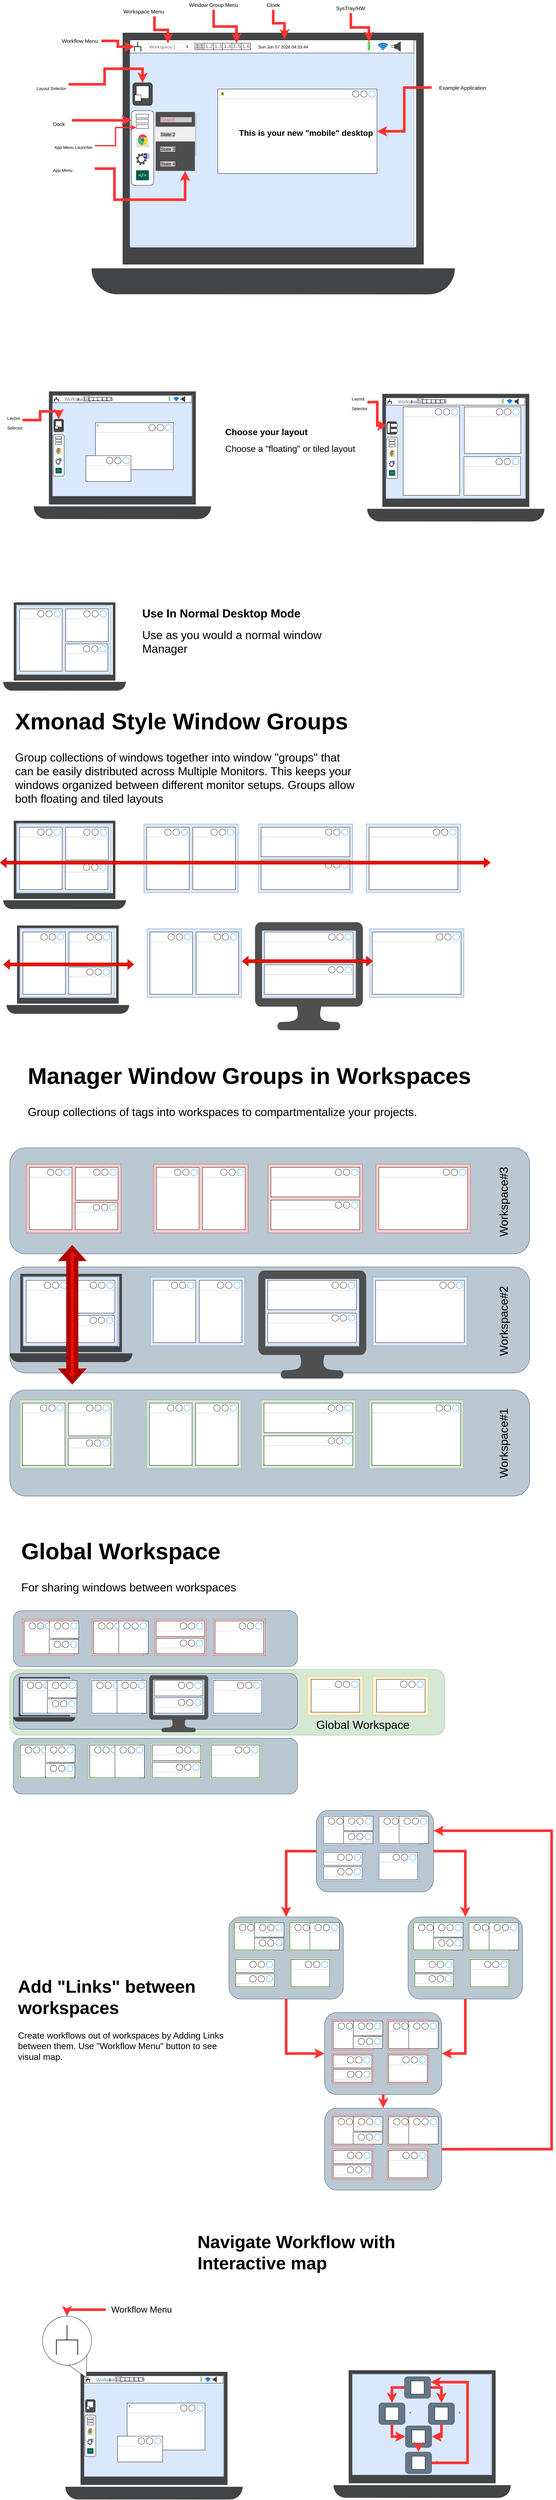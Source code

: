 <mxfile version="20.6.2" type="device"><diagram id="8MAdZRkeoRIy8-lhUSuJ" name="Page-1"><mxGraphModel dx="1406" dy="3041" grid="1" gridSize="10" guides="1" tooltips="1" connect="1" arrows="1" fold="1" page="1" pageScale="1" pageWidth="850" pageHeight="1100" math="0" shadow="0"><root><mxCell id="0"/><mxCell id="1" parent="0"/><mxCell id="1TJVWcLHK0LgrmOde_jX-150" value="" style="rounded=1;whiteSpace=wrap;html=1;fontSize=35;fillColor=#bac8d3;strokeColor=#23445d;" parent="1" vertex="1"><mxGeometry x="30" y="2426" width="1590" height="324" as="geometry"/></mxCell><mxCell id="1TJVWcLHK0LgrmOde_jX-149" value="" style="rounded=1;whiteSpace=wrap;html=1;fontSize=35;fillColor=#bac8d3;strokeColor=#23445d;" parent="1" vertex="1"><mxGeometry x="30" y="2050" width="1590" height="324" as="geometry"/></mxCell><mxCell id="1TJVWcLHK0LgrmOde_jX-148" value="" style="rounded=1;whiteSpace=wrap;html=1;fontSize=35;fillColor=#bac8d3;strokeColor=#23445d;" parent="1" vertex="1"><mxGeometry x="30" y="1686" width="1590" height="324" as="geometry"/></mxCell><mxCell id="1TJVWcLHK0LgrmOde_jX-18" value="" style="group" parent="1" vertex="1" connectable="0"><mxGeometry x="10" y="20" width="375" height="270" as="geometry"/></mxCell><mxCell id="1TJVWcLHK0LgrmOde_jX-8" value="" style="sketch=0;pointerEvents=1;shadow=0;dashed=0;html=1;strokeColor=none;fillColor=#434445;aspect=fixed;labelPosition=center;verticalLabelPosition=bottom;verticalAlign=top;align=center;outlineConnect=0;shape=mxgraph.vvd.laptop;" parent="1TJVWcLHK0LgrmOde_jX-18" vertex="1"><mxGeometry width="375" height="270" as="geometry"/></mxCell><mxCell id="1TJVWcLHK0LgrmOde_jX-6" value="" style="rounded=0;whiteSpace=wrap;html=1;fillColor=#dae8fc;strokeColor=#6c8ebf;" parent="1TJVWcLHK0LgrmOde_jX-18" vertex="1"><mxGeometry x="41.29" y="10" width="288.71" height="210" as="geometry"/></mxCell><mxCell id="1TJVWcLHK0LgrmOde_jX-2" value="" style="strokeWidth=1;shadow=0;dashed=0;align=center;html=1;shape=mxgraph.mockup.containers.window;align=left;verticalAlign=top;spacingLeft=8;strokeColor2=#008cff;strokeColor3=#c4c4c4;fontColor=#666666;mainText=;fontSize=17;labelBackgroundColor=none;" parent="1TJVWcLHK0LgrmOde_jX-18" vertex="1"><mxGeometry x="50" y="20" width="130" height="190" as="geometry"/></mxCell><mxCell id="1TJVWcLHK0LgrmOde_jX-15" value="" style="strokeWidth=1;shadow=0;dashed=0;align=center;html=1;shape=mxgraph.mockup.containers.window;align=left;verticalAlign=top;spacingLeft=8;strokeColor2=#008cff;strokeColor3=#c4c4c4;fontColor=#666666;mainText=;fontSize=17;labelBackgroundColor=none;" parent="1TJVWcLHK0LgrmOde_jX-18" vertex="1"><mxGeometry x="191" y="20" width="130" height="100" as="geometry"/></mxCell><mxCell id="1TJVWcLHK0LgrmOde_jX-16" value="" style="strokeWidth=1;shadow=0;dashed=0;align=center;html=1;shape=mxgraph.mockup.containers.window;align=left;verticalAlign=top;spacingLeft=8;strokeColor2=#008cff;strokeColor3=#c4c4c4;fontColor=#666666;mainText=;fontSize=17;labelBackgroundColor=none;" parent="1TJVWcLHK0LgrmOde_jX-18" vertex="1"><mxGeometry x="190" y="127" width="130" height="83" as="geometry"/></mxCell><mxCell id="1TJVWcLHK0LgrmOde_jX-43" value="" style="group" parent="1" vertex="1" connectable="0"><mxGeometry x="10" y="687" width="1398.71" height="270" as="geometry"/></mxCell><mxCell id="1TJVWcLHK0LgrmOde_jX-20" value="" style="sketch=0;pointerEvents=1;shadow=0;dashed=0;html=1;strokeColor=none;fillColor=#434445;aspect=fixed;labelPosition=center;verticalLabelPosition=bottom;verticalAlign=top;align=center;outlineConnect=0;shape=mxgraph.vvd.laptop;" parent="1TJVWcLHK0LgrmOde_jX-43" vertex="1"><mxGeometry width="375" height="270" as="geometry"/></mxCell><mxCell id="1TJVWcLHK0LgrmOde_jX-25" value="" style="group" parent="1TJVWcLHK0LgrmOde_jX-43" vertex="1" connectable="0"><mxGeometry x="41.29" y="10" width="288.71" height="210" as="geometry"/></mxCell><mxCell id="1TJVWcLHK0LgrmOde_jX-21" value="" style="rounded=0;whiteSpace=wrap;html=1;fillColor=#dae8fc;strokeColor=#6c8ebf;" parent="1TJVWcLHK0LgrmOde_jX-25" vertex="1"><mxGeometry width="288.71" height="210" as="geometry"/></mxCell><mxCell id="1TJVWcLHK0LgrmOde_jX-22" value="" style="strokeWidth=1;shadow=0;dashed=0;align=center;html=1;shape=mxgraph.mockup.containers.window;align=left;verticalAlign=top;spacingLeft=8;strokeColor2=#008cff;strokeColor3=#c4c4c4;fontColor=#666666;mainText=;fontSize=17;labelBackgroundColor=none;" parent="1TJVWcLHK0LgrmOde_jX-25" vertex="1"><mxGeometry x="8.71" y="10" width="130" height="190" as="geometry"/></mxCell><mxCell id="1TJVWcLHK0LgrmOde_jX-23" value="" style="strokeWidth=1;shadow=0;dashed=0;align=center;html=1;shape=mxgraph.mockup.containers.window;align=left;verticalAlign=top;spacingLeft=8;strokeColor2=#008cff;strokeColor3=#c4c4c4;fontColor=#666666;mainText=;fontSize=17;labelBackgroundColor=none;" parent="1TJVWcLHK0LgrmOde_jX-25" vertex="1"><mxGeometry x="149.71" y="10" width="130" height="100" as="geometry"/></mxCell><mxCell id="1TJVWcLHK0LgrmOde_jX-24" value="" style="strokeWidth=1;shadow=0;dashed=0;align=center;html=1;shape=mxgraph.mockup.containers.window;align=left;verticalAlign=top;spacingLeft=8;strokeColor2=#008cff;strokeColor3=#c4c4c4;fontColor=#666666;mainText=;fontSize=17;labelBackgroundColor=none;" parent="1TJVWcLHK0LgrmOde_jX-25" vertex="1"><mxGeometry x="148.71" y="117" width="130" height="83" as="geometry"/></mxCell><mxCell id="1TJVWcLHK0LgrmOde_jX-31" value="" style="group" parent="1TJVWcLHK0LgrmOde_jX-43" vertex="1" connectable="0"><mxGeometry x="430" y="10" width="288.71" height="210" as="geometry"/></mxCell><mxCell id="1TJVWcLHK0LgrmOde_jX-27" value="" style="rounded=0;whiteSpace=wrap;html=1;fillColor=#dae8fc;strokeColor=#6c8ebf;" parent="1TJVWcLHK0LgrmOde_jX-31" vertex="1"><mxGeometry width="288.71" height="210" as="geometry"/></mxCell><mxCell id="1TJVWcLHK0LgrmOde_jX-28" value="" style="strokeWidth=1;shadow=0;dashed=0;align=center;html=1;shape=mxgraph.mockup.containers.window;align=left;verticalAlign=top;spacingLeft=8;strokeColor2=#008cff;strokeColor3=#c4c4c4;fontColor=#666666;mainText=;fontSize=17;labelBackgroundColor=none;" parent="1TJVWcLHK0LgrmOde_jX-31" vertex="1"><mxGeometry x="8.71" y="10" width="130" height="190" as="geometry"/></mxCell><mxCell id="1TJVWcLHK0LgrmOde_jX-29" value="" style="strokeWidth=1;shadow=0;dashed=0;align=center;html=1;shape=mxgraph.mockup.containers.window;align=left;verticalAlign=top;spacingLeft=8;strokeColor2=#008cff;strokeColor3=#c4c4c4;fontColor=#666666;mainText=;fontSize=17;labelBackgroundColor=none;" parent="1TJVWcLHK0LgrmOde_jX-31" vertex="1"><mxGeometry x="149.71" y="10" width="130" height="190" as="geometry"/></mxCell><mxCell id="1TJVWcLHK0LgrmOde_jX-37" value="" style="group" parent="1TJVWcLHK0LgrmOde_jX-43" vertex="1" connectable="0"><mxGeometry x="780" y="10" width="288.71" height="210" as="geometry"/></mxCell><mxCell id="1TJVWcLHK0LgrmOde_jX-33" value="" style="rounded=0;whiteSpace=wrap;html=1;fillColor=#dae8fc;strokeColor=#6c8ebf;" parent="1TJVWcLHK0LgrmOde_jX-37" vertex="1"><mxGeometry width="288.71" height="210" as="geometry"/></mxCell><mxCell id="1TJVWcLHK0LgrmOde_jX-34" value="" style="strokeWidth=1;shadow=0;dashed=0;align=center;html=1;shape=mxgraph.mockup.containers.window;align=left;verticalAlign=top;spacingLeft=8;strokeColor2=#008cff;strokeColor3=#c4c4c4;fontColor=#666666;mainText=;fontSize=17;labelBackgroundColor=none;" parent="1TJVWcLHK0LgrmOde_jX-37" vertex="1"><mxGeometry x="8.71" y="110" width="271.29" height="90" as="geometry"/></mxCell><mxCell id="1TJVWcLHK0LgrmOde_jX-36" value="" style="strokeWidth=1;shadow=0;dashed=0;align=center;html=1;shape=mxgraph.mockup.containers.window;align=left;verticalAlign=top;spacingLeft=8;strokeColor2=#008cff;strokeColor3=#c4c4c4;fontColor=#666666;mainText=;fontSize=17;labelBackgroundColor=none;" parent="1TJVWcLHK0LgrmOde_jX-37" vertex="1"><mxGeometry x="8.71" y="10" width="271.29" height="90" as="geometry"/></mxCell><mxCell id="1TJVWcLHK0LgrmOde_jX-42" value="" style="group" parent="1TJVWcLHK0LgrmOde_jX-43" vertex="1" connectable="0"><mxGeometry x="1110" y="10" width="288.71" height="210" as="geometry"/></mxCell><mxCell id="1TJVWcLHK0LgrmOde_jX-39" value="" style="rounded=0;whiteSpace=wrap;html=1;fillColor=#dae8fc;strokeColor=#6c8ebf;" parent="1TJVWcLHK0LgrmOde_jX-42" vertex="1"><mxGeometry width="288.71" height="210" as="geometry"/></mxCell><mxCell id="1TJVWcLHK0LgrmOde_jX-41" value="" style="strokeWidth=1;shadow=0;dashed=0;align=center;html=1;shape=mxgraph.mockup.containers.window;align=left;verticalAlign=top;spacingLeft=8;strokeColor2=#008cff;strokeColor3=#c4c4c4;fontColor=#666666;mainText=;fontSize=17;labelBackgroundColor=none;" parent="1TJVWcLHK0LgrmOde_jX-42" vertex="1"><mxGeometry x="8.71" y="10" width="271.29" height="190" as="geometry"/></mxCell><mxCell id="1TJVWcLHK0LgrmOde_jX-44" value="" style="group" parent="1" vertex="1" connectable="0"><mxGeometry x="20" y="1007" width="1398.71" height="320" as="geometry"/></mxCell><mxCell id="1TJVWcLHK0LgrmOde_jX-45" value="" style="sketch=0;pointerEvents=1;shadow=0;dashed=0;html=1;strokeColor=none;fillColor=#434445;aspect=fixed;labelPosition=center;verticalLabelPosition=bottom;verticalAlign=top;align=center;outlineConnect=0;shape=mxgraph.vvd.laptop;" parent="1TJVWcLHK0LgrmOde_jX-44" vertex="1"><mxGeometry width="375" height="270" as="geometry"/></mxCell><mxCell id="1TJVWcLHK0LgrmOde_jX-46" value="" style="group" parent="1TJVWcLHK0LgrmOde_jX-44" vertex="1" connectable="0"><mxGeometry x="41.29" y="10" width="288.71" height="210" as="geometry"/></mxCell><mxCell id="1TJVWcLHK0LgrmOde_jX-47" value="" style="rounded=0;whiteSpace=wrap;html=1;fillColor=#dae8fc;strokeColor=#6c8ebf;" parent="1TJVWcLHK0LgrmOde_jX-46" vertex="1"><mxGeometry width="288.71" height="210" as="geometry"/></mxCell><mxCell id="1TJVWcLHK0LgrmOde_jX-48" value="" style="strokeWidth=1;shadow=0;dashed=0;align=center;html=1;shape=mxgraph.mockup.containers.window;align=left;verticalAlign=top;spacingLeft=8;strokeColor2=#008cff;strokeColor3=#c4c4c4;fontColor=#666666;mainText=;fontSize=17;labelBackgroundColor=none;" parent="1TJVWcLHK0LgrmOde_jX-46" vertex="1"><mxGeometry x="8.71" y="10" width="130" height="190" as="geometry"/></mxCell><mxCell id="1TJVWcLHK0LgrmOde_jX-49" value="" style="strokeWidth=1;shadow=0;dashed=0;align=center;html=1;shape=mxgraph.mockup.containers.window;align=left;verticalAlign=top;spacingLeft=8;strokeColor2=#008cff;strokeColor3=#c4c4c4;fontColor=#666666;mainText=;fontSize=17;labelBackgroundColor=none;" parent="1TJVWcLHK0LgrmOde_jX-46" vertex="1"><mxGeometry x="149.71" y="10" width="130" height="100" as="geometry"/></mxCell><mxCell id="1TJVWcLHK0LgrmOde_jX-50" value="" style="strokeWidth=1;shadow=0;dashed=0;align=center;html=1;shape=mxgraph.mockup.containers.window;align=left;verticalAlign=top;spacingLeft=8;strokeColor2=#008cff;strokeColor3=#c4c4c4;fontColor=#666666;mainText=;fontSize=17;labelBackgroundColor=none;" parent="1TJVWcLHK0LgrmOde_jX-46" vertex="1"><mxGeometry x="148.71" y="117" width="130" height="83" as="geometry"/></mxCell><mxCell id="1TJVWcLHK0LgrmOde_jX-51" value="" style="group" parent="1TJVWcLHK0LgrmOde_jX-44" vertex="1" connectable="0"><mxGeometry x="430" y="10" width="288.71" height="210" as="geometry"/></mxCell><mxCell id="1TJVWcLHK0LgrmOde_jX-52" value="" style="rounded=0;whiteSpace=wrap;html=1;fillColor=#dae8fc;strokeColor=#6c8ebf;" parent="1TJVWcLHK0LgrmOde_jX-51" vertex="1"><mxGeometry width="288.71" height="210" as="geometry"/></mxCell><mxCell id="1TJVWcLHK0LgrmOde_jX-53" value="" style="strokeWidth=1;shadow=0;dashed=0;align=center;html=1;shape=mxgraph.mockup.containers.window;align=left;verticalAlign=top;spacingLeft=8;strokeColor2=#008cff;strokeColor3=#c4c4c4;fontColor=#666666;mainText=;fontSize=17;labelBackgroundColor=none;" parent="1TJVWcLHK0LgrmOde_jX-51" vertex="1"><mxGeometry x="8.71" y="10" width="130" height="190" as="geometry"/></mxCell><mxCell id="1TJVWcLHK0LgrmOde_jX-54" value="" style="strokeWidth=1;shadow=0;dashed=0;align=center;html=1;shape=mxgraph.mockup.containers.window;align=left;verticalAlign=top;spacingLeft=8;strokeColor2=#008cff;strokeColor3=#c4c4c4;fontColor=#666666;mainText=;fontSize=17;labelBackgroundColor=none;" parent="1TJVWcLHK0LgrmOde_jX-51" vertex="1"><mxGeometry x="149.71" y="10" width="130" height="190" as="geometry"/></mxCell><mxCell id="1TJVWcLHK0LgrmOde_jX-55" value="" style="group" parent="1TJVWcLHK0LgrmOde_jX-44" vertex="1" connectable="0"><mxGeometry x="780" y="10" width="350" height="310" as="geometry"/></mxCell><mxCell id="1TJVWcLHK0LgrmOde_jX-56" value="" style="rounded=0;whiteSpace=wrap;html=1;fillColor=#dae8fc;strokeColor=#6c8ebf;" parent="1TJVWcLHK0LgrmOde_jX-55" vertex="1"><mxGeometry width="288.71" height="210" as="geometry"/></mxCell><mxCell id="1TJVWcLHK0LgrmOde_jX-57" value="" style="strokeWidth=1;shadow=0;dashed=0;align=center;html=1;shape=mxgraph.mockup.containers.window;align=left;verticalAlign=top;spacingLeft=8;strokeColor2=#008cff;strokeColor3=#c4c4c4;fontColor=#666666;mainText=;fontSize=17;labelBackgroundColor=none;" parent="1TJVWcLHK0LgrmOde_jX-55" vertex="1"><mxGeometry x="8.71" y="110" width="271.29" height="90" as="geometry"/></mxCell><mxCell id="1TJVWcLHK0LgrmOde_jX-58" value="" style="strokeWidth=1;shadow=0;dashed=0;align=center;html=1;shape=mxgraph.mockup.containers.window;align=left;verticalAlign=top;spacingLeft=8;strokeColor2=#008cff;strokeColor3=#c4c4c4;fontColor=#666666;mainText=;fontSize=17;labelBackgroundColor=none;" parent="1TJVWcLHK0LgrmOde_jX-55" vertex="1"><mxGeometry x="8.71" y="10" width="271.29" height="90" as="geometry"/></mxCell><mxCell id="1TJVWcLHK0LgrmOde_jX-65" value="" style="sketch=0;pointerEvents=1;shadow=0;dashed=0;html=1;strokeColor=none;fillColor=#505050;labelPosition=center;verticalLabelPosition=bottom;verticalAlign=top;outlineConnect=0;align=center;shape=mxgraph.office.devices.lcd_monitor;" parent="1TJVWcLHK0LgrmOde_jX-55" vertex="1"><mxGeometry x="-20" y="-20" width="330" height="330" as="geometry"/></mxCell><mxCell id="1TJVWcLHK0LgrmOde_jX-59" value="" style="group" parent="1TJVWcLHK0LgrmOde_jX-44" vertex="1" connectable="0"><mxGeometry x="1110" y="10" width="288.71" height="210" as="geometry"/></mxCell><mxCell id="1TJVWcLHK0LgrmOde_jX-60" value="" style="rounded=0;whiteSpace=wrap;html=1;fillColor=#dae8fc;strokeColor=#6c8ebf;" parent="1TJVWcLHK0LgrmOde_jX-59" vertex="1"><mxGeometry width="288.71" height="210" as="geometry"/></mxCell><mxCell id="1TJVWcLHK0LgrmOde_jX-61" value="" style="strokeWidth=1;shadow=0;dashed=0;align=center;html=1;shape=mxgraph.mockup.containers.window;align=left;verticalAlign=top;spacingLeft=8;strokeColor2=#008cff;strokeColor3=#c4c4c4;fontColor=#666666;mainText=;fontSize=17;labelBackgroundColor=none;" parent="1TJVWcLHK0LgrmOde_jX-59" vertex="1"><mxGeometry x="8.71" y="10" width="271.29" height="190" as="geometry"/></mxCell><mxCell id="1TJVWcLHK0LgrmOde_jX-66" value="" style="group" parent="1" vertex="1" connectable="0"><mxGeometry x="30" y="2071" width="1398.71" height="322" as="geometry"/></mxCell><mxCell id="1TJVWcLHK0LgrmOde_jX-82" value="" style="group" parent="1TJVWcLHK0LgrmOde_jX-66" vertex="1" connectable="0"><mxGeometry x="1110" y="10" width="288.71" height="210" as="geometry"/></mxCell><mxCell id="1TJVWcLHK0LgrmOde_jX-83" value="" style="rounded=0;whiteSpace=wrap;html=1;fillColor=#dae8fc;strokeColor=#6c8ebf;" parent="1TJVWcLHK0LgrmOde_jX-82" vertex="1"><mxGeometry width="288.71" height="210" as="geometry"/></mxCell><mxCell id="1TJVWcLHK0LgrmOde_jX-84" value="" style="strokeWidth=1;shadow=0;dashed=0;align=center;html=1;shape=mxgraph.mockup.containers.window;align=left;verticalAlign=top;spacingLeft=8;strokeColor2=#008cff;strokeColor3=#c4c4c4;fontColor=#666666;mainText=;fontSize=17;labelBackgroundColor=none;" parent="1TJVWcLHK0LgrmOde_jX-82" vertex="1"><mxGeometry x="8.71" y="10" width="271.29" height="190" as="geometry"/></mxCell><mxCell id="1TJVWcLHK0LgrmOde_jX-77" value="" style="group" parent="1TJVWcLHK0LgrmOde_jX-66" vertex="1" connectable="0"><mxGeometry x="780" y="10" width="350" height="310" as="geometry"/></mxCell><mxCell id="1TJVWcLHK0LgrmOde_jX-78" value="" style="rounded=0;whiteSpace=wrap;html=1;fillColor=#dae8fc;strokeColor=#6c8ebf;" parent="1TJVWcLHK0LgrmOde_jX-77" vertex="1"><mxGeometry width="288.71" height="210" as="geometry"/></mxCell><mxCell id="1TJVWcLHK0LgrmOde_jX-79" value="" style="strokeWidth=1;shadow=0;dashed=0;align=center;html=1;shape=mxgraph.mockup.containers.window;align=left;verticalAlign=top;spacingLeft=8;strokeColor2=#008cff;strokeColor3=#c4c4c4;fontColor=#666666;mainText=;fontSize=17;labelBackgroundColor=none;" parent="1TJVWcLHK0LgrmOde_jX-77" vertex="1"><mxGeometry x="8.71" y="110" width="271.29" height="90" as="geometry"/></mxCell><mxCell id="1TJVWcLHK0LgrmOde_jX-80" value="" style="strokeWidth=1;shadow=0;dashed=0;align=center;html=1;shape=mxgraph.mockup.containers.window;align=left;verticalAlign=top;spacingLeft=8;strokeColor2=#008cff;strokeColor3=#c4c4c4;fontColor=#666666;mainText=;fontSize=17;labelBackgroundColor=none;" parent="1TJVWcLHK0LgrmOde_jX-77" vertex="1"><mxGeometry x="8.71" y="10" width="271.29" height="90" as="geometry"/></mxCell><mxCell id="1TJVWcLHK0LgrmOde_jX-81" value="" style="sketch=0;pointerEvents=1;shadow=0;dashed=0;html=1;strokeColor=none;fillColor=#505050;labelPosition=center;verticalLabelPosition=bottom;verticalAlign=top;outlineConnect=0;align=center;shape=mxgraph.office.devices.lcd_monitor;" parent="1TJVWcLHK0LgrmOde_jX-77" vertex="1"><mxGeometry x="-20" y="-20" width="330" height="330" as="geometry"/></mxCell><mxCell id="1TJVWcLHK0LgrmOde_jX-73" value="" style="group" parent="1TJVWcLHK0LgrmOde_jX-66" vertex="1" connectable="0"><mxGeometry x="430" y="10" width="288.71" height="210" as="geometry"/></mxCell><mxCell id="1TJVWcLHK0LgrmOde_jX-74" value="" style="rounded=0;whiteSpace=wrap;html=1;fillColor=#dae8fc;strokeColor=#6c8ebf;" parent="1TJVWcLHK0LgrmOde_jX-73" vertex="1"><mxGeometry width="288.71" height="210" as="geometry"/></mxCell><mxCell id="1TJVWcLHK0LgrmOde_jX-75" value="" style="strokeWidth=1;shadow=0;dashed=0;align=center;html=1;shape=mxgraph.mockup.containers.window;align=left;verticalAlign=top;spacingLeft=8;strokeColor2=#008cff;strokeColor3=#c4c4c4;fontColor=#666666;mainText=;fontSize=17;labelBackgroundColor=none;" parent="1TJVWcLHK0LgrmOde_jX-73" vertex="1"><mxGeometry x="8.71" y="10" width="130" height="190" as="geometry"/></mxCell><mxCell id="1TJVWcLHK0LgrmOde_jX-76" value="" style="strokeWidth=1;shadow=0;dashed=0;align=center;html=1;shape=mxgraph.mockup.containers.window;align=left;verticalAlign=top;spacingLeft=8;strokeColor2=#008cff;strokeColor3=#c4c4c4;fontColor=#666666;mainText=;fontSize=17;labelBackgroundColor=none;" parent="1TJVWcLHK0LgrmOde_jX-73" vertex="1"><mxGeometry x="149.71" y="10" width="130" height="190" as="geometry"/></mxCell><mxCell id="1TJVWcLHK0LgrmOde_jX-67" value="" style="sketch=0;pointerEvents=1;shadow=0;dashed=0;html=1;strokeColor=none;fillColor=#434445;aspect=fixed;labelPosition=center;verticalLabelPosition=bottom;verticalAlign=top;align=center;outlineConnect=0;shape=mxgraph.vvd.laptop;" parent="1TJVWcLHK0LgrmOde_jX-66" vertex="1"><mxGeometry width="375" height="270" as="geometry"/></mxCell><mxCell id="1TJVWcLHK0LgrmOde_jX-68" value="" style="group" parent="1TJVWcLHK0LgrmOde_jX-66" vertex="1" connectable="0"><mxGeometry x="41.29" y="10" width="288.71" height="210" as="geometry"/></mxCell><mxCell id="1TJVWcLHK0LgrmOde_jX-69" value="" style="rounded=0;whiteSpace=wrap;html=1;fillColor=#dae8fc;strokeColor=#6c8ebf;" parent="1TJVWcLHK0LgrmOde_jX-68" vertex="1"><mxGeometry width="288.71" height="210" as="geometry"/></mxCell><mxCell id="1TJVWcLHK0LgrmOde_jX-70" value="" style="strokeWidth=1;shadow=0;dashed=0;align=center;html=1;shape=mxgraph.mockup.containers.window;align=left;verticalAlign=top;spacingLeft=8;strokeColor2=#008cff;strokeColor3=#c4c4c4;fontColor=#666666;mainText=;fontSize=17;labelBackgroundColor=none;" parent="1TJVWcLHK0LgrmOde_jX-68" vertex="1"><mxGeometry x="8.71" y="10" width="130" height="190" as="geometry"/></mxCell><mxCell id="1TJVWcLHK0LgrmOde_jX-71" value="" style="strokeWidth=1;shadow=0;dashed=0;align=center;html=1;shape=mxgraph.mockup.containers.window;align=left;verticalAlign=top;spacingLeft=8;strokeColor2=#008cff;strokeColor3=#c4c4c4;fontColor=#666666;mainText=;fontSize=17;labelBackgroundColor=none;" parent="1TJVWcLHK0LgrmOde_jX-68" vertex="1"><mxGeometry x="149.71" y="10" width="130" height="100" as="geometry"/></mxCell><mxCell id="1TJVWcLHK0LgrmOde_jX-72" value="" style="strokeWidth=1;shadow=0;dashed=0;align=center;html=1;shape=mxgraph.mockup.containers.window;align=left;verticalAlign=top;spacingLeft=8;strokeColor2=#008cff;strokeColor3=#c4c4c4;fontColor=#666666;mainText=;fontSize=17;labelBackgroundColor=none;" parent="1TJVWcLHK0LgrmOde_jX-68" vertex="1"><mxGeometry x="148.71" y="117" width="130" height="83" as="geometry"/></mxCell><mxCell id="1TJVWcLHK0LgrmOde_jX-138" value="" style="shape=flexArrow;endArrow=classic;startArrow=classic;html=1;rounded=0;fillColor=#e51400;strokeColor=#B20000;strokeWidth=14;" parent="1TJVWcLHK0LgrmOde_jX-68" edge="1"><mxGeometry width="100" height="100" relative="1" as="geometry"><mxPoint x="149.71" y="325" as="sourcePoint"/><mxPoint x="149.71" y="-95" as="targetPoint"/></mxGeometry></mxCell><mxCell id="1TJVWcLHK0LgrmOde_jX-125" value="" style="rounded=0;whiteSpace=wrap;html=1;fillColor=#d5e8d4;strokeColor=#82b366;" parent="1" vertex="1"><mxGeometry x="798.71" y="2456" width="288.71" height="210" as="geometry"/></mxCell><mxCell id="1TJVWcLHK0LgrmOde_jX-126" value="" style="strokeWidth=1;shadow=0;dashed=0;align=center;html=1;shape=mxgraph.mockup.containers.window;align=left;verticalAlign=top;spacingLeft=8;strokeColor2=#008cff;strokeColor3=#c4c4c4;fontColor=#666666;mainText=;fontSize=17;labelBackgroundColor=none;" parent="1" vertex="1"><mxGeometry x="807.42" y="2566" width="271.29" height="90" as="geometry"/></mxCell><mxCell id="1TJVWcLHK0LgrmOde_jX-127" value="" style="strokeWidth=1;shadow=0;dashed=0;align=center;html=1;shape=mxgraph.mockup.containers.window;align=left;verticalAlign=top;spacingLeft=8;strokeColor2=#008cff;strokeColor3=#c4c4c4;fontColor=#666666;mainText=;fontSize=17;labelBackgroundColor=none;" parent="1" vertex="1"><mxGeometry x="807.42" y="2466" width="271.29" height="90" as="geometry"/></mxCell><mxCell id="1TJVWcLHK0LgrmOde_jX-128" value="" style="rounded=0;whiteSpace=wrap;html=1;fillColor=#d5e8d4;strokeColor=#82b366;" parent="1" vertex="1"><mxGeometry x="60.0" y="2456" width="288.71" height="210" as="geometry"/></mxCell><mxCell id="1TJVWcLHK0LgrmOde_jX-129" value="" style="strokeWidth=1;shadow=0;dashed=0;align=center;html=1;shape=mxgraph.mockup.containers.window;align=left;verticalAlign=top;spacingLeft=8;strokeColor2=#008cff;strokeColor3=#c4c4c4;fontColor=#666666;mainText=;fontSize=17;labelBackgroundColor=none;" parent="1" vertex="1"><mxGeometry x="68.71" y="2466" width="130" height="190" as="geometry"/></mxCell><mxCell id="1TJVWcLHK0LgrmOde_jX-130" value="" style="strokeWidth=1;shadow=0;dashed=0;align=center;html=1;shape=mxgraph.mockup.containers.window;align=left;verticalAlign=top;spacingLeft=8;strokeColor2=#008cff;strokeColor3=#c4c4c4;fontColor=#666666;mainText=;fontSize=17;labelBackgroundColor=none;" parent="1" vertex="1"><mxGeometry x="209.71" y="2466" width="130" height="100" as="geometry"/></mxCell><mxCell id="1TJVWcLHK0LgrmOde_jX-131" value="" style="strokeWidth=1;shadow=0;dashed=0;align=center;html=1;shape=mxgraph.mockup.containers.window;align=left;verticalAlign=top;spacingLeft=8;strokeColor2=#008cff;strokeColor3=#c4c4c4;fontColor=#666666;mainText=;fontSize=17;labelBackgroundColor=none;" parent="1" vertex="1"><mxGeometry x="208.71" y="2573" width="130" height="83" as="geometry"/></mxCell><mxCell id="1TJVWcLHK0LgrmOde_jX-132" value="" style="rounded=0;whiteSpace=wrap;html=1;fillColor=#d5e8d4;strokeColor=#82b366;" parent="1" vertex="1"><mxGeometry x="448.71" y="2456" width="288.71" height="210" as="geometry"/></mxCell><mxCell id="1TJVWcLHK0LgrmOde_jX-133" value="" style="strokeWidth=1;shadow=0;dashed=0;align=center;html=1;shape=mxgraph.mockup.containers.window;align=left;verticalAlign=top;spacingLeft=8;strokeColor2=#008cff;strokeColor3=#c4c4c4;fontColor=#666666;mainText=;fontSize=17;labelBackgroundColor=none;" parent="1" vertex="1"><mxGeometry x="457.42" y="2466" width="130" height="190" as="geometry"/></mxCell><mxCell id="1TJVWcLHK0LgrmOde_jX-134" value="" style="strokeWidth=1;shadow=0;dashed=0;align=center;html=1;shape=mxgraph.mockup.containers.window;align=left;verticalAlign=top;spacingLeft=8;strokeColor2=#008cff;strokeColor3=#c4c4c4;fontColor=#666666;mainText=;fontSize=17;labelBackgroundColor=none;" parent="1" vertex="1"><mxGeometry x="598.42" y="2466" width="130" height="190" as="geometry"/></mxCell><mxCell id="1TJVWcLHK0LgrmOde_jX-135" value="" style="rounded=0;whiteSpace=wrap;html=1;fillColor=#d5e8d4;strokeColor=#82b366;" parent="1" vertex="1"><mxGeometry x="1128.71" y="2456" width="288.71" height="210" as="geometry"/></mxCell><mxCell id="1TJVWcLHK0LgrmOde_jX-136" value="" style="strokeWidth=1;shadow=0;dashed=0;align=center;html=1;shape=mxgraph.mockup.containers.window;align=left;verticalAlign=top;spacingLeft=8;strokeColor2=#008cff;strokeColor3=#c4c4c4;fontColor=#666666;mainText=;fontSize=17;labelBackgroundColor=none;" parent="1" vertex="1"><mxGeometry x="1137.42" y="2466" width="271.29" height="190" as="geometry"/></mxCell><mxCell id="1TJVWcLHK0LgrmOde_jX-97" value="" style="rounded=0;whiteSpace=wrap;html=1;fillColor=#f8cecc;strokeColor=#b85450;" parent="1" vertex="1"><mxGeometry x="820" y="1736" width="288.71" height="210" as="geometry"/></mxCell><mxCell id="1TJVWcLHK0LgrmOde_jX-98" value="" style="strokeWidth=1;shadow=0;dashed=0;align=center;html=1;shape=mxgraph.mockup.containers.window;align=left;verticalAlign=top;spacingLeft=8;strokeColor2=#008cff;strokeColor3=#c4c4c4;fontColor=#666666;mainText=;fontSize=17;labelBackgroundColor=none;" parent="1" vertex="1"><mxGeometry x="828.71" y="1846" width="271.29" height="90" as="geometry"/></mxCell><mxCell id="1TJVWcLHK0LgrmOde_jX-99" value="" style="strokeWidth=1;shadow=0;dashed=0;align=center;html=1;shape=mxgraph.mockup.containers.window;align=left;verticalAlign=top;spacingLeft=8;strokeColor2=#008cff;strokeColor3=#c4c4c4;fontColor=#666666;mainText=;fontSize=17;labelBackgroundColor=none;" parent="1" vertex="1"><mxGeometry x="828.71" y="1746" width="271.29" height="90" as="geometry"/></mxCell><mxCell id="1TJVWcLHK0LgrmOde_jX-88" value="" style="rounded=0;whiteSpace=wrap;html=1;fillColor=#f8cecc;strokeColor=#b85450;" parent="1" vertex="1"><mxGeometry x="81.29" y="1736" width="288.71" height="210" as="geometry"/></mxCell><mxCell id="1TJVWcLHK0LgrmOde_jX-89" value="" style="strokeWidth=1;shadow=0;dashed=0;align=center;html=1;shape=mxgraph.mockup.containers.window;align=left;verticalAlign=top;spacingLeft=8;strokeColor2=#008cff;strokeColor3=#c4c4c4;fontColor=#666666;mainText=;fontSize=17;labelBackgroundColor=none;" parent="1" vertex="1"><mxGeometry x="90" y="1746" width="130" height="190" as="geometry"/></mxCell><mxCell id="1TJVWcLHK0LgrmOde_jX-90" value="" style="strokeWidth=1;shadow=0;dashed=0;align=center;html=1;shape=mxgraph.mockup.containers.window;align=left;verticalAlign=top;spacingLeft=8;strokeColor2=#008cff;strokeColor3=#c4c4c4;fontColor=#666666;mainText=;fontSize=17;labelBackgroundColor=none;" parent="1" vertex="1"><mxGeometry x="231" y="1746" width="130" height="100" as="geometry"/></mxCell><mxCell id="1TJVWcLHK0LgrmOde_jX-91" value="" style="strokeWidth=1;shadow=0;dashed=0;align=center;html=1;shape=mxgraph.mockup.containers.window;align=left;verticalAlign=top;spacingLeft=8;strokeColor2=#008cff;strokeColor3=#c4c4c4;fontColor=#666666;mainText=;fontSize=17;labelBackgroundColor=none;" parent="1" vertex="1"><mxGeometry x="230" y="1853" width="130" height="83" as="geometry"/></mxCell><mxCell id="1TJVWcLHK0LgrmOde_jX-93" value="" style="rounded=0;whiteSpace=wrap;html=1;fillColor=#f8cecc;strokeColor=#b85450;" parent="1" vertex="1"><mxGeometry x="470" y="1736" width="288.71" height="210" as="geometry"/></mxCell><mxCell id="1TJVWcLHK0LgrmOde_jX-94" value="" style="strokeWidth=1;shadow=0;dashed=0;align=center;html=1;shape=mxgraph.mockup.containers.window;align=left;verticalAlign=top;spacingLeft=8;strokeColor2=#008cff;strokeColor3=#c4c4c4;fontColor=#666666;mainText=;fontSize=17;labelBackgroundColor=none;" parent="1" vertex="1"><mxGeometry x="478.71" y="1746" width="130" height="190" as="geometry"/></mxCell><mxCell id="1TJVWcLHK0LgrmOde_jX-95" value="" style="strokeWidth=1;shadow=0;dashed=0;align=center;html=1;shape=mxgraph.mockup.containers.window;align=left;verticalAlign=top;spacingLeft=8;strokeColor2=#008cff;strokeColor3=#c4c4c4;fontColor=#666666;mainText=;fontSize=17;labelBackgroundColor=none;" parent="1" vertex="1"><mxGeometry x="619.71" y="1746" width="130" height="190" as="geometry"/></mxCell><mxCell id="1TJVWcLHK0LgrmOde_jX-102" value="" style="rounded=0;whiteSpace=wrap;html=1;fillColor=#f8cecc;strokeColor=#b85450;" parent="1" vertex="1"><mxGeometry x="1150" y="1736" width="288.71" height="210" as="geometry"/></mxCell><mxCell id="1TJVWcLHK0LgrmOde_jX-103" value="" style="strokeWidth=1;shadow=0;dashed=0;align=center;html=1;shape=mxgraph.mockup.containers.window;align=left;verticalAlign=top;spacingLeft=8;strokeColor2=#008cff;strokeColor3=#c4c4c4;fontColor=#666666;mainText=;fontSize=17;labelBackgroundColor=none;" parent="1" vertex="1"><mxGeometry x="1158.71" y="1746" width="271.29" height="190" as="geometry"/></mxCell><mxCell id="1TJVWcLHK0LgrmOde_jX-140" value="" style="shape=flexArrow;endArrow=classic;startArrow=classic;html=1;rounded=0;fillColor=#e51400;strokeColor=#B20000;" parent="1" edge="1"><mxGeometry width="100" height="100" relative="1" as="geometry"><mxPoint x="10" y="1126" as="sourcePoint"/><mxPoint x="410" y="1126" as="targetPoint"/></mxGeometry></mxCell><mxCell id="1TJVWcLHK0LgrmOde_jX-141" value="" style="shape=flexArrow;endArrow=classic;startArrow=classic;html=1;rounded=0;fillColor=#e51400;strokeColor=#B20000;" parent="1" edge="1"><mxGeometry width="100" height="100" relative="1" as="geometry"><mxPoint y="815" as="sourcePoint"/><mxPoint x="1500" y="815" as="targetPoint"/></mxGeometry></mxCell><mxCell id="1TJVWcLHK0LgrmOde_jX-142" value="" style="shape=flexArrow;endArrow=classic;startArrow=classic;html=1;rounded=0;fillColor=#e51400;strokeColor=#B20000;" parent="1" edge="1"><mxGeometry width="100" height="100" relative="1" as="geometry"><mxPoint x="740" y="1116" as="sourcePoint"/><mxPoint x="1140" y="1116" as="targetPoint"/></mxGeometry></mxCell><mxCell id="1TJVWcLHK0LgrmOde_jX-144" value="&lt;h1 style=&quot;font-size: 35px;&quot;&gt;&lt;font style=&quot;font-size: 35px;&quot;&gt;Use In Normal Desktop Mode&lt;/font&gt;&lt;/h1&gt;&lt;div style=&quot;font-size: 35px;&quot;&gt;&lt;font style=&quot;font-size: 35px;&quot;&gt;Use as you would a normal window Manager&lt;/font&gt;&lt;/div&gt;" style="text;html=1;strokeColor=none;fillColor=none;spacing=5;spacingTop=-20;whiteSpace=wrap;overflow=hidden;rounded=0;" parent="1" vertex="1"><mxGeometry x="429.71" y="20" width="640.29" height="260" as="geometry"/></mxCell><mxCell id="1TJVWcLHK0LgrmOde_jX-146" value="&lt;h1&gt;Xmonad Style Window Groups&lt;/h1&gt;&lt;div&gt;Group collections of windows together into window &quot;groups&quot; that can be easily distributed across Multiple Monitors. This keeps your windows organized between different monitor setups. Groups allow both floating and tiled layouts&lt;/div&gt;" style="text;html=1;strokeColor=none;fillColor=none;spacing=5;spacingTop=-20;whiteSpace=wrap;overflow=hidden;rounded=0;fontSize=35;" parent="1" vertex="1"><mxGeometry x="41" y="305" width="1059" height="365" as="geometry"/></mxCell><mxCell id="1TJVWcLHK0LgrmOde_jX-147" value="&lt;h1&gt;Manager Window Groups in Workspaces&lt;/h1&gt;&lt;p&gt;Group collections of tags into workspaces to compartmentalize your projects.&amp;nbsp;&lt;/p&gt;" style="text;html=1;strokeColor=none;fillColor=none;spacing=5;spacingTop=-20;whiteSpace=wrap;overflow=hidden;rounded=0;fontSize=35;" parent="1" vertex="1"><mxGeometry x="80" y="1388" width="1500" height="330" as="geometry"/></mxCell><mxCell id="1TJVWcLHK0LgrmOde_jX-151" value="Workspace#3" style="text;html=1;strokeColor=none;fillColor=none;align=center;verticalAlign=middle;whiteSpace=wrap;rounded=0;fontSize=35;rotation=-90;" parent="1" vertex="1"><mxGeometry x="1510" y="1836" width="60" height="30" as="geometry"/></mxCell><mxCell id="1TJVWcLHK0LgrmOde_jX-152" value="Workspace#2" style="text;html=1;strokeColor=none;fillColor=none;align=center;verticalAlign=middle;whiteSpace=wrap;rounded=0;fontSize=35;rotation=-90;" parent="1" vertex="1"><mxGeometry x="1510" y="2200" width="60" height="30" as="geometry"/></mxCell><mxCell id="1TJVWcLHK0LgrmOde_jX-153" value="Workspace#1" style="text;html=1;strokeColor=none;fillColor=none;align=center;verticalAlign=middle;whiteSpace=wrap;rounded=0;fontSize=35;rotation=-90;" parent="1" vertex="1"><mxGeometry x="1510" y="2573" width="60" height="30" as="geometry"/></mxCell><mxCell id="1TJVWcLHK0LgrmOde_jX-215" value="" style="group" parent="1" vertex="1" connectable="0"><mxGeometry x="30" y="3100" width="1330" height="560" as="geometry"/></mxCell><mxCell id="1TJVWcLHK0LgrmOde_jX-206" value="" style="rounded=1;whiteSpace=wrap;html=1;fontSize=35;fillColor=#d5e8d4;strokeColor=#82b366;" parent="1TJVWcLHK0LgrmOde_jX-215" vertex="1"><mxGeometry y="180" width="1330" height="200" as="geometry"/></mxCell><mxCell id="1TJVWcLHK0LgrmOde_jX-154" value="" style="rounded=1;whiteSpace=wrap;html=1;fontSize=35;fillColor=#bac8d3;strokeColor=#23445d;" parent="1TJVWcLHK0LgrmOde_jX-215" vertex="1"><mxGeometry x="11" y="389.474" width="869" height="170.526" as="geometry"/></mxCell><mxCell id="1TJVWcLHK0LgrmOde_jX-155" value="" style="rounded=1;whiteSpace=wrap;html=1;fontSize=35;fillColor=#bac8d3;strokeColor=#23445d;" parent="1TJVWcLHK0LgrmOde_jX-215" vertex="1"><mxGeometry x="11" y="191.579" width="869" height="170.526" as="geometry"/></mxCell><mxCell id="1TJVWcLHK0LgrmOde_jX-156" value="" style="rounded=1;whiteSpace=wrap;html=1;fontSize=35;fillColor=#bac8d3;strokeColor=#23445d;" parent="1TJVWcLHK0LgrmOde_jX-215" vertex="1"><mxGeometry x="11" width="869" height="170.526" as="geometry"/></mxCell><mxCell id="1TJVWcLHK0LgrmOde_jX-157" value="" style="group" parent="1TJVWcLHK0LgrmOde_jX-215" vertex="1" connectable="0"><mxGeometry x="11" y="202.632" width="764.452" height="169.474" as="geometry"/></mxCell><mxCell id="1TJVWcLHK0LgrmOde_jX-158" value="" style="group" parent="1TJVWcLHK0LgrmOde_jX-157" vertex="1" connectable="0"><mxGeometry x="606.66" y="5.263" width="157.792" height="110.526" as="geometry"/></mxCell><mxCell id="1TJVWcLHK0LgrmOde_jX-159" value="" style="rounded=0;whiteSpace=wrap;html=1;fillColor=#dae8fc;strokeColor=#6c8ebf;" parent="1TJVWcLHK0LgrmOde_jX-158" vertex="1"><mxGeometry width="157.792" height="110.526" as="geometry"/></mxCell><mxCell id="1TJVWcLHK0LgrmOde_jX-160" value="&lt;span style=&quot;color: rgba(0, 0, 0, 0); font-family: monospace; font-size: 0px;&quot;&gt;%3CmxGraphModel%3E%3Croot%3E%3CmxCell%20id%3D%220%22%2F%3E%3CmxCell%20id%3D%221%22%20parent%3D%220%22%2F%3E%3CmxCell%20id%3D%222%22%20value%3D%22%22%20style%3D%22rounded%3D1%3BwhiteSpace%3Dwrap%3Bhtml%3D1%3BfontSize%3D35%3BfillColor%3D%23bac8d3%3BstrokeColor%3D%2323445d%3B%22%20vertex%3D%221%22%20parent%3D%221%22%3E%3CmxGeometry%20x%3D%2230%22%20y%3D%222426%22%20width%3D%221590%22%20height%3D%22324%22%20as%3D%22geometry%22%2F%3E%3C%2FmxCell%3E%3CmxCell%20id%3D%223%22%20value%3D%22%22%20style%3D%22rounded%3D1%3BwhiteSpace%3Dwrap%3Bhtml%3D1%3BfontSize%3D35%3BfillColor%3D%23bac8d3%3BstrokeColor%3D%2323445d%3B%22%20vertex%3D%221%22%20parent%3D%221%22%3E%3CmxGeometry%20x%3D%2230%22%20y%3D%222050%22%20width%3D%221590%22%20height%3D%22324%22%20as%3D%22geometry%22%2F%3E%3C%2FmxCell%3E%3CmxCell%20id%3D%224%22%20value%3D%22%22%20style%3D%22rounded%3D1%3BwhiteSpace%3Dwrap%3Bhtml%3D1%3BfontSize%3D35%3BfillColor%3D%23bac8d3%3BstrokeColor%3D%2323445d%3B%22%20vertex%3D%221%22%20parent%3D%221%22%3E%3CmxGeometry%20x%3D%2230%22%20y%3D%221686%22%20width%3D%221590%22%20height%3D%22324%22%20as%3D%22geometry%22%2F%3E%3C%2FmxCell%3E%3CmxCell%20id%3D%225%22%20value%3D%22%22%20style%3D%22group%22%20vertex%3D%221%22%20connectable%3D%220%22%20parent%3D%221%22%3E%3CmxGeometry%20x%3D%2230%22%20y%3D%222071%22%20width%3D%221398.71%22%20height%3D%22322%22%20as%3D%22geometry%22%2F%3E%3C%2FmxCell%3E%3CmxCell%20id%3D%226%22%20value%3D%22%22%20style%3D%22group%22%20vertex%3D%221%22%20connectable%3D%220%22%20parent%3D%225%22%3E%3CmxGeometry%20x%3D%221110%22%20y%3D%2210%22%20width%3D%22288.71%22%20height%3D%22210%22%20as%3D%22geometry%22%2F%3E%3C%2FmxCell%3E%3CmxCell%20id%3D%227%22%20value%3D%22%22%20style%3D%22rounded%3D0%3BwhiteSpace%3Dwrap%3Bhtml%3D1%3BfillColor%3D%23dae8fc%3BstrokeColor%3D%236c8ebf%3B%22%20vertex%3D%221%22%20parent%3D%226%22%3E%3CmxGeometry%20width%3D%22288.71%22%20height%3D%22210%22%20as%3D%22geometry%22%2F%3E%3C%2FmxCell%3E%3CmxCell%20id%3D%228%22%20value%3D%22%22%20style%3D%22strokeWidth%3D1%3Bshadow%3D0%3Bdashed%3D0%3Balign%3Dcenter%3Bhtml%3D1%3Bshape%3Dmxgraph.mockup.containers.window%3Balign%3Dleft%3BverticalAlign%3Dtop%3BspacingLeft%3D8%3BstrokeColor2%3D%23008cff%3BstrokeColor3%3D%23c4c4c4%3BfontColor%3D%23666666%3BmainText%3D%3BfontSize%3D17%3BlabelBackgroundColor%3Dnone%3B%22%20vertex%3D%221%22%20parent%3D%226%22%3E%3CmxGeometry%20x%3D%228.71%22%20y%3D%2210%22%20width%3D%22271.29%22%20height%3D%22190%22%20as%3D%22geometry%22%2F%3E%3C%2FmxCell%3E%3CmxCell%20id%3D%229%22%20value%3D%22%22%20style%3D%22group%22%20vertex%3D%221%22%20connectable%3D%220%22%20parent%3D%225%22%3E%3CmxGeometry%20x%3D%22780%22%20y%3D%2210%22%20width%3D%22350%22%20height%3D%22310%22%20as%3D%22geometry%22%2F%3E%3C%2FmxCell%3E%3CmxCell%20id%3D%2210%22%20value%3D%22%22%20style%3D%22rounded%3D0%3BwhiteSpace%3Dwrap%3Bhtml%3D1%3BfillColor%3D%23dae8fc%3BstrokeColor%3D%236c8ebf%3B%22%20vertex%3D%221%22%20parent%3D%229%22%3E%3CmxGeometry%20width%3D%22288.71%22%20height%3D%22210%22%20as%3D%22geometry%22%2F%3E%3C%2FmxCell%3E%3CmxCell%20id%3D%2211%22%20value%3D%22%22%20style%3D%22strokeWidth%3D1%3Bshadow%3D0%3Bdashed%3D0%3Balign%3Dcenter%3Bhtml%3D1%3Bshape%3Dmxgraph.mockup.containers.window%3Balign%3Dleft%3BverticalAlign%3Dtop%3BspacingLeft%3D8%3BstrokeColor2%3D%23008cff%3BstrokeColor3%3D%23c4c4c4%3BfontColor%3D%23666666%3BmainText%3D%3BfontSize%3D17%3BlabelBackgroundColor%3Dnone%3B%22%20vertex%3D%221%22%20parent%3D%229%22%3E%3CmxGeometry%20x%3D%228.71%22%20y%3D%22110%22%20width%3D%22271.29%22%20height%3D%2290%22%20as%3D%22geometry%22%2F%3E%3C%2FmxCell%3E%3CmxCell%20id%3D%2212%22%20value%3D%22%22%20style%3D%22strokeWidth%3D1%3Bshadow%3D0%3Bdashed%3D0%3Balign%3Dcenter%3Bhtml%3D1%3Bshape%3Dmxgraph.mockup.containers.window%3Balign%3Dleft%3BverticalAlign%3Dtop%3BspacingLeft%3D8%3BstrokeColor2%3D%23008cff%3BstrokeColor3%3D%23c4c4c4%3BfontColor%3D%23666666%3BmainText%3D%3BfontSize%3D17%3BlabelBackgroundColor%3Dnone%3B%22%20vertex%3D%221%22%20parent%3D%229%22%3E%3CmxGeometry%20x%3D%228.71%22%20y%3D%2210%22%20width%3D%22271.29%22%20height%3D%2290%22%20as%3D%22geometry%22%2F%3E%3C%2FmxCell%3E%3CmxCell%20id%3D%2213%22%20value%3D%22%22%20style%3D%22sketch%3D0%3BpointerEvents%3D1%3Bshadow%3D0%3Bdashed%3D0%3Bhtml%3D1%3BstrokeColor%3Dnone%3BfillColor%3D%23505050%3BlabelPosition%3Dcenter%3BverticalLabelPosition%3Dbottom%3BverticalAlign%3Dtop%3BoutlineConnect%3D0%3Balign%3Dcenter%3Bshape%3Dmxgraph.office.devices.lcd_monitor%3B%22%20vertex%3D%221%22%20parent%3D%229%22%3E%3CmxGeometry%20x%3D%22-20%22%20y%3D%22-20%22%20width%3D%22330%22%20height%3D%22330%22%20as%3D%22geometry%22%2F%3E%3C%2FmxCell%3E%3CmxCell%20id%3D%2214%22%20value%3D%22%22%20style%3D%22group%22%20vertex%3D%221%22%20connectable%3D%220%22%20parent%3D%225%22%3E%3CmxGeometry%20x%3D%22430%22%20y%3D%2210%22%20width%3D%22288.71%22%20height%3D%22210%22%20as%3D%22geometry%22%2F%3E%3C%2FmxCell%3E%3CmxCell%20id%3D%2215%22%20value%3D%22%22%20style%3D%22rounded%3D0%3BwhiteSpace%3Dwrap%3Bhtml%3D1%3BfillColor%3D%23dae8fc%3BstrokeColor%3D%236c8ebf%3B%22%20vertex%3D%221%22%20parent%3D%2214%22%3E%3CmxGeometry%20width%3D%22288.71%22%20height%3D%22210%22%20as%3D%22geometry%22%2F%3E%3C%2FmxCell%3E%3CmxCell%20id%3D%2216%22%20value%3D%22%22%20style%3D%22strokeWidth%3D1%3Bshadow%3D0%3Bdashed%3D0%3Balign%3Dcenter%3Bhtml%3D1%3Bshape%3Dmxgraph.mockup.containers.window%3Balign%3Dleft%3BverticalAlign%3Dtop%3BspacingLeft%3D8%3BstrokeColor2%3D%23008cff%3BstrokeColor3%3D%23c4c4c4%3BfontColor%3D%23666666%3BmainText%3D%3BfontSize%3D17%3BlabelBackgroundColor%3Dnone%3B%22%20vertex%3D%221%22%20parent%3D%2214%22%3E%3CmxGeometry%20x%3D%228.71%22%20y%3D%2210%22%20width%3D%22130%22%20height%3D%22190%22%20as%3D%22geometry%22%2F%3E%3C%2FmxCell%3E%3CmxCell%20id%3D%2217%22%20value%3D%22%22%20style%3D%22strokeWidth%3D1%3Bshadow%3D0%3Bdashed%3D0%3Balign%3Dcenter%3Bhtml%3D1%3Bshape%3Dmxgraph.mockup.containers.window%3Balign%3Dleft%3BverticalAlign%3Dtop%3BspacingLeft%3D8%3BstrokeColor2%3D%23008cff%3BstrokeColor3%3D%23c4c4c4%3BfontColor%3D%23666666%3BmainText%3D%3BfontSize%3D17%3BlabelBackgroundColor%3Dnone%3B%22%20vertex%3D%221%22%20parent%3D%2214%22%3E%3CmxGeometry%20x%3D%22149.71%22%20y%3D%2210%22%20width%3D%22130%22%20height%3D%22190%22%20as%3D%22geometry%22%2F%3E%3C%2FmxCell%3E%3CmxCell%20id%3D%2218%22%20value%3D%22%22%20style%3D%22sketch%3D0%3BpointerEvents%3D1%3Bshadow%3D0%3Bdashed%3D0%3Bhtml%3D1%3BstrokeColor%3Dnone%3BfillColor%3D%23434445%3Baspect%3Dfixed%3BlabelPosition%3Dcenter%3BverticalLabelPosition%3Dbottom%3BverticalAlign%3Dtop%3Balign%3Dcenter%3BoutlineConnect%3D0%3Bshape%3Dmxgraph.vvd.laptop%3B%22%20vertex%3D%221%22%20parent%3D%225%22%3E%3CmxGeometry%20width%3D%22375%22%20height%3D%22270%22%20as%3D%22geometry%22%2F%3E%3C%2FmxCell%3E%3CmxCell%20id%3D%2219%22%20value%3D%22%22%20style%3D%22group%22%20vertex%3D%221%22%20connectable%3D%220%22%20parent%3D%225%22%3E%3CmxGeometry%20x%3D%2241.29%22%20y%3D%2210%22%20width%3D%22288.71%22%20height%3D%22210%22%20as%3D%22geometry%22%2F%3E%3C%2FmxCell%3E%3CmxCell%20id%3D%2220%22%20value%3D%22%22%20style%3D%22rounded%3D0%3BwhiteSpace%3Dwrap%3Bhtml%3D1%3BfillColor%3D%23dae8fc%3BstrokeColor%3D%236c8ebf%3B%22%20vertex%3D%221%22%20parent%3D%2219%22%3E%3CmxGeometry%20width%3D%22288.71%22%20height%3D%22210%22%20as%3D%22geometry%22%2F%3E%3C%2FmxCell%3E%3CmxCell%20id%3D%2221%22%20value%3D%22%22%20style%3D%22strokeWidth%3D1%3Bshadow%3D0%3Bdashed%3D0%3Balign%3Dcenter%3Bhtml%3D1%3Bshape%3Dmxgraph.mockup.containers.window%3Balign%3Dleft%3BverticalAlign%3Dtop%3BspacingLeft%3D8%3BstrokeColor2%3D%23008cff%3BstrokeColor3%3D%23c4c4c4%3BfontColor%3D%23666666%3BmainText%3D%3BfontSize%3D17%3BlabelBackgroundColor%3Dnone%3B%22%20vertex%3D%221%22%20parent%3D%2219%22%3E%3CmxGeometry%20x%3D%228.71%22%20y%3D%2210%22%20width%3D%22130%22%20height%3D%22190%22%20as%3D%22geometry%22%2F%3E%3C%2FmxCell%3E%3CmxCell%20id%3D%2222%22%20value%3D%22%22%20style%3D%22strokeWidth%3D1%3Bshadow%3D0%3Bdashed%3D0%3Balign%3Dcenter%3Bhtml%3D1%3Bshape%3Dmxgraph.mockup.containers.window%3Balign%3Dleft%3BverticalAlign%3Dtop%3BspacingLeft%3D8%3BstrokeColor2%3D%23008cff%3BstrokeColor3%3D%23c4c4c4%3BfontColor%3D%23666666%3BmainText%3D%3BfontSize%3D17%3BlabelBackgroundColor%3Dnone%3B%22%20vertex%3D%221%22%20parent%3D%2219%22%3E%3CmxGeometry%20x%3D%22149.71%22%20y%3D%2210%22%20width%3D%22130%22%20height%3D%22100%22%20as%3D%22geometry%22%2F%3E%3C%2FmxCell%3E%3CmxCell%20id%3D%2223%22%20value%3D%22%22%20style%3D%22strokeWidth%3D1%3Bshadow%3D0%3Bdashed%3D0%3Balign%3Dcenter%3Bhtml%3D1%3Bshape%3Dmxgraph.mockup.containers.window%3Balign%3Dleft%3BverticalAlign%3Dtop%3BspacingLeft%3D8%3BstrokeColor2%3D%23008cff%3BstrokeColor3%3D%23c4c4c4%3BfontColor%3D%23666666%3BmainText%3D%3BfontSize%3D17%3BlabelBackgroundColor%3Dnone%3B%22%20vertex%3D%221%22%20parent%3D%2219%22%3E%3CmxGeometry%20x%3D%22148.71%22%20y%3D%22117%22%20width%3D%22130%22%20height%3D%2283%22%20as%3D%22geometry%22%2F%3E%3C%2FmxCell%3E%3CmxCell%20id%3D%2224%22%20value%3D%22%22%20style%3D%22shape%3DflexArrow%3BendArrow%3Dclassic%3BstartArrow%3Dclassic%3Bhtml%3D1%3Brounded%3D0%3BfillColor%3D%23e51400%3BstrokeColor%3D%23B20000%3BstrokeWidth%3D14%3B%22%20edge%3D%221%22%20parent%3D%2219%22%3E%3CmxGeometry%20width%3D%22100%22%20height%3D%22100%22%20relative%3D%221%22%20as%3D%22geometry%22%3E%3CmxPoint%20x%3D%22149.71%22%20y%3D%22325%22%20as%3D%22sourcePoint%22%2F%3E%3CmxPoint%20x%3D%22149.71%22%20y%3D%22-95%22%20as%3D%22targetPoint%22%2F%3E%3C%2FmxGeometry%3E%3C%2FmxCell%3E%3CmxCell%20id%3D%2225%22%20value%3D%22%22%20style%3D%22rounded%3D0%3BwhiteSpace%3Dwrap%3Bhtml%3D1%3BfillColor%3D%23d5e8d4%3BstrokeColor%3D%2382b366%3B%22%20vertex%3D%221%22%20parent%3D%221%22%3E%3CmxGeometry%20x%3D%22798.71%22%20y%3D%222456%22%20width%3D%22288.71%22%20height%3D%22210%22%20as%3D%22geometry%22%2F%3E%3C%2FmxCell%3E%3CmxCell%20id%3D%2226%22%20value%3D%22%22%20style%3D%22strokeWidth%3D1%3Bshadow%3D0%3Bdashed%3D0%3Balign%3Dcenter%3Bhtml%3D1%3Bshape%3Dmxgraph.mockup.containers.window%3Balign%3Dleft%3BverticalAlign%3Dtop%3BspacingLeft%3D8%3BstrokeColor2%3D%23008cff%3BstrokeColor3%3D%23c4c4c4%3BfontColor%3D%23666666%3BmainText%3D%3BfontSize%3D17%3BlabelBackgroundColor%3Dnone%3B%22%20vertex%3D%221%22%20parent%3D%221%22%3E%3CmxGeometry%20x%3D%22807.42%22%20y%3D%222566%22%20width%3D%22271.29%22%20height%3D%2290%22%20as%3D%22geometry%22%2F%3E%3C%2FmxCell%3E%3CmxCell%20id%3D%2227%22%20value%3D%22%22%20style%3D%22strokeWidth%3D1%3Bshadow%3D0%3Bdashed%3D0%3Balign%3Dcenter%3Bhtml%3D1%3Bshape%3Dmxgraph.mockup.containers.window%3Balign%3Dleft%3BverticalAlign%3Dtop%3BspacingLeft%3D8%3BstrokeColor2%3D%23008cff%3BstrokeColor3%3D%23c4c4c4%3BfontColor%3D%23666666%3BmainText%3D%3BfontSize%3D17%3BlabelBackgroundColor%3Dnone%3B%22%20vertex%3D%221%22%20parent%3D%221%22%3E%3CmxGeometry%20x%3D%22807.42%22%20y%3D%222466%22%20width%3D%22271.29%22%20height%3D%2290%22%20as%3D%22geometry%22%2F%3E%3C%2FmxCell%3E%3CmxCell%20id%3D%2228%22%20value%3D%22%22%20style%3D%22rounded%3D0%3BwhiteSpace%3Dwrap%3Bhtml%3D1%3BfillColor%3D%23d5e8d4%3BstrokeColor%3D%2382b366%3B%22%20vertex%3D%221%22%20parent%3D%221%22%3E%3CmxGeometry%20x%3D%2260.0%22%20y%3D%222456%22%20width%3D%22288.71%22%20height%3D%22210%22%20as%3D%22geometry%22%2F%3E%3C%2FmxCell%3E%3CmxCell%20id%3D%2229%22%20value%3D%22%22%20style%3D%22strokeWidth%3D1%3Bshadow%3D0%3Bdashed%3D0%3Balign%3Dcenter%3Bhtml%3D1%3Bshape%3Dmxgraph.mockup.containers.window%3Balign%3Dleft%3BverticalAlign%3Dtop%3BspacingLeft%3D8%3BstrokeColor2%3D%23008cff%3BstrokeColor3%3D%23c4c4c4%3BfontColor%3D%23666666%3BmainText%3D%3BfontSize%3D17%3BlabelBackgroundColor%3Dnone%3B%22%20vertex%3D%221%22%20parent%3D%221%22%3E%3CmxGeometry%20x%3D%2268.71%22%20y%3D%222466%22%20width%3D%22130%22%20height%3D%22190%22%20as%3D%22geometry%22%2F%3E%3C%2FmxCell%3E%3CmxCell%20id%3D%2230%22%20value%3D%22%22%20style%3D%22strokeWidth%3D1%3Bshadow%3D0%3Bdashed%3D0%3Balign%3Dcenter%3Bhtml%3D1%3Bshape%3Dmxgraph.mockup.containers.window%3Balign%3Dleft%3BverticalAlign%3Dtop%3BspacingLeft%3D8%3BstrokeColor2%3D%23008cff%3BstrokeColor3%3D%23c4c4c4%3BfontColor%3D%23666666%3BmainText%3D%3BfontSize%3D17%3BlabelBackgroundColor%3Dnone%3B%22%20vertex%3D%221%22%20parent%3D%221%22%3E%3CmxGeometry%20x%3D%22209.71%22%20y%3D%222466%22%20width%3D%22130%22%20height%3D%22100%22%20as%3D%22geometry%22%2F%3E%3C%2FmxCell%3E%3CmxCell%20id%3D%2231%22%20value%3D%22%22%20style%3D%22strokeWidth%3D1%3Bshadow%3D0%3Bdashed%3D0%3Balign%3Dcenter%3Bhtml%3D1%3Bshape%3Dmxgraph.mockup.containers.window%3Balign%3Dleft%3BverticalAlign%3Dtop%3BspacingLeft%3D8%3BstrokeColor2%3D%23008cff%3BstrokeColor3%3D%23c4c4c4%3BfontColor%3D%23666666%3BmainText%3D%3BfontSize%3D17%3BlabelBackgroundColor%3Dnone%3B%22%20vertex%3D%221%22%20parent%3D%221%22%3E%3CmxGeometry%20x%3D%22208.71%22%20y%3D%222573%22%20width%3D%22130%22%20height%3D%2283%22%20as%3D%22geometry%22%2F%3E%3C%2FmxCell%3E%3CmxCell%20id%3D%2232%22%20value%3D%22%22%20style%3D%22rounded%3D0%3BwhiteSpace%3Dwrap%3Bhtml%3D1%3BfillColor%3D%23d5e8d4%3BstrokeColor%3D%2382b366%3B%22%20vertex%3D%221%22%20parent%3D%221%22%3E%3CmxGeometry%20x%3D%22448.71%22%20y%3D%222456%22%20width%3D%22288.71%22%20height%3D%22210%22%20as%3D%22geometry%22%2F%3E%3C%2FmxCell%3E%3CmxCell%20id%3D%2233%22%20value%3D%22%22%20style%3D%22strokeWidth%3D1%3Bshadow%3D0%3Bdashed%3D0%3Balign%3Dcenter%3Bhtml%3D1%3Bshape%3Dmxgraph.mockup.containers.window%3Balign%3Dleft%3BverticalAlign%3Dtop%3BspacingLeft%3D8%3BstrokeColor2%3D%23008cff%3BstrokeColor3%3D%23c4c4c4%3BfontColor%3D%23666666%3BmainText%3D%3BfontSize%3D17%3BlabelBackgroundColor%3Dnone%3B%22%20vertex%3D%221%22%20parent%3D%221%22%3E%3CmxGeometry%20x%3D%22457.42%22%20y%3D%222466%22%20width%3D%22130%22%20height%3D%22190%22%20as%3D%22geometry%22%2F%3E%3C%2FmxCell%3E%3CmxCell%20id%3D%2234%22%20value%3D%22%22%20style%3D%22strokeWidth%3D1%3Bshadow%3D0%3Bdashed%3D0%3Balign%3Dcenter%3Bhtml%3D1%3Bshape%3Dmxgraph.mockup.containers.window%3Balign%3Dleft%3BverticalAlign%3Dtop%3BspacingLeft%3D8%3BstrokeColor2%3D%23008cff%3BstrokeColor3%3D%23c4c4c4%3BfontColor%3D%23666666%3BmainText%3D%3BfontSize%3D17%3BlabelBackgroundColor%3Dnone%3B%22%20vertex%3D%221%22%20parent%3D%221%22%3E%3CmxGeometry%20x%3D%22598.42%22%20y%3D%222466%22%20width%3D%22130%22%20height%3D%22190%22%20as%3D%22geometry%22%2F%3E%3C%2FmxCell%3E%3CmxCell%20id%3D%2235%22%20value%3D%22%22%20style%3D%22rounded%3D0%3BwhiteSpace%3Dwrap%3Bhtml%3D1%3BfillColor%3D%23d5e8d4%3BstrokeColor%3D%2382b366%3B%22%20vertex%3D%221%22%20parent%3D%221%22%3E%3CmxGeometry%20x%3D%221128.71%22%20y%3D%222456%22%20width%3D%22288.71%22%20height%3D%22210%22%20as%3D%22geometry%22%2F%3E%3C%2FmxCell%3E%3CmxCell%20id%3D%2236%22%20value%3D%22%22%20style%3D%22strokeWidth%3D1%3Bshadow%3D0%3Bdashed%3D0%3Balign%3Dcenter%3Bhtml%3D1%3Bshape%3Dmxgraph.mockup.containers.window%3Balign%3Dleft%3BverticalAlign%3Dtop%3BspacingLeft%3D8%3BstrokeColor2%3D%23008cff%3BstrokeColor3%3D%23c4c4c4%3BfontColor%3D%23666666%3BmainText%3D%3BfontSize%3D17%3BlabelBackgroundColor%3Dnone%3B%22%20vertex%3D%221%22%20parent%3D%221%22%3E%3CmxGeometry%20x%3D%221137.42%22%20y%3D%222466%22%20width%3D%22271.29%22%20height%3D%22190%22%20as%3D%22geometry%22%2F%3E%3C%2FmxCell%3E%3CmxCell%20id%3D%2237%22%20value%3D%22%22%20style%3D%22rounded%3D0%3BwhiteSpace%3Dwrap%3Bhtml%3D1%3BfillColor%3D%23f8cecc%3BstrokeColor%3D%23b85450%3B%22%20vertex%3D%221%22%20parent%3D%221%22%3E%3CmxGeometry%20x%3D%22820%22%20y%3D%221736%22%20width%3D%22288.71%22%20height%3D%22210%22%20as%3D%22geometry%22%2F%3E%3C%2FmxCell%3E%3CmxCell%20id%3D%2238%22%20value%3D%22%22%20style%3D%22strokeWidth%3D1%3Bshadow%3D0%3Bdashed%3D0%3Balign%3Dcenter%3Bhtml%3D1%3Bshape%3Dmxgraph.mockup.containers.window%3Balign%3Dleft%3BverticalAlign%3Dtop%3BspacingLeft%3D8%3BstrokeColor2%3D%23008cff%3BstrokeColor3%3D%23c4c4c4%3BfontColor%3D%23666666%3BmainText%3D%3BfontSize%3D17%3BlabelBackgroundColor%3Dnone%3B%22%20vertex%3D%221%22%20parent%3D%221%22%3E%3CmxGeometry%20x%3D%22828.71%22%20y%3D%221846%22%20width%3D%22271.29%22%20height%3D%2290%22%20as%3D%22geometry%22%2F%3E%3C%2FmxCell%3E%3CmxCell%20id%3D%2239%22%20value%3D%22%22%20style%3D%22strokeWidth%3D1%3Bshadow%3D0%3Bdashed%3D0%3Balign%3Dcenter%3Bhtml%3D1%3Bshape%3Dmxgraph.mockup.containers.window%3Balign%3Dleft%3BverticalAlign%3Dtop%3BspacingLeft%3D8%3BstrokeColor2%3D%23008cff%3BstrokeColor3%3D%23c4c4c4%3BfontColor%3D%23666666%3BmainText%3D%3BfontSize%3D17%3BlabelBackgroundColor%3Dnone%3B%22%20vertex%3D%221%22%20parent%3D%221%22%3E%3CmxGeometry%20x%3D%22828.71%22%20y%3D%221746%22%20width%3D%22271.29%22%20height%3D%2290%22%20as%3D%22geometry%22%2F%3E%3C%2FmxCell%3E%3CmxCell%20id%3D%2240%22%20value%3D%22%22%20style%3D%22rounded%3D0%3BwhiteSpace%3Dwrap%3Bhtml%3D1%3BfillColor%3D%23f8cecc%3BstrokeColor%3D%23b85450%3B%22%20vertex%3D%221%22%20parent%3D%221%22%3E%3CmxGeometry%20x%3D%2281.29%22%20y%3D%221736%22%20width%3D%22288.71%22%20height%3D%22210%22%20as%3D%22geometry%22%2F%3E%3C%2FmxCell%3E%3CmxCell%20id%3D%2241%22%20value%3D%22%22%20style%3D%22strokeWidth%3D1%3Bshadow%3D0%3Bdashed%3D0%3Balign%3Dcenter%3Bhtml%3D1%3Bshape%3Dmxgraph.mockup.containers.window%3Balign%3Dleft%3BverticalAlign%3Dtop%3BspacingLeft%3D8%3BstrokeColor2%3D%23008cff%3BstrokeColor3%3D%23c4c4c4%3BfontColor%3D%23666666%3BmainText%3D%3BfontSize%3D17%3BlabelBackgroundColor%3Dnone%3B%22%20vertex%3D%221%22%20parent%3D%221%22%3E%3CmxGeometry%20x%3D%2290%22%20y%3D%221746%22%20width%3D%22130%22%20height%3D%22190%22%20as%3D%22geometry%22%2F%3E%3C%2FmxCell%3E%3CmxCell%20id%3D%2242%22%20value%3D%22%22%20style%3D%22strokeWidth%3D1%3Bshadow%3D0%3Bdashed%3D0%3Balign%3Dcenter%3Bhtml%3D1%3Bshape%3Dmxgraph.mockup.containers.window%3Balign%3Dleft%3BverticalAlign%3Dtop%3BspacingLeft%3D8%3BstrokeColor2%3D%23008cff%3BstrokeColor3%3D%23c4c4c4%3BfontColor%3D%23666666%3BmainText%3D%3BfontSize%3D17%3BlabelBackgroundColor%3Dnone%3B%22%20vertex%3D%221%22%20parent%3D%221%22%3E%3CmxGeometry%20x%3D%22231%22%20y%3D%221746%22%20width%3D%22130%22%20height%3D%22100%22%20as%3D%22geometry%22%2F%3E%3C%2FmxCell%3E%3CmxCell%20id%3D%2243%22%20value%3D%22%22%20style%3D%22strokeWidth%3D1%3Bshadow%3D0%3Bdashed%3D0%3Balign%3Dcenter%3Bhtml%3D1%3Bshape%3Dmxgraph.mockup.containers.window%3Balign%3Dleft%3BverticalAlign%3Dtop%3BspacingLeft%3D8%3BstrokeColor2%3D%23008cff%3BstrokeColor3%3D%23c4c4c4%3BfontColor%3D%23666666%3BmainText%3D%3BfontSize%3D17%3BlabelBackgroundColor%3Dnone%3B%22%20vertex%3D%221%22%20parent%3D%221%22%3E%3CmxGeometry%20x%3D%22230%22%20y%3D%221853%22%20width%3D%22130%22%20height%3D%2283%22%20as%3D%22geometry%22%2F%3E%3C%2FmxCell%3E%3CmxCell%20id%3D%2244%22%20value%3D%22%22%20style%3D%22rounded%3D0%3BwhiteSpace%3Dwrap%3Bhtml%3D1%3BfillColor%3D%23f8cecc%3BstrokeColor%3D%23b85450%3B%22%20vertex%3D%221%22%20parent%3D%221%22%3E%3CmxGeometry%20x%3D%22470%22%20y%3D%221736%22%20width%3D%22288.71%22%20height%3D%22210%22%20as%3D%22geometry%22%2F%3E%3C%2FmxCell%3E%3CmxCell%20id%3D%2245%22%20value%3D%22%22%20style%3D%22strokeWidth%3D1%3Bshadow%3D0%3Bdashed%3D0%3Balign%3Dcenter%3Bhtml%3D1%3Bshape%3Dmxgraph.mockup.containers.window%3Balign%3Dleft%3BverticalAlign%3Dtop%3BspacingLeft%3D8%3BstrokeColor2%3D%23008cff%3BstrokeColor3%3D%23c4c4c4%3BfontColor%3D%23666666%3BmainText%3D%3BfontSize%3D17%3BlabelBackgroundColor%3Dnone%3B%22%20vertex%3D%221%22%20parent%3D%221%22%3E%3CmxGeometry%20x%3D%22478.71%22%20y%3D%221746%22%20width%3D%22130%22%20height%3D%22190%22%20as%3D%22geometry%22%2F%3E%3C%2FmxCell%3E%3CmxCell%20id%3D%2246%22%20value%3D%22%22%20style%3D%22strokeWidth%3D1%3Bshadow%3D0%3Bdashed%3D0%3Balign%3Dcenter%3Bhtml%3D1%3Bshape%3Dmxgraph.mockup.containers.window%3Balign%3Dleft%3BverticalAlign%3Dtop%3BspacingLeft%3D8%3BstrokeColor2%3D%23008cff%3BstrokeColor3%3D%23c4c4c4%3BfontColor%3D%23666666%3BmainText%3D%3BfontSize%3D17%3BlabelBackgroundColor%3Dnone%3B%22%20vertex%3D%221%22%20parent%3D%221%22%3E%3CmxGeometry%20x%3D%22619.71%22%20y%3D%221746%22%20width%3D%22130%22%20height%3D%22190%22%20as%3D%22geometry%22%2F%3E%3C%2FmxCell%3E%3CmxCell%20id%3D%2247%22%20value%3D%22%22%20style%3D%22rounded%3D0%3BwhiteSpace%3Dwrap%3Bhtml%3D1%3BfillColor%3D%23f8cecc%3BstrokeColor%3D%23b85450%3B%22%20vertex%3D%221%22%20parent%3D%221%22%3E%3CmxGeometry%20x%3D%221150%22%20y%3D%221736%22%20width%3D%22288.71%22%20height%3D%22210%22%20as%3D%22geometry%22%2F%3E%3C%2FmxCell%3E%3CmxCell%20id%3D%2248%22%20value%3D%22%22%20style%3D%22strokeWidth%3D1%3Bshadow%3D0%3Bdashed%3D0%3Balign%3Dcenter%3Bhtml%3D1%3Bshape%3Dmxgraph.mockup.containers.window%3Balign%3Dleft%3BverticalAlign%3Dtop%3BspacingLeft%3D8%3BstrokeColor2%3D%23008cff%3BstrokeColor3%3D%23c4c4c4%3BfontColor%3D%23666666%3BmainText%3D%3BfontSize%3D17%3BlabelBackgroundColor%3Dnone%3B%22%20vertex%3D%221%22%20parent%3D%221%22%3E%3CmxGeometry%20x%3D%221158.71%22%20y%3D%221746%22%20width%3D%22271.29%22%20height%3D%22190%22%20as%3D%22geometry%22%2F%3E%3C%2FmxCell%3E%3CmxCell%20id%3D%2249%22%20value%3D%22Workspace%233%22%20style%3D%22text%3Bhtml%3D1%3BstrokeColor%3Dnone%3BfillColor%3Dnone%3Balign%3Dcenter%3BverticalAlign%3Dmiddle%3BwhiteSpace%3Dwrap%3Brounded%3D0%3BfontSize%3D35%3Brotation%3D-90%3B%22%20vertex%3D%221%22%20parent%3D%221%22%3E%3CmxGeometry%20x%3D%221510%22%20y%3D%221836%22%20width%3D%2260%22%20height%3D%2230%22%20as%3D%22geometry%22%2F%3E%3C%2FmxCell%3E%3CmxCell%20id%3D%2250%22%20value%3D%22Workspace%232%22%20style%3D%22text%3Bhtml%3D1%3BstrokeColor%3Dnone%3BfillColor%3Dnone%3Balign%3Dcenter%3BverticalAlign%3Dmiddle%3BwhiteSpace%3Dwrap%3Brounded%3D0%3BfontSize%3D35%3Brotation%3D-90%3B%22%20vertex%3D%221%22%20parent%3D%221%22%3E%3CmxGeometry%20x%3D%221510%22%20y%3D%222200%22%20width%3D%2260%22%20height%3D%2230%22%20as%3D%22geometry%22%2F%3E%3C%2FmxCell%3E%3CmxCell%20id%3D%2251%22%20value%3D%22Workspace%231%22%20style%3D%22text%3Bhtml%3D1%3BstrokeColor%3Dnone%3BfillColor%3Dnone%3Balign%3Dcenter%3BverticalAlign%3Dmiddle%3BwhiteSpace%3Dwrap%3Brounded%3D0%3BfontSize%3D35%3Brotation%3D-90%3B%22%20vertex%3D%221%22%20parent%3D%221%22%3E%3CmxGeometry%20x%3D%221510%22%20y%3D%222573%22%20width%3D%2260%22%20height%3D%2230%22%20as%3D%22geometry%22%2F%3E%3C%2FmxCell%3E%3C%2Froot%3E%3C%2FmxGraphModel%3E&lt;/span&gt;" style="strokeWidth=1;shadow=0;dashed=0;align=center;html=1;shape=mxgraph.mockup.containers.window;align=left;verticalAlign=top;spacingLeft=8;strokeColor2=#008cff;strokeColor3=#c4c4c4;fontColor=#666666;mainText=;fontSize=17;labelBackgroundColor=none;" parent="1TJVWcLHK0LgrmOde_jX-158" vertex="1"><mxGeometry x="4.76" y="5.263" width="148.271" height="100.0" as="geometry"/></mxCell><mxCell id="1TJVWcLHK0LgrmOde_jX-161" value="" style="group" parent="1TJVWcLHK0LgrmOde_jX-157" vertex="1" connectable="0"><mxGeometry x="426.302" y="5.263" width="191.289" height="163.158" as="geometry"/></mxCell><mxCell id="1TJVWcLHK0LgrmOde_jX-162" value="" style="rounded=0;whiteSpace=wrap;html=1;fillColor=#dae8fc;strokeColor=#6c8ebf;" parent="1TJVWcLHK0LgrmOde_jX-161" vertex="1"><mxGeometry width="157.792" height="110.526" as="geometry"/></mxCell><mxCell id="1TJVWcLHK0LgrmOde_jX-163" value="" style="strokeWidth=1;shadow=0;dashed=0;align=center;html=1;shape=mxgraph.mockup.containers.window;align=left;verticalAlign=top;spacingLeft=8;strokeColor2=#008cff;strokeColor3=#c4c4c4;fontColor=#666666;mainText=;fontSize=17;labelBackgroundColor=none;" parent="1TJVWcLHK0LgrmOde_jX-161" vertex="1"><mxGeometry x="4.76" y="57.895" width="148.271" height="47.368" as="geometry"/></mxCell><mxCell id="1TJVWcLHK0LgrmOde_jX-164" value="" style="strokeWidth=1;shadow=0;dashed=0;align=center;html=1;shape=mxgraph.mockup.containers.window;align=left;verticalAlign=top;spacingLeft=8;strokeColor2=#008cff;strokeColor3=#c4c4c4;fontColor=#666666;mainText=;fontSize=17;labelBackgroundColor=none;" parent="1TJVWcLHK0LgrmOde_jX-161" vertex="1"><mxGeometry x="4.76" y="5.263" width="148.271" height="47.368" as="geometry"/></mxCell><mxCell id="1TJVWcLHK0LgrmOde_jX-165" value="" style="sketch=0;pointerEvents=1;shadow=0;dashed=0;html=1;strokeColor=none;fillColor=#505050;labelPosition=center;verticalLabelPosition=bottom;verticalAlign=top;outlineConnect=0;align=center;shape=mxgraph.office.devices.lcd_monitor;" parent="1TJVWcLHK0LgrmOde_jX-161" vertex="1"><mxGeometry x="-10.931" y="-10.526" width="180.358" height="173.684" as="geometry"/></mxCell><mxCell id="1TJVWcLHK0LgrmOde_jX-166" value="" style="group" parent="1TJVWcLHK0LgrmOde_jX-157" vertex="1" connectable="0"><mxGeometry x="235.013" y="5.263" width="157.792" height="110.526" as="geometry"/></mxCell><mxCell id="1TJVWcLHK0LgrmOde_jX-167" value="" style="rounded=0;whiteSpace=wrap;html=1;fillColor=#dae8fc;strokeColor=#6c8ebf;" parent="1TJVWcLHK0LgrmOde_jX-166" vertex="1"><mxGeometry width="157.792" height="110.526" as="geometry"/></mxCell><mxCell id="1TJVWcLHK0LgrmOde_jX-168" value="" style="strokeWidth=1;shadow=0;dashed=0;align=center;html=1;shape=mxgraph.mockup.containers.window;align=left;verticalAlign=top;spacingLeft=8;strokeColor2=#008cff;strokeColor3=#c4c4c4;fontColor=#666666;mainText=;fontSize=17;labelBackgroundColor=none;" parent="1TJVWcLHK0LgrmOde_jX-166" vertex="1"><mxGeometry x="4.76" y="5.263" width="71.05" height="100.0" as="geometry"/></mxCell><mxCell id="1TJVWcLHK0LgrmOde_jX-169" value="" style="strokeWidth=1;shadow=0;dashed=0;align=center;html=1;shape=mxgraph.mockup.containers.window;align=left;verticalAlign=top;spacingLeft=8;strokeColor2=#008cff;strokeColor3=#c4c4c4;fontColor=#666666;mainText=;fontSize=17;labelBackgroundColor=none;" parent="1TJVWcLHK0LgrmOde_jX-166" vertex="1"><mxGeometry x="81.823" y="5.263" width="71.05" height="100.0" as="geometry"/></mxCell><mxCell id="1TJVWcLHK0LgrmOde_jX-170" value="" style="sketch=0;pointerEvents=1;shadow=0;dashed=0;html=1;strokeColor=none;fillColor=#434445;aspect=fixed;labelPosition=center;verticalLabelPosition=bottom;verticalAlign=top;align=center;outlineConnect=0;shape=mxgraph.vvd.laptop;" parent="1TJVWcLHK0LgrmOde_jX-157" vertex="1"><mxGeometry width="189.142" height="136.182" as="geometry"/></mxCell><mxCell id="1TJVWcLHK0LgrmOde_jX-171" value="" style="group" parent="1TJVWcLHK0LgrmOde_jX-157" vertex="1" connectable="0"><mxGeometry x="22.567" y="5.263" width="157.792" height="110.526" as="geometry"/></mxCell><mxCell id="1TJVWcLHK0LgrmOde_jX-172" value="" style="rounded=0;whiteSpace=wrap;html=1;fillColor=#dae8fc;strokeColor=#6c8ebf;" parent="1TJVWcLHK0LgrmOde_jX-171" vertex="1"><mxGeometry width="157.792" height="110.526" as="geometry"/></mxCell><mxCell id="1TJVWcLHK0LgrmOde_jX-173" value="" style="strokeWidth=1;shadow=0;dashed=0;align=center;html=1;shape=mxgraph.mockup.containers.window;align=left;verticalAlign=top;spacingLeft=8;strokeColor2=#008cff;strokeColor3=#c4c4c4;fontColor=#666666;mainText=;fontSize=17;labelBackgroundColor=none;" parent="1TJVWcLHK0LgrmOde_jX-171" vertex="1"><mxGeometry x="4.76" y="5.263" width="71.05" height="100.0" as="geometry"/></mxCell><mxCell id="1TJVWcLHK0LgrmOde_jX-174" value="" style="strokeWidth=1;shadow=0;dashed=0;align=center;html=1;shape=mxgraph.mockup.containers.window;align=left;verticalAlign=top;spacingLeft=8;strokeColor2=#008cff;strokeColor3=#c4c4c4;fontColor=#666666;mainText=;fontSize=17;labelBackgroundColor=none;" parent="1TJVWcLHK0LgrmOde_jX-171" vertex="1"><mxGeometry x="81.823" y="5.263" width="71.05" height="52.632" as="geometry"/></mxCell><mxCell id="1TJVWcLHK0LgrmOde_jX-175" value="" style="strokeWidth=1;shadow=0;dashed=0;align=center;html=1;shape=mxgraph.mockup.containers.window;align=left;verticalAlign=top;spacingLeft=8;strokeColor2=#008cff;strokeColor3=#c4c4c4;fontColor=#666666;mainText=;fontSize=17;labelBackgroundColor=none;" parent="1TJVWcLHK0LgrmOde_jX-171" vertex="1"><mxGeometry x="81.276" y="61.579" width="71.05" height="43.684" as="geometry"/></mxCell><mxCell id="1TJVWcLHK0LgrmOde_jX-177" value="" style="rounded=0;whiteSpace=wrap;html=1;fillColor=#d5e8d4;strokeColor=#82b366;" parent="1TJVWcLHK0LgrmOde_jX-215" vertex="1"><mxGeometry x="431.131" y="405.263" width="157.792" height="110.526" as="geometry"/></mxCell><mxCell id="1TJVWcLHK0LgrmOde_jX-178" value="" style="strokeWidth=1;shadow=0;dashed=0;align=center;html=1;shape=mxgraph.mockup.containers.window;align=left;verticalAlign=top;spacingLeft=8;strokeColor2=#008cff;strokeColor3=#c4c4c4;fontColor=#666666;mainText=;fontSize=17;labelBackgroundColor=none;" parent="1TJVWcLHK0LgrmOde_jX-215" vertex="1"><mxGeometry x="435.892" y="463.158" width="148.271" height="47.368" as="geometry"/></mxCell><mxCell id="1TJVWcLHK0LgrmOde_jX-179" value="" style="strokeWidth=1;shadow=0;dashed=0;align=center;html=1;shape=mxgraph.mockup.containers.window;align=left;verticalAlign=top;spacingLeft=8;strokeColor2=#008cff;strokeColor3=#c4c4c4;fontColor=#666666;mainText=;fontSize=17;labelBackgroundColor=none;" parent="1TJVWcLHK0LgrmOde_jX-215" vertex="1"><mxGeometry x="435.892" y="410.526" width="148.271" height="47.368" as="geometry"/></mxCell><mxCell id="1TJVWcLHK0LgrmOde_jX-180" value="" style="rounded=0;whiteSpace=wrap;html=1;fillColor=#d5e8d4;strokeColor=#82b366;" parent="1TJVWcLHK0LgrmOde_jX-215" vertex="1"><mxGeometry x="27.396" y="405.263" width="157.792" height="110.526" as="geometry"/></mxCell><mxCell id="1TJVWcLHK0LgrmOde_jX-181" value="" style="strokeWidth=1;shadow=0;dashed=0;align=center;html=1;shape=mxgraph.mockup.containers.window;align=left;verticalAlign=top;spacingLeft=8;strokeColor2=#008cff;strokeColor3=#c4c4c4;fontColor=#666666;mainText=;fontSize=17;labelBackgroundColor=none;" parent="1TJVWcLHK0LgrmOde_jX-215" vertex="1"><mxGeometry x="32.157" y="410.526" width="71.05" height="100" as="geometry"/></mxCell><mxCell id="1TJVWcLHK0LgrmOde_jX-182" value="" style="strokeWidth=1;shadow=0;dashed=0;align=center;html=1;shape=mxgraph.mockup.containers.window;align=left;verticalAlign=top;spacingLeft=8;strokeColor2=#008cff;strokeColor3=#c4c4c4;fontColor=#666666;mainText=;fontSize=17;labelBackgroundColor=none;" parent="1TJVWcLHK0LgrmOde_jX-215" vertex="1"><mxGeometry x="109.219" y="410.526" width="71.05" height="52.632" as="geometry"/></mxCell><mxCell id="1TJVWcLHK0LgrmOde_jX-183" value="" style="strokeWidth=1;shadow=0;dashed=0;align=center;html=1;shape=mxgraph.mockup.containers.window;align=left;verticalAlign=top;spacingLeft=8;strokeColor2=#008cff;strokeColor3=#c4c4c4;fontColor=#666666;mainText=;fontSize=17;labelBackgroundColor=none;" parent="1TJVWcLHK0LgrmOde_jX-215" vertex="1"><mxGeometry x="108.672" y="466.842" width="71.05" height="43.684" as="geometry"/></mxCell><mxCell id="1TJVWcLHK0LgrmOde_jX-184" value="" style="rounded=0;whiteSpace=wrap;html=1;fillColor=#d5e8d4;strokeColor=#82b366;" parent="1TJVWcLHK0LgrmOde_jX-215" vertex="1"><mxGeometry x="239.842" y="405.263" width="157.792" height="110.526" as="geometry"/></mxCell><mxCell id="1TJVWcLHK0LgrmOde_jX-185" value="" style="strokeWidth=1;shadow=0;dashed=0;align=center;html=1;shape=mxgraph.mockup.containers.window;align=left;verticalAlign=top;spacingLeft=8;strokeColor2=#008cff;strokeColor3=#c4c4c4;fontColor=#666666;mainText=;fontSize=17;labelBackgroundColor=none;" parent="1TJVWcLHK0LgrmOde_jX-215" vertex="1"><mxGeometry x="244.603" y="410.526" width="71.05" height="100" as="geometry"/></mxCell><mxCell id="1TJVWcLHK0LgrmOde_jX-186" value="" style="strokeWidth=1;shadow=0;dashed=0;align=center;html=1;shape=mxgraph.mockup.containers.window;align=left;verticalAlign=top;spacingLeft=8;strokeColor2=#008cff;strokeColor3=#c4c4c4;fontColor=#666666;mainText=;fontSize=17;labelBackgroundColor=none;" parent="1TJVWcLHK0LgrmOde_jX-215" vertex="1"><mxGeometry x="321.665" y="410.526" width="71.05" height="100" as="geometry"/></mxCell><mxCell id="1TJVWcLHK0LgrmOde_jX-187" value="" style="rounded=0;whiteSpace=wrap;html=1;fillColor=#d5e8d4;strokeColor=#82b366;" parent="1TJVWcLHK0LgrmOde_jX-215" vertex="1"><mxGeometry x="611.49" y="405.263" width="157.792" height="110.526" as="geometry"/></mxCell><mxCell id="1TJVWcLHK0LgrmOde_jX-188" value="" style="strokeWidth=1;shadow=0;dashed=0;align=center;html=1;shape=mxgraph.mockup.containers.window;align=left;verticalAlign=top;spacingLeft=8;strokeColor2=#008cff;strokeColor3=#c4c4c4;fontColor=#666666;mainText=;fontSize=17;labelBackgroundColor=none;" parent="1TJVWcLHK0LgrmOde_jX-215" vertex="1"><mxGeometry x="616.25" y="410.526" width="148.271" height="100" as="geometry"/></mxCell><mxCell id="1TJVWcLHK0LgrmOde_jX-189" value="" style="rounded=0;whiteSpace=wrap;html=1;fillColor=#f8cecc;strokeColor=#b85450;" parent="1TJVWcLHK0LgrmOde_jX-215" vertex="1"><mxGeometry x="442.767" y="26.316" width="157.792" height="110.526" as="geometry"/></mxCell><mxCell id="1TJVWcLHK0LgrmOde_jX-190" value="" style="strokeWidth=1;shadow=0;dashed=0;align=center;html=1;shape=mxgraph.mockup.containers.window;align=left;verticalAlign=top;spacingLeft=8;strokeColor2=#008cff;strokeColor3=#c4c4c4;fontColor=#666666;mainText=;fontSize=17;labelBackgroundColor=none;" parent="1TJVWcLHK0LgrmOde_jX-215" vertex="1"><mxGeometry x="447.528" y="84.211" width="148.271" height="47.368" as="geometry"/></mxCell><mxCell id="1TJVWcLHK0LgrmOde_jX-191" value="" style="strokeWidth=1;shadow=0;dashed=0;align=center;html=1;shape=mxgraph.mockup.containers.window;align=left;verticalAlign=top;spacingLeft=8;strokeColor2=#008cff;strokeColor3=#c4c4c4;fontColor=#666666;mainText=;fontSize=17;labelBackgroundColor=none;" parent="1TJVWcLHK0LgrmOde_jX-215" vertex="1"><mxGeometry x="447.528" y="31.579" width="148.271" height="47.368" as="geometry"/></mxCell><mxCell id="1TJVWcLHK0LgrmOde_jX-192" value="" style="rounded=0;whiteSpace=wrap;html=1;fillColor=#f8cecc;strokeColor=#b85450;" parent="1TJVWcLHK0LgrmOde_jX-215" vertex="1"><mxGeometry x="39.032" y="26.316" width="157.792" height="110.526" as="geometry"/></mxCell><mxCell id="1TJVWcLHK0LgrmOde_jX-193" value="" style="strokeWidth=1;shadow=0;dashed=0;align=center;html=1;shape=mxgraph.mockup.containers.window;align=left;verticalAlign=top;spacingLeft=8;strokeColor2=#008cff;strokeColor3=#c4c4c4;fontColor=#666666;mainText=;fontSize=17;labelBackgroundColor=none;" parent="1TJVWcLHK0LgrmOde_jX-215" vertex="1"><mxGeometry x="43.792" y="31.579" width="71.05" height="100" as="geometry"/></mxCell><mxCell id="1TJVWcLHK0LgrmOde_jX-194" value="" style="strokeWidth=1;shadow=0;dashed=0;align=center;html=1;shape=mxgraph.mockup.containers.window;align=left;verticalAlign=top;spacingLeft=8;strokeColor2=#008cff;strokeColor3=#c4c4c4;fontColor=#666666;mainText=;fontSize=17;labelBackgroundColor=none;" parent="1TJVWcLHK0LgrmOde_jX-215" vertex="1"><mxGeometry x="120.855" y="31.579" width="71.05" height="52.632" as="geometry"/></mxCell><mxCell id="1TJVWcLHK0LgrmOde_jX-195" value="" style="strokeWidth=1;shadow=0;dashed=0;align=center;html=1;shape=mxgraph.mockup.containers.window;align=left;verticalAlign=top;spacingLeft=8;strokeColor2=#008cff;strokeColor3=#c4c4c4;fontColor=#666666;mainText=;fontSize=17;labelBackgroundColor=none;" parent="1TJVWcLHK0LgrmOde_jX-215" vertex="1"><mxGeometry x="120.308" y="87.895" width="71.05" height="43.684" as="geometry"/></mxCell><mxCell id="1TJVWcLHK0LgrmOde_jX-196" value="" style="rounded=0;whiteSpace=wrap;html=1;fillColor=#f8cecc;strokeColor=#b85450;" parent="1TJVWcLHK0LgrmOde_jX-215" vertex="1"><mxGeometry x="251.478" y="26.316" width="157.792" height="110.526" as="geometry"/></mxCell><mxCell id="1TJVWcLHK0LgrmOde_jX-197" value="" style="strokeWidth=1;shadow=0;dashed=0;align=center;html=1;shape=mxgraph.mockup.containers.window;align=left;verticalAlign=top;spacingLeft=8;strokeColor2=#008cff;strokeColor3=#c4c4c4;fontColor=#666666;mainText=;fontSize=17;labelBackgroundColor=none;" parent="1TJVWcLHK0LgrmOde_jX-215" vertex="1"><mxGeometry x="256.238" y="31.579" width="71.05" height="100" as="geometry"/></mxCell><mxCell id="1TJVWcLHK0LgrmOde_jX-198" value="" style="strokeWidth=1;shadow=0;dashed=0;align=center;html=1;shape=mxgraph.mockup.containers.window;align=left;verticalAlign=top;spacingLeft=8;strokeColor2=#008cff;strokeColor3=#c4c4c4;fontColor=#666666;mainText=;fontSize=17;labelBackgroundColor=none;" parent="1TJVWcLHK0LgrmOde_jX-215" vertex="1"><mxGeometry x="333.301" y="31.579" width="71.05" height="100" as="geometry"/></mxCell><mxCell id="1TJVWcLHK0LgrmOde_jX-199" value="" style="rounded=0;whiteSpace=wrap;html=1;fillColor=#f8cecc;strokeColor=#b85450;" parent="1TJVWcLHK0LgrmOde_jX-215" vertex="1"><mxGeometry x="623.126" y="26.316" width="157.792" height="110.526" as="geometry"/></mxCell><mxCell id="1TJVWcLHK0LgrmOde_jX-200" value="" style="strokeWidth=1;shadow=0;dashed=0;align=center;html=1;shape=mxgraph.mockup.containers.window;align=left;verticalAlign=top;spacingLeft=8;strokeColor2=#008cff;strokeColor3=#c4c4c4;fontColor=#666666;mainText=;fontSize=17;labelBackgroundColor=none;" parent="1TJVWcLHK0LgrmOde_jX-215" vertex="1"><mxGeometry x="627.886" y="31.579" width="148.271" height="100" as="geometry"/></mxCell><mxCell id="1TJVWcLHK0LgrmOde_jX-210" value="" style="group" parent="1TJVWcLHK0LgrmOde_jX-215" vertex="1" connectable="0"><mxGeometry x="910" y="200" width="170" height="120" as="geometry"/></mxCell><mxCell id="1TJVWcLHK0LgrmOde_jX-209" value="" style="rounded=0;whiteSpace=wrap;html=1;fontSize=35;fillColor=#fff2cc;strokeColor=#d6b656;" parent="1TJVWcLHK0LgrmOde_jX-210" vertex="1"><mxGeometry width="170" height="120" as="geometry"/></mxCell><mxCell id="1TJVWcLHK0LgrmOde_jX-207" value="&lt;span style=&quot;color: rgba(0, 0, 0, 0); font-family: monospace; font-size: 0px;&quot;&gt;%3CmxGraphModel%3E%3Croot%3E%3CmxCell%20id%3D%220%22%2F%3E%3CmxCell%20id%3D%221%22%20parent%3D%220%22%2F%3E%3CmxCell%20id%3D%222%22%20value%3D%22%22%20style%3D%22rounded%3D1%3BwhiteSpace%3Dwrap%3Bhtml%3D1%3BfontSize%3D35%3BfillColor%3D%23bac8d3%3BstrokeColor%3D%2323445d%3B%22%20vertex%3D%221%22%20parent%3D%221%22%3E%3CmxGeometry%20x%3D%2230%22%20y%3D%222426%22%20width%3D%221590%22%20height%3D%22324%22%20as%3D%22geometry%22%2F%3E%3C%2FmxCell%3E%3CmxCell%20id%3D%223%22%20value%3D%22%22%20style%3D%22rounded%3D1%3BwhiteSpace%3Dwrap%3Bhtml%3D1%3BfontSize%3D35%3BfillColor%3D%23bac8d3%3BstrokeColor%3D%2323445d%3B%22%20vertex%3D%221%22%20parent%3D%221%22%3E%3CmxGeometry%20x%3D%2230%22%20y%3D%222050%22%20width%3D%221590%22%20height%3D%22324%22%20as%3D%22geometry%22%2F%3E%3C%2FmxCell%3E%3CmxCell%20id%3D%224%22%20value%3D%22%22%20style%3D%22rounded%3D1%3BwhiteSpace%3Dwrap%3Bhtml%3D1%3BfontSize%3D35%3BfillColor%3D%23bac8d3%3BstrokeColor%3D%2323445d%3B%22%20vertex%3D%221%22%20parent%3D%221%22%3E%3CmxGeometry%20x%3D%2230%22%20y%3D%221686%22%20width%3D%221590%22%20height%3D%22324%22%20as%3D%22geometry%22%2F%3E%3C%2FmxCell%3E%3CmxCell%20id%3D%225%22%20value%3D%22%22%20style%3D%22group%22%20vertex%3D%221%22%20connectable%3D%220%22%20parent%3D%221%22%3E%3CmxGeometry%20x%3D%2230%22%20y%3D%222071%22%20width%3D%221398.71%22%20height%3D%22322%22%20as%3D%22geometry%22%2F%3E%3C%2FmxCell%3E%3CmxCell%20id%3D%226%22%20value%3D%22%22%20style%3D%22group%22%20vertex%3D%221%22%20connectable%3D%220%22%20parent%3D%225%22%3E%3CmxGeometry%20x%3D%221110%22%20y%3D%2210%22%20width%3D%22288.71%22%20height%3D%22210%22%20as%3D%22geometry%22%2F%3E%3C%2FmxCell%3E%3CmxCell%20id%3D%227%22%20value%3D%22%22%20style%3D%22rounded%3D0%3BwhiteSpace%3Dwrap%3Bhtml%3D1%3BfillColor%3D%23dae8fc%3BstrokeColor%3D%236c8ebf%3B%22%20vertex%3D%221%22%20parent%3D%226%22%3E%3CmxGeometry%20width%3D%22288.71%22%20height%3D%22210%22%20as%3D%22geometry%22%2F%3E%3C%2FmxCell%3E%3CmxCell%20id%3D%228%22%20value%3D%22%22%20style%3D%22strokeWidth%3D1%3Bshadow%3D0%3Bdashed%3D0%3Balign%3Dcenter%3Bhtml%3D1%3Bshape%3Dmxgraph.mockup.containers.window%3Balign%3Dleft%3BverticalAlign%3Dtop%3BspacingLeft%3D8%3BstrokeColor2%3D%23008cff%3BstrokeColor3%3D%23c4c4c4%3BfontColor%3D%23666666%3BmainText%3D%3BfontSize%3D17%3BlabelBackgroundColor%3Dnone%3B%22%20vertex%3D%221%22%20parent%3D%226%22%3E%3CmxGeometry%20x%3D%228.71%22%20y%3D%2210%22%20width%3D%22271.29%22%20height%3D%22190%22%20as%3D%22geometry%22%2F%3E%3C%2FmxCell%3E%3CmxCell%20id%3D%229%22%20value%3D%22%22%20style%3D%22group%22%20vertex%3D%221%22%20connectable%3D%220%22%20parent%3D%225%22%3E%3CmxGeometry%20x%3D%22780%22%20y%3D%2210%22%20width%3D%22350%22%20height%3D%22310%22%20as%3D%22geometry%22%2F%3E%3C%2FmxCell%3E%3CmxCell%20id%3D%2210%22%20value%3D%22%22%20style%3D%22rounded%3D0%3BwhiteSpace%3Dwrap%3Bhtml%3D1%3BfillColor%3D%23dae8fc%3BstrokeColor%3D%236c8ebf%3B%22%20vertex%3D%221%22%20parent%3D%229%22%3E%3CmxGeometry%20width%3D%22288.71%22%20height%3D%22210%22%20as%3D%22geometry%22%2F%3E%3C%2FmxCell%3E%3CmxCell%20id%3D%2211%22%20value%3D%22%22%20style%3D%22strokeWidth%3D1%3Bshadow%3D0%3Bdashed%3D0%3Balign%3Dcenter%3Bhtml%3D1%3Bshape%3Dmxgraph.mockup.containers.window%3Balign%3Dleft%3BverticalAlign%3Dtop%3BspacingLeft%3D8%3BstrokeColor2%3D%23008cff%3BstrokeColor3%3D%23c4c4c4%3BfontColor%3D%23666666%3BmainText%3D%3BfontSize%3D17%3BlabelBackgroundColor%3Dnone%3B%22%20vertex%3D%221%22%20parent%3D%229%22%3E%3CmxGeometry%20x%3D%228.71%22%20y%3D%22110%22%20width%3D%22271.29%22%20height%3D%2290%22%20as%3D%22geometry%22%2F%3E%3C%2FmxCell%3E%3CmxCell%20id%3D%2212%22%20value%3D%22%22%20style%3D%22strokeWidth%3D1%3Bshadow%3D0%3Bdashed%3D0%3Balign%3Dcenter%3Bhtml%3D1%3Bshape%3Dmxgraph.mockup.containers.window%3Balign%3Dleft%3BverticalAlign%3Dtop%3BspacingLeft%3D8%3BstrokeColor2%3D%23008cff%3BstrokeColor3%3D%23c4c4c4%3BfontColor%3D%23666666%3BmainText%3D%3BfontSize%3D17%3BlabelBackgroundColor%3Dnone%3B%22%20vertex%3D%221%22%20parent%3D%229%22%3E%3CmxGeometry%20x%3D%228.71%22%20y%3D%2210%22%20width%3D%22271.29%22%20height%3D%2290%22%20as%3D%22geometry%22%2F%3E%3C%2FmxCell%3E%3CmxCell%20id%3D%2213%22%20value%3D%22%22%20style%3D%22sketch%3D0%3BpointerEvents%3D1%3Bshadow%3D0%3Bdashed%3D0%3Bhtml%3D1%3BstrokeColor%3Dnone%3BfillColor%3D%23505050%3BlabelPosition%3Dcenter%3BverticalLabelPosition%3Dbottom%3BverticalAlign%3Dtop%3BoutlineConnect%3D0%3Balign%3Dcenter%3Bshape%3Dmxgraph.office.devices.lcd_monitor%3B%22%20vertex%3D%221%22%20parent%3D%229%22%3E%3CmxGeometry%20x%3D%22-20%22%20y%3D%22-20%22%20width%3D%22330%22%20height%3D%22330%22%20as%3D%22geometry%22%2F%3E%3C%2FmxCell%3E%3CmxCell%20id%3D%2214%22%20value%3D%22%22%20style%3D%22group%22%20vertex%3D%221%22%20connectable%3D%220%22%20parent%3D%225%22%3E%3CmxGeometry%20x%3D%22430%22%20y%3D%2210%22%20width%3D%22288.71%22%20height%3D%22210%22%20as%3D%22geometry%22%2F%3E%3C%2FmxCell%3E%3CmxCell%20id%3D%2215%22%20value%3D%22%22%20style%3D%22rounded%3D0%3BwhiteSpace%3Dwrap%3Bhtml%3D1%3BfillColor%3D%23dae8fc%3BstrokeColor%3D%236c8ebf%3B%22%20vertex%3D%221%22%20parent%3D%2214%22%3E%3CmxGeometry%20width%3D%22288.71%22%20height%3D%22210%22%20as%3D%22geometry%22%2F%3E%3C%2FmxCell%3E%3CmxCell%20id%3D%2216%22%20value%3D%22%22%20style%3D%22strokeWidth%3D1%3Bshadow%3D0%3Bdashed%3D0%3Balign%3Dcenter%3Bhtml%3D1%3Bshape%3Dmxgraph.mockup.containers.window%3Balign%3Dleft%3BverticalAlign%3Dtop%3BspacingLeft%3D8%3BstrokeColor2%3D%23008cff%3BstrokeColor3%3D%23c4c4c4%3BfontColor%3D%23666666%3BmainText%3D%3BfontSize%3D17%3BlabelBackgroundColor%3Dnone%3B%22%20vertex%3D%221%22%20parent%3D%2214%22%3E%3CmxGeometry%20x%3D%228.71%22%20y%3D%2210%22%20width%3D%22130%22%20height%3D%22190%22%20as%3D%22geometry%22%2F%3E%3C%2FmxCell%3E%3CmxCell%20id%3D%2217%22%20value%3D%22%22%20style%3D%22strokeWidth%3D1%3Bshadow%3D0%3Bdashed%3D0%3Balign%3Dcenter%3Bhtml%3D1%3Bshape%3Dmxgraph.mockup.containers.window%3Balign%3Dleft%3BverticalAlign%3Dtop%3BspacingLeft%3D8%3BstrokeColor2%3D%23008cff%3BstrokeColor3%3D%23c4c4c4%3BfontColor%3D%23666666%3BmainText%3D%3BfontSize%3D17%3BlabelBackgroundColor%3Dnone%3B%22%20vertex%3D%221%22%20parent%3D%2214%22%3E%3CmxGeometry%20x%3D%22149.71%22%20y%3D%2210%22%20width%3D%22130%22%20height%3D%22190%22%20as%3D%22geometry%22%2F%3E%3C%2FmxCell%3E%3CmxCell%20id%3D%2218%22%20value%3D%22%22%20style%3D%22sketch%3D0%3BpointerEvents%3D1%3Bshadow%3D0%3Bdashed%3D0%3Bhtml%3D1%3BstrokeColor%3Dnone%3BfillColor%3D%23434445%3Baspect%3Dfixed%3BlabelPosition%3Dcenter%3BverticalLabelPosition%3Dbottom%3BverticalAlign%3Dtop%3Balign%3Dcenter%3BoutlineConnect%3D0%3Bshape%3Dmxgraph.vvd.laptop%3B%22%20vertex%3D%221%22%20parent%3D%225%22%3E%3CmxGeometry%20width%3D%22375%22%20height%3D%22270%22%20as%3D%22geometry%22%2F%3E%3C%2FmxCell%3E%3CmxCell%20id%3D%2219%22%20value%3D%22%22%20style%3D%22group%22%20vertex%3D%221%22%20connectable%3D%220%22%20parent%3D%225%22%3E%3CmxGeometry%20x%3D%2241.29%22%20y%3D%2210%22%20width%3D%22288.71%22%20height%3D%22210%22%20as%3D%22geometry%22%2F%3E%3C%2FmxCell%3E%3CmxCell%20id%3D%2220%22%20value%3D%22%22%20style%3D%22rounded%3D0%3BwhiteSpace%3Dwrap%3Bhtml%3D1%3BfillColor%3D%23dae8fc%3BstrokeColor%3D%236c8ebf%3B%22%20vertex%3D%221%22%20parent%3D%2219%22%3E%3CmxGeometry%20width%3D%22288.71%22%20height%3D%22210%22%20as%3D%22geometry%22%2F%3E%3C%2FmxCell%3E%3CmxCell%20id%3D%2221%22%20value%3D%22%22%20style%3D%22strokeWidth%3D1%3Bshadow%3D0%3Bdashed%3D0%3Balign%3Dcenter%3Bhtml%3D1%3Bshape%3Dmxgraph.mockup.containers.window%3Balign%3Dleft%3BverticalAlign%3Dtop%3BspacingLeft%3D8%3BstrokeColor2%3D%23008cff%3BstrokeColor3%3D%23c4c4c4%3BfontColor%3D%23666666%3BmainText%3D%3BfontSize%3D17%3BlabelBackgroundColor%3Dnone%3B%22%20vertex%3D%221%22%20parent%3D%2219%22%3E%3CmxGeometry%20x%3D%228.71%22%20y%3D%2210%22%20width%3D%22130%22%20height%3D%22190%22%20as%3D%22geometry%22%2F%3E%3C%2FmxCell%3E%3CmxCell%20id%3D%2222%22%20value%3D%22%22%20style%3D%22strokeWidth%3D1%3Bshadow%3D0%3Bdashed%3D0%3Balign%3Dcenter%3Bhtml%3D1%3Bshape%3Dmxgraph.mockup.containers.window%3Balign%3Dleft%3BverticalAlign%3Dtop%3BspacingLeft%3D8%3BstrokeColor2%3D%23008cff%3BstrokeColor3%3D%23c4c4c4%3BfontColor%3D%23666666%3BmainText%3D%3BfontSize%3D17%3BlabelBackgroundColor%3Dnone%3B%22%20vertex%3D%221%22%20parent%3D%2219%22%3E%3CmxGeometry%20x%3D%22149.71%22%20y%3D%2210%22%20width%3D%22130%22%20height%3D%22100%22%20as%3D%22geometry%22%2F%3E%3C%2FmxCell%3E%3CmxCell%20id%3D%2223%22%20value%3D%22%22%20style%3D%22strokeWidth%3D1%3Bshadow%3D0%3Bdashed%3D0%3Balign%3Dcenter%3Bhtml%3D1%3Bshape%3Dmxgraph.mockup.containers.window%3Balign%3Dleft%3BverticalAlign%3Dtop%3BspacingLeft%3D8%3BstrokeColor2%3D%23008cff%3BstrokeColor3%3D%23c4c4c4%3BfontColor%3D%23666666%3BmainText%3D%3BfontSize%3D17%3BlabelBackgroundColor%3Dnone%3B%22%20vertex%3D%221%22%20parent%3D%2219%22%3E%3CmxGeometry%20x%3D%22148.71%22%20y%3D%22117%22%20width%3D%22130%22%20height%3D%2283%22%20as%3D%22geometry%22%2F%3E%3C%2FmxCell%3E%3CmxCell%20id%3D%2224%22%20value%3D%22%22%20style%3D%22shape%3DflexArrow%3BendArrow%3Dclassic%3BstartArrow%3Dclassic%3Bhtml%3D1%3Brounded%3D0%3BfillColor%3D%23e51400%3BstrokeColor%3D%23B20000%3BstrokeWidth%3D14%3B%22%20edge%3D%221%22%20parent%3D%2219%22%3E%3CmxGeometry%20width%3D%22100%22%20height%3D%22100%22%20relative%3D%221%22%20as%3D%22geometry%22%3E%3CmxPoint%20x%3D%22149.71%22%20y%3D%22325%22%20as%3D%22sourcePoint%22%2F%3E%3CmxPoint%20x%3D%22149.71%22%20y%3D%22-95%22%20as%3D%22targetPoint%22%2F%3E%3C%2FmxGeometry%3E%3C%2FmxCell%3E%3CmxCell%20id%3D%2225%22%20value%3D%22%22%20style%3D%22rounded%3D0%3BwhiteSpace%3Dwrap%3Bhtml%3D1%3BfillColor%3D%23d5e8d4%3BstrokeColor%3D%2382b366%3B%22%20vertex%3D%221%22%20parent%3D%221%22%3E%3CmxGeometry%20x%3D%22798.71%22%20y%3D%222456%22%20width%3D%22288.71%22%20height%3D%22210%22%20as%3D%22geometry%22%2F%3E%3C%2FmxCell%3E%3CmxCell%20id%3D%2226%22%20value%3D%22%22%20style%3D%22strokeWidth%3D1%3Bshadow%3D0%3Bdashed%3D0%3Balign%3Dcenter%3Bhtml%3D1%3Bshape%3Dmxgraph.mockup.containers.window%3Balign%3Dleft%3BverticalAlign%3Dtop%3BspacingLeft%3D8%3BstrokeColor2%3D%23008cff%3BstrokeColor3%3D%23c4c4c4%3BfontColor%3D%23666666%3BmainText%3D%3BfontSize%3D17%3BlabelBackgroundColor%3Dnone%3B%22%20vertex%3D%221%22%20parent%3D%221%22%3E%3CmxGeometry%20x%3D%22807.42%22%20y%3D%222566%22%20width%3D%22271.29%22%20height%3D%2290%22%20as%3D%22geometry%22%2F%3E%3C%2FmxCell%3E%3CmxCell%20id%3D%2227%22%20value%3D%22%22%20style%3D%22strokeWidth%3D1%3Bshadow%3D0%3Bdashed%3D0%3Balign%3Dcenter%3Bhtml%3D1%3Bshape%3Dmxgraph.mockup.containers.window%3Balign%3Dleft%3BverticalAlign%3Dtop%3BspacingLeft%3D8%3BstrokeColor2%3D%23008cff%3BstrokeColor3%3D%23c4c4c4%3BfontColor%3D%23666666%3BmainText%3D%3BfontSize%3D17%3BlabelBackgroundColor%3Dnone%3B%22%20vertex%3D%221%22%20parent%3D%221%22%3E%3CmxGeometry%20x%3D%22807.42%22%20y%3D%222466%22%20width%3D%22271.29%22%20height%3D%2290%22%20as%3D%22geometry%22%2F%3E%3C%2FmxCell%3E%3CmxCell%20id%3D%2228%22%20value%3D%22%22%20style%3D%22rounded%3D0%3BwhiteSpace%3Dwrap%3Bhtml%3D1%3BfillColor%3D%23d5e8d4%3BstrokeColor%3D%2382b366%3B%22%20vertex%3D%221%22%20parent%3D%221%22%3E%3CmxGeometry%20x%3D%2260.0%22%20y%3D%222456%22%20width%3D%22288.71%22%20height%3D%22210%22%20as%3D%22geometry%22%2F%3E%3C%2FmxCell%3E%3CmxCell%20id%3D%2229%22%20value%3D%22%22%20style%3D%22strokeWidth%3D1%3Bshadow%3D0%3Bdashed%3D0%3Balign%3Dcenter%3Bhtml%3D1%3Bshape%3Dmxgraph.mockup.containers.window%3Balign%3Dleft%3BverticalAlign%3Dtop%3BspacingLeft%3D8%3BstrokeColor2%3D%23008cff%3BstrokeColor3%3D%23c4c4c4%3BfontColor%3D%23666666%3BmainText%3D%3BfontSize%3D17%3BlabelBackgroundColor%3Dnone%3B%22%20vertex%3D%221%22%20parent%3D%221%22%3E%3CmxGeometry%20x%3D%2268.71%22%20y%3D%222466%22%20width%3D%22130%22%20height%3D%22190%22%20as%3D%22geometry%22%2F%3E%3C%2FmxCell%3E%3CmxCell%20id%3D%2230%22%20value%3D%22%22%20style%3D%22strokeWidth%3D1%3Bshadow%3D0%3Bdashed%3D0%3Balign%3Dcenter%3Bhtml%3D1%3Bshape%3Dmxgraph.mockup.containers.window%3Balign%3Dleft%3BverticalAlign%3Dtop%3BspacingLeft%3D8%3BstrokeColor2%3D%23008cff%3BstrokeColor3%3D%23c4c4c4%3BfontColor%3D%23666666%3BmainText%3D%3BfontSize%3D17%3BlabelBackgroundColor%3Dnone%3B%22%20vertex%3D%221%22%20parent%3D%221%22%3E%3CmxGeometry%20x%3D%22209.71%22%20y%3D%222466%22%20width%3D%22130%22%20height%3D%22100%22%20as%3D%22geometry%22%2F%3E%3C%2FmxCell%3E%3CmxCell%20id%3D%2231%22%20value%3D%22%22%20style%3D%22strokeWidth%3D1%3Bshadow%3D0%3Bdashed%3D0%3Balign%3Dcenter%3Bhtml%3D1%3Bshape%3Dmxgraph.mockup.containers.window%3Balign%3Dleft%3BverticalAlign%3Dtop%3BspacingLeft%3D8%3BstrokeColor2%3D%23008cff%3BstrokeColor3%3D%23c4c4c4%3BfontColor%3D%23666666%3BmainText%3D%3BfontSize%3D17%3BlabelBackgroundColor%3Dnone%3B%22%20vertex%3D%221%22%20parent%3D%221%22%3E%3CmxGeometry%20x%3D%22208.71%22%20y%3D%222573%22%20width%3D%22130%22%20height%3D%2283%22%20as%3D%22geometry%22%2F%3E%3C%2FmxCell%3E%3CmxCell%20id%3D%2232%22%20value%3D%22%22%20style%3D%22rounded%3D0%3BwhiteSpace%3Dwrap%3Bhtml%3D1%3BfillColor%3D%23d5e8d4%3BstrokeColor%3D%2382b366%3B%22%20vertex%3D%221%22%20parent%3D%221%22%3E%3CmxGeometry%20x%3D%22448.71%22%20y%3D%222456%22%20width%3D%22288.71%22%20height%3D%22210%22%20as%3D%22geometry%22%2F%3E%3C%2FmxCell%3E%3CmxCell%20id%3D%2233%22%20value%3D%22%22%20style%3D%22strokeWidth%3D1%3Bshadow%3D0%3Bdashed%3D0%3Balign%3Dcenter%3Bhtml%3D1%3Bshape%3Dmxgraph.mockup.containers.window%3Balign%3Dleft%3BverticalAlign%3Dtop%3BspacingLeft%3D8%3BstrokeColor2%3D%23008cff%3BstrokeColor3%3D%23c4c4c4%3BfontColor%3D%23666666%3BmainText%3D%3BfontSize%3D17%3BlabelBackgroundColor%3Dnone%3B%22%20vertex%3D%221%22%20parent%3D%221%22%3E%3CmxGeometry%20x%3D%22457.42%22%20y%3D%222466%22%20width%3D%22130%22%20height%3D%22190%22%20as%3D%22geometry%22%2F%3E%3C%2FmxCell%3E%3CmxCell%20id%3D%2234%22%20value%3D%22%22%20style%3D%22strokeWidth%3D1%3Bshadow%3D0%3Bdashed%3D0%3Balign%3Dcenter%3Bhtml%3D1%3Bshape%3Dmxgraph.mockup.containers.window%3Balign%3Dleft%3BverticalAlign%3Dtop%3BspacingLeft%3D8%3BstrokeColor2%3D%23008cff%3BstrokeColor3%3D%23c4c4c4%3BfontColor%3D%23666666%3BmainText%3D%3BfontSize%3D17%3BlabelBackgroundColor%3Dnone%3B%22%20vertex%3D%221%22%20parent%3D%221%22%3E%3CmxGeometry%20x%3D%22598.42%22%20y%3D%222466%22%20width%3D%22130%22%20height%3D%22190%22%20as%3D%22geometry%22%2F%3E%3C%2FmxCell%3E%3CmxCell%20id%3D%2235%22%20value%3D%22%22%20style%3D%22rounded%3D0%3BwhiteSpace%3Dwrap%3Bhtml%3D1%3BfillColor%3D%23d5e8d4%3BstrokeColor%3D%2382b366%3B%22%20vertex%3D%221%22%20parent%3D%221%22%3E%3CmxGeometry%20x%3D%221128.71%22%20y%3D%222456%22%20width%3D%22288.71%22%20height%3D%22210%22%20as%3D%22geometry%22%2F%3E%3C%2FmxCell%3E%3CmxCell%20id%3D%2236%22%20value%3D%22%22%20style%3D%22strokeWidth%3D1%3Bshadow%3D0%3Bdashed%3D0%3Balign%3Dcenter%3Bhtml%3D1%3Bshape%3Dmxgraph.mockup.containers.window%3Balign%3Dleft%3BverticalAlign%3Dtop%3BspacingLeft%3D8%3BstrokeColor2%3D%23008cff%3BstrokeColor3%3D%23c4c4c4%3BfontColor%3D%23666666%3BmainText%3D%3BfontSize%3D17%3BlabelBackgroundColor%3Dnone%3B%22%20vertex%3D%221%22%20parent%3D%221%22%3E%3CmxGeometry%20x%3D%221137.42%22%20y%3D%222466%22%20width%3D%22271.29%22%20height%3D%22190%22%20as%3D%22geometry%22%2F%3E%3C%2FmxCell%3E%3CmxCell%20id%3D%2237%22%20value%3D%22%22%20style%3D%22rounded%3D0%3BwhiteSpace%3Dwrap%3Bhtml%3D1%3BfillColor%3D%23f8cecc%3BstrokeColor%3D%23b85450%3B%22%20vertex%3D%221%22%20parent%3D%221%22%3E%3CmxGeometry%20x%3D%22820%22%20y%3D%221736%22%20width%3D%22288.71%22%20height%3D%22210%22%20as%3D%22geometry%22%2F%3E%3C%2FmxCell%3E%3CmxCell%20id%3D%2238%22%20value%3D%22%22%20style%3D%22strokeWidth%3D1%3Bshadow%3D0%3Bdashed%3D0%3Balign%3Dcenter%3Bhtml%3D1%3Bshape%3Dmxgraph.mockup.containers.window%3Balign%3Dleft%3BverticalAlign%3Dtop%3BspacingLeft%3D8%3BstrokeColor2%3D%23008cff%3BstrokeColor3%3D%23c4c4c4%3BfontColor%3D%23666666%3BmainText%3D%3BfontSize%3D17%3BlabelBackgroundColor%3Dnone%3B%22%20vertex%3D%221%22%20parent%3D%221%22%3E%3CmxGeometry%20x%3D%22828.71%22%20y%3D%221846%22%20width%3D%22271.29%22%20height%3D%2290%22%20as%3D%22geometry%22%2F%3E%3C%2FmxCell%3E%3CmxCell%20id%3D%2239%22%20value%3D%22%22%20style%3D%22strokeWidth%3D1%3Bshadow%3D0%3Bdashed%3D0%3Balign%3Dcenter%3Bhtml%3D1%3Bshape%3Dmxgraph.mockup.containers.window%3Balign%3Dleft%3BverticalAlign%3Dtop%3BspacingLeft%3D8%3BstrokeColor2%3D%23008cff%3BstrokeColor3%3D%23c4c4c4%3BfontColor%3D%23666666%3BmainText%3D%3BfontSize%3D17%3BlabelBackgroundColor%3Dnone%3B%22%20vertex%3D%221%22%20parent%3D%221%22%3E%3CmxGeometry%20x%3D%22828.71%22%20y%3D%221746%22%20width%3D%22271.29%22%20height%3D%2290%22%20as%3D%22geometry%22%2F%3E%3C%2FmxCell%3E%3CmxCell%20id%3D%2240%22%20value%3D%22%22%20style%3D%22rounded%3D0%3BwhiteSpace%3Dwrap%3Bhtml%3D1%3BfillColor%3D%23f8cecc%3BstrokeColor%3D%23b85450%3B%22%20vertex%3D%221%22%20parent%3D%221%22%3E%3CmxGeometry%20x%3D%2281.29%22%20y%3D%221736%22%20width%3D%22288.71%22%20height%3D%22210%22%20as%3D%22geometry%22%2F%3E%3C%2FmxCell%3E%3CmxCell%20id%3D%2241%22%20value%3D%22%22%20style%3D%22strokeWidth%3D1%3Bshadow%3D0%3Bdashed%3D0%3Balign%3Dcenter%3Bhtml%3D1%3Bshape%3Dmxgraph.mockup.containers.window%3Balign%3Dleft%3BverticalAlign%3Dtop%3BspacingLeft%3D8%3BstrokeColor2%3D%23008cff%3BstrokeColor3%3D%23c4c4c4%3BfontColor%3D%23666666%3BmainText%3D%3BfontSize%3D17%3BlabelBackgroundColor%3Dnone%3B%22%20vertex%3D%221%22%20parent%3D%221%22%3E%3CmxGeometry%20x%3D%2290%22%20y%3D%221746%22%20width%3D%22130%22%20height%3D%22190%22%20as%3D%22geometry%22%2F%3E%3C%2FmxCell%3E%3CmxCell%20id%3D%2242%22%20value%3D%22%22%20style%3D%22strokeWidth%3D1%3Bshadow%3D0%3Bdashed%3D0%3Balign%3Dcenter%3Bhtml%3D1%3Bshape%3Dmxgraph.mockup.containers.window%3Balign%3Dleft%3BverticalAlign%3Dtop%3BspacingLeft%3D8%3BstrokeColor2%3D%23008cff%3BstrokeColor3%3D%23c4c4c4%3BfontColor%3D%23666666%3BmainText%3D%3BfontSize%3D17%3BlabelBackgroundColor%3Dnone%3B%22%20vertex%3D%221%22%20parent%3D%221%22%3E%3CmxGeometry%20x%3D%22231%22%20y%3D%221746%22%20width%3D%22130%22%20height%3D%22100%22%20as%3D%22geometry%22%2F%3E%3C%2FmxCell%3E%3CmxCell%20id%3D%2243%22%20value%3D%22%22%20style%3D%22strokeWidth%3D1%3Bshadow%3D0%3Bdashed%3D0%3Balign%3Dcenter%3Bhtml%3D1%3Bshape%3Dmxgraph.mockup.containers.window%3Balign%3Dleft%3BverticalAlign%3Dtop%3BspacingLeft%3D8%3BstrokeColor2%3D%23008cff%3BstrokeColor3%3D%23c4c4c4%3BfontColor%3D%23666666%3BmainText%3D%3BfontSize%3D17%3BlabelBackgroundColor%3Dnone%3B%22%20vertex%3D%221%22%20parent%3D%221%22%3E%3CmxGeometry%20x%3D%22230%22%20y%3D%221853%22%20width%3D%22130%22%20height%3D%2283%22%20as%3D%22geometry%22%2F%3E%3C%2FmxCell%3E%3CmxCell%20id%3D%2244%22%20value%3D%22%22%20style%3D%22rounded%3D0%3BwhiteSpace%3Dwrap%3Bhtml%3D1%3BfillColor%3D%23f8cecc%3BstrokeColor%3D%23b85450%3B%22%20vertex%3D%221%22%20parent%3D%221%22%3E%3CmxGeometry%20x%3D%22470%22%20y%3D%221736%22%20width%3D%22288.71%22%20height%3D%22210%22%20as%3D%22geometry%22%2F%3E%3C%2FmxCell%3E%3CmxCell%20id%3D%2245%22%20value%3D%22%22%20style%3D%22strokeWidth%3D1%3Bshadow%3D0%3Bdashed%3D0%3Balign%3Dcenter%3Bhtml%3D1%3Bshape%3Dmxgraph.mockup.containers.window%3Balign%3Dleft%3BverticalAlign%3Dtop%3BspacingLeft%3D8%3BstrokeColor2%3D%23008cff%3BstrokeColor3%3D%23c4c4c4%3BfontColor%3D%23666666%3BmainText%3D%3BfontSize%3D17%3BlabelBackgroundColor%3Dnone%3B%22%20vertex%3D%221%22%20parent%3D%221%22%3E%3CmxGeometry%20x%3D%22478.71%22%20y%3D%221746%22%20width%3D%22130%22%20height%3D%22190%22%20as%3D%22geometry%22%2F%3E%3C%2FmxCell%3E%3CmxCell%20id%3D%2246%22%20value%3D%22%22%20style%3D%22strokeWidth%3D1%3Bshadow%3D0%3Bdashed%3D0%3Balign%3Dcenter%3Bhtml%3D1%3Bshape%3Dmxgraph.mockup.containers.window%3Balign%3Dleft%3BverticalAlign%3Dtop%3BspacingLeft%3D8%3BstrokeColor2%3D%23008cff%3BstrokeColor3%3D%23c4c4c4%3BfontColor%3D%23666666%3BmainText%3D%3BfontSize%3D17%3BlabelBackgroundColor%3Dnone%3B%22%20vertex%3D%221%22%20parent%3D%221%22%3E%3CmxGeometry%20x%3D%22619.71%22%20y%3D%221746%22%20width%3D%22130%22%20height%3D%22190%22%20as%3D%22geometry%22%2F%3E%3C%2FmxCell%3E%3CmxCell%20id%3D%2247%22%20value%3D%22%22%20style%3D%22rounded%3D0%3BwhiteSpace%3Dwrap%3Bhtml%3D1%3BfillColor%3D%23f8cecc%3BstrokeColor%3D%23b85450%3B%22%20vertex%3D%221%22%20parent%3D%221%22%3E%3CmxGeometry%20x%3D%221150%22%20y%3D%221736%22%20width%3D%22288.71%22%20height%3D%22210%22%20as%3D%22geometry%22%2F%3E%3C%2FmxCell%3E%3CmxCell%20id%3D%2248%22%20value%3D%22%22%20style%3D%22strokeWidth%3D1%3Bshadow%3D0%3Bdashed%3D0%3Balign%3Dcenter%3Bhtml%3D1%3Bshape%3Dmxgraph.mockup.containers.window%3Balign%3Dleft%3BverticalAlign%3Dtop%3BspacingLeft%3D8%3BstrokeColor2%3D%23008cff%3BstrokeColor3%3D%23c4c4c4%3BfontColor%3D%23666666%3BmainText%3D%3BfontSize%3D17%3BlabelBackgroundColor%3Dnone%3B%22%20vertex%3D%221%22%20parent%3D%221%22%3E%3CmxGeometry%20x%3D%221158.71%22%20y%3D%221746%22%20width%3D%22271.29%22%20height%3D%22190%22%20as%3D%22geometry%22%2F%3E%3C%2FmxCell%3E%3CmxCell%20id%3D%2249%22%20value%3D%22Workspace%233%22%20style%3D%22text%3Bhtml%3D1%3BstrokeColor%3Dnone%3BfillColor%3Dnone%3Balign%3Dcenter%3BverticalAlign%3Dmiddle%3BwhiteSpace%3Dwrap%3Brounded%3D0%3BfontSize%3D35%3Brotation%3D-90%3B%22%20vertex%3D%221%22%20parent%3D%221%22%3E%3CmxGeometry%20x%3D%221510%22%20y%3D%221836%22%20width%3D%2260%22%20height%3D%2230%22%20as%3D%22geometry%22%2F%3E%3C%2FmxCell%3E%3CmxCell%20id%3D%2250%22%20value%3D%22Workspace%232%22%20style%3D%22text%3Bhtml%3D1%3BstrokeColor%3Dnone%3BfillColor%3Dnone%3Balign%3Dcenter%3BverticalAlign%3Dmiddle%3BwhiteSpace%3Dwrap%3Brounded%3D0%3BfontSize%3D35%3Brotation%3D-90%3B%22%20vertex%3D%221%22%20parent%3D%221%22%3E%3CmxGeometry%20x%3D%221510%22%20y%3D%222200%22%20width%3D%2260%22%20height%3D%2230%22%20as%3D%22geometry%22%2F%3E%3C%2FmxCell%3E%3CmxCell%20id%3D%2251%22%20value%3D%22Workspace%231%22%20style%3D%22text%3Bhtml%3D1%3BstrokeColor%3Dnone%3BfillColor%3Dnone%3Balign%3Dcenter%3BverticalAlign%3Dmiddle%3BwhiteSpace%3Dwrap%3Brounded%3D0%3BfontSize%3D35%3Brotation%3D-90%3B%22%20vertex%3D%221%22%20parent%3D%221%22%3E%3CmxGeometry%20x%3D%221510%22%20y%3D%222573%22%20width%3D%2260%22%20height%3D%2230%22%20as%3D%22geometry%22%2F%3E%3C%2FmxCell%3E%3C%2Froot%3E%3C%2FmxGraphModel%3E&lt;/span&gt;" style="strokeWidth=1;shadow=0;dashed=0;align=center;html=1;shape=mxgraph.mockup.containers.window;align=left;verticalAlign=top;spacingLeft=8;strokeColor2=#008cff;strokeColor3=#c4c4c4;fontColor=#666666;mainText=;fontSize=17;labelBackgroundColor=none;" parent="1TJVWcLHK0LgrmOde_jX-210" vertex="1"><mxGeometry x="11.731" y="9.998" width="148.271" height="100.0" as="geometry"/></mxCell><mxCell id="1TJVWcLHK0LgrmOde_jX-211" value="" style="group" parent="1TJVWcLHK0LgrmOde_jX-215" vertex="1" connectable="0"><mxGeometry x="1110" y="200" width="170" height="120" as="geometry"/></mxCell><mxCell id="1TJVWcLHK0LgrmOde_jX-212" value="" style="rounded=0;whiteSpace=wrap;html=1;fontSize=35;fillColor=#fff2cc;strokeColor=#d6b656;" parent="1TJVWcLHK0LgrmOde_jX-211" vertex="1"><mxGeometry width="170" height="120" as="geometry"/></mxCell><mxCell id="1TJVWcLHK0LgrmOde_jX-213" value="&lt;span style=&quot;color: rgba(0, 0, 0, 0); font-family: monospace; font-size: 0px;&quot;&gt;%3CmxGraphModel%3E%3Croot%3E%3CmxCell%20id%3D%220%22%2F%3E%3CmxCell%20id%3D%221%22%20parent%3D%220%22%2F%3E%3CmxCell%20id%3D%222%22%20value%3D%22%22%20style%3D%22rounded%3D1%3BwhiteSpace%3Dwrap%3Bhtml%3D1%3BfontSize%3D35%3BfillColor%3D%23bac8d3%3BstrokeColor%3D%2323445d%3B%22%20vertex%3D%221%22%20parent%3D%221%22%3E%3CmxGeometry%20x%3D%2230%22%20y%3D%222426%22%20width%3D%221590%22%20height%3D%22324%22%20as%3D%22geometry%22%2F%3E%3C%2FmxCell%3E%3CmxCell%20id%3D%223%22%20value%3D%22%22%20style%3D%22rounded%3D1%3BwhiteSpace%3Dwrap%3Bhtml%3D1%3BfontSize%3D35%3BfillColor%3D%23bac8d3%3BstrokeColor%3D%2323445d%3B%22%20vertex%3D%221%22%20parent%3D%221%22%3E%3CmxGeometry%20x%3D%2230%22%20y%3D%222050%22%20width%3D%221590%22%20height%3D%22324%22%20as%3D%22geometry%22%2F%3E%3C%2FmxCell%3E%3CmxCell%20id%3D%224%22%20value%3D%22%22%20style%3D%22rounded%3D1%3BwhiteSpace%3Dwrap%3Bhtml%3D1%3BfontSize%3D35%3BfillColor%3D%23bac8d3%3BstrokeColor%3D%2323445d%3B%22%20vertex%3D%221%22%20parent%3D%221%22%3E%3CmxGeometry%20x%3D%2230%22%20y%3D%221686%22%20width%3D%221590%22%20height%3D%22324%22%20as%3D%22geometry%22%2F%3E%3C%2FmxCell%3E%3CmxCell%20id%3D%225%22%20value%3D%22%22%20style%3D%22group%22%20vertex%3D%221%22%20connectable%3D%220%22%20parent%3D%221%22%3E%3CmxGeometry%20x%3D%2230%22%20y%3D%222071%22%20width%3D%221398.71%22%20height%3D%22322%22%20as%3D%22geometry%22%2F%3E%3C%2FmxCell%3E%3CmxCell%20id%3D%226%22%20value%3D%22%22%20style%3D%22group%22%20vertex%3D%221%22%20connectable%3D%220%22%20parent%3D%225%22%3E%3CmxGeometry%20x%3D%221110%22%20y%3D%2210%22%20width%3D%22288.71%22%20height%3D%22210%22%20as%3D%22geometry%22%2F%3E%3C%2FmxCell%3E%3CmxCell%20id%3D%227%22%20value%3D%22%22%20style%3D%22rounded%3D0%3BwhiteSpace%3Dwrap%3Bhtml%3D1%3BfillColor%3D%23dae8fc%3BstrokeColor%3D%236c8ebf%3B%22%20vertex%3D%221%22%20parent%3D%226%22%3E%3CmxGeometry%20width%3D%22288.71%22%20height%3D%22210%22%20as%3D%22geometry%22%2F%3E%3C%2FmxCell%3E%3CmxCell%20id%3D%228%22%20value%3D%22%22%20style%3D%22strokeWidth%3D1%3Bshadow%3D0%3Bdashed%3D0%3Balign%3Dcenter%3Bhtml%3D1%3Bshape%3Dmxgraph.mockup.containers.window%3Balign%3Dleft%3BverticalAlign%3Dtop%3BspacingLeft%3D8%3BstrokeColor2%3D%23008cff%3BstrokeColor3%3D%23c4c4c4%3BfontColor%3D%23666666%3BmainText%3D%3BfontSize%3D17%3BlabelBackgroundColor%3Dnone%3B%22%20vertex%3D%221%22%20parent%3D%226%22%3E%3CmxGeometry%20x%3D%228.71%22%20y%3D%2210%22%20width%3D%22271.29%22%20height%3D%22190%22%20as%3D%22geometry%22%2F%3E%3C%2FmxCell%3E%3CmxCell%20id%3D%229%22%20value%3D%22%22%20style%3D%22group%22%20vertex%3D%221%22%20connectable%3D%220%22%20parent%3D%225%22%3E%3CmxGeometry%20x%3D%22780%22%20y%3D%2210%22%20width%3D%22350%22%20height%3D%22310%22%20as%3D%22geometry%22%2F%3E%3C%2FmxCell%3E%3CmxCell%20id%3D%2210%22%20value%3D%22%22%20style%3D%22rounded%3D0%3BwhiteSpace%3Dwrap%3Bhtml%3D1%3BfillColor%3D%23dae8fc%3BstrokeColor%3D%236c8ebf%3B%22%20vertex%3D%221%22%20parent%3D%229%22%3E%3CmxGeometry%20width%3D%22288.71%22%20height%3D%22210%22%20as%3D%22geometry%22%2F%3E%3C%2FmxCell%3E%3CmxCell%20id%3D%2211%22%20value%3D%22%22%20style%3D%22strokeWidth%3D1%3Bshadow%3D0%3Bdashed%3D0%3Balign%3Dcenter%3Bhtml%3D1%3Bshape%3Dmxgraph.mockup.containers.window%3Balign%3Dleft%3BverticalAlign%3Dtop%3BspacingLeft%3D8%3BstrokeColor2%3D%23008cff%3BstrokeColor3%3D%23c4c4c4%3BfontColor%3D%23666666%3BmainText%3D%3BfontSize%3D17%3BlabelBackgroundColor%3Dnone%3B%22%20vertex%3D%221%22%20parent%3D%229%22%3E%3CmxGeometry%20x%3D%228.71%22%20y%3D%22110%22%20width%3D%22271.29%22%20height%3D%2290%22%20as%3D%22geometry%22%2F%3E%3C%2FmxCell%3E%3CmxCell%20id%3D%2212%22%20value%3D%22%22%20style%3D%22strokeWidth%3D1%3Bshadow%3D0%3Bdashed%3D0%3Balign%3Dcenter%3Bhtml%3D1%3Bshape%3Dmxgraph.mockup.containers.window%3Balign%3Dleft%3BverticalAlign%3Dtop%3BspacingLeft%3D8%3BstrokeColor2%3D%23008cff%3BstrokeColor3%3D%23c4c4c4%3BfontColor%3D%23666666%3BmainText%3D%3BfontSize%3D17%3BlabelBackgroundColor%3Dnone%3B%22%20vertex%3D%221%22%20parent%3D%229%22%3E%3CmxGeometry%20x%3D%228.71%22%20y%3D%2210%22%20width%3D%22271.29%22%20height%3D%2290%22%20as%3D%22geometry%22%2F%3E%3C%2FmxCell%3E%3CmxCell%20id%3D%2213%22%20value%3D%22%22%20style%3D%22sketch%3D0%3BpointerEvents%3D1%3Bshadow%3D0%3Bdashed%3D0%3Bhtml%3D1%3BstrokeColor%3Dnone%3BfillColor%3D%23505050%3BlabelPosition%3Dcenter%3BverticalLabelPosition%3Dbottom%3BverticalAlign%3Dtop%3BoutlineConnect%3D0%3Balign%3Dcenter%3Bshape%3Dmxgraph.office.devices.lcd_monitor%3B%22%20vertex%3D%221%22%20parent%3D%229%22%3E%3CmxGeometry%20x%3D%22-20%22%20y%3D%22-20%22%20width%3D%22330%22%20height%3D%22330%22%20as%3D%22geometry%22%2F%3E%3C%2FmxCell%3E%3CmxCell%20id%3D%2214%22%20value%3D%22%22%20style%3D%22group%22%20vertex%3D%221%22%20connectable%3D%220%22%20parent%3D%225%22%3E%3CmxGeometry%20x%3D%22430%22%20y%3D%2210%22%20width%3D%22288.71%22%20height%3D%22210%22%20as%3D%22geometry%22%2F%3E%3C%2FmxCell%3E%3CmxCell%20id%3D%2215%22%20value%3D%22%22%20style%3D%22rounded%3D0%3BwhiteSpace%3Dwrap%3Bhtml%3D1%3BfillColor%3D%23dae8fc%3BstrokeColor%3D%236c8ebf%3B%22%20vertex%3D%221%22%20parent%3D%2214%22%3E%3CmxGeometry%20width%3D%22288.71%22%20height%3D%22210%22%20as%3D%22geometry%22%2F%3E%3C%2FmxCell%3E%3CmxCell%20id%3D%2216%22%20value%3D%22%22%20style%3D%22strokeWidth%3D1%3Bshadow%3D0%3Bdashed%3D0%3Balign%3Dcenter%3Bhtml%3D1%3Bshape%3Dmxgraph.mockup.containers.window%3Balign%3Dleft%3BverticalAlign%3Dtop%3BspacingLeft%3D8%3BstrokeColor2%3D%23008cff%3BstrokeColor3%3D%23c4c4c4%3BfontColor%3D%23666666%3BmainText%3D%3BfontSize%3D17%3BlabelBackgroundColor%3Dnone%3B%22%20vertex%3D%221%22%20parent%3D%2214%22%3E%3CmxGeometry%20x%3D%228.71%22%20y%3D%2210%22%20width%3D%22130%22%20height%3D%22190%22%20as%3D%22geometry%22%2F%3E%3C%2FmxCell%3E%3CmxCell%20id%3D%2217%22%20value%3D%22%22%20style%3D%22strokeWidth%3D1%3Bshadow%3D0%3Bdashed%3D0%3Balign%3Dcenter%3Bhtml%3D1%3Bshape%3Dmxgraph.mockup.containers.window%3Balign%3Dleft%3BverticalAlign%3Dtop%3BspacingLeft%3D8%3BstrokeColor2%3D%23008cff%3BstrokeColor3%3D%23c4c4c4%3BfontColor%3D%23666666%3BmainText%3D%3BfontSize%3D17%3BlabelBackgroundColor%3Dnone%3B%22%20vertex%3D%221%22%20parent%3D%2214%22%3E%3CmxGeometry%20x%3D%22149.71%22%20y%3D%2210%22%20width%3D%22130%22%20height%3D%22190%22%20as%3D%22geometry%22%2F%3E%3C%2FmxCell%3E%3CmxCell%20id%3D%2218%22%20value%3D%22%22%20style%3D%22sketch%3D0%3BpointerEvents%3D1%3Bshadow%3D0%3Bdashed%3D0%3Bhtml%3D1%3BstrokeColor%3Dnone%3BfillColor%3D%23434445%3Baspect%3Dfixed%3BlabelPosition%3Dcenter%3BverticalLabelPosition%3Dbottom%3BverticalAlign%3Dtop%3Balign%3Dcenter%3BoutlineConnect%3D0%3Bshape%3Dmxgraph.vvd.laptop%3B%22%20vertex%3D%221%22%20parent%3D%225%22%3E%3CmxGeometry%20width%3D%22375%22%20height%3D%22270%22%20as%3D%22geometry%22%2F%3E%3C%2FmxCell%3E%3CmxCell%20id%3D%2219%22%20value%3D%22%22%20style%3D%22group%22%20vertex%3D%221%22%20connectable%3D%220%22%20parent%3D%225%22%3E%3CmxGeometry%20x%3D%2241.29%22%20y%3D%2210%22%20width%3D%22288.71%22%20height%3D%22210%22%20as%3D%22geometry%22%2F%3E%3C%2FmxCell%3E%3CmxCell%20id%3D%2220%22%20value%3D%22%22%20style%3D%22rounded%3D0%3BwhiteSpace%3Dwrap%3Bhtml%3D1%3BfillColor%3D%23dae8fc%3BstrokeColor%3D%236c8ebf%3B%22%20vertex%3D%221%22%20parent%3D%2219%22%3E%3CmxGeometry%20width%3D%22288.71%22%20height%3D%22210%22%20as%3D%22geometry%22%2F%3E%3C%2FmxCell%3E%3CmxCell%20id%3D%2221%22%20value%3D%22%22%20style%3D%22strokeWidth%3D1%3Bshadow%3D0%3Bdashed%3D0%3Balign%3Dcenter%3Bhtml%3D1%3Bshape%3Dmxgraph.mockup.containers.window%3Balign%3Dleft%3BverticalAlign%3Dtop%3BspacingLeft%3D8%3BstrokeColor2%3D%23008cff%3BstrokeColor3%3D%23c4c4c4%3BfontColor%3D%23666666%3BmainText%3D%3BfontSize%3D17%3BlabelBackgroundColor%3Dnone%3B%22%20vertex%3D%221%22%20parent%3D%2219%22%3E%3CmxGeometry%20x%3D%228.71%22%20y%3D%2210%22%20width%3D%22130%22%20height%3D%22190%22%20as%3D%22geometry%22%2F%3E%3C%2FmxCell%3E%3CmxCell%20id%3D%2222%22%20value%3D%22%22%20style%3D%22strokeWidth%3D1%3Bshadow%3D0%3Bdashed%3D0%3Balign%3Dcenter%3Bhtml%3D1%3Bshape%3Dmxgraph.mockup.containers.window%3Balign%3Dleft%3BverticalAlign%3Dtop%3BspacingLeft%3D8%3BstrokeColor2%3D%23008cff%3BstrokeColor3%3D%23c4c4c4%3BfontColor%3D%23666666%3BmainText%3D%3BfontSize%3D17%3BlabelBackgroundColor%3Dnone%3B%22%20vertex%3D%221%22%20parent%3D%2219%22%3E%3CmxGeometry%20x%3D%22149.71%22%20y%3D%2210%22%20width%3D%22130%22%20height%3D%22100%22%20as%3D%22geometry%22%2F%3E%3C%2FmxCell%3E%3CmxCell%20id%3D%2223%22%20value%3D%22%22%20style%3D%22strokeWidth%3D1%3Bshadow%3D0%3Bdashed%3D0%3Balign%3Dcenter%3Bhtml%3D1%3Bshape%3Dmxgraph.mockup.containers.window%3Balign%3Dleft%3BverticalAlign%3Dtop%3BspacingLeft%3D8%3BstrokeColor2%3D%23008cff%3BstrokeColor3%3D%23c4c4c4%3BfontColor%3D%23666666%3BmainText%3D%3BfontSize%3D17%3BlabelBackgroundColor%3Dnone%3B%22%20vertex%3D%221%22%20parent%3D%2219%22%3E%3CmxGeometry%20x%3D%22148.71%22%20y%3D%22117%22%20width%3D%22130%22%20height%3D%2283%22%20as%3D%22geometry%22%2F%3E%3C%2FmxCell%3E%3CmxCell%20id%3D%2224%22%20value%3D%22%22%20style%3D%22shape%3DflexArrow%3BendArrow%3Dclassic%3BstartArrow%3Dclassic%3Bhtml%3D1%3Brounded%3D0%3BfillColor%3D%23e51400%3BstrokeColor%3D%23B20000%3BstrokeWidth%3D14%3B%22%20edge%3D%221%22%20parent%3D%2219%22%3E%3CmxGeometry%20width%3D%22100%22%20height%3D%22100%22%20relative%3D%221%22%20as%3D%22geometry%22%3E%3CmxPoint%20x%3D%22149.71%22%20y%3D%22325%22%20as%3D%22sourcePoint%22%2F%3E%3CmxPoint%20x%3D%22149.71%22%20y%3D%22-95%22%20as%3D%22targetPoint%22%2F%3E%3C%2FmxGeometry%3E%3C%2FmxCell%3E%3CmxCell%20id%3D%2225%22%20value%3D%22%22%20style%3D%22rounded%3D0%3BwhiteSpace%3Dwrap%3Bhtml%3D1%3BfillColor%3D%23d5e8d4%3BstrokeColor%3D%2382b366%3B%22%20vertex%3D%221%22%20parent%3D%221%22%3E%3CmxGeometry%20x%3D%22798.71%22%20y%3D%222456%22%20width%3D%22288.71%22%20height%3D%22210%22%20as%3D%22geometry%22%2F%3E%3C%2FmxCell%3E%3CmxCell%20id%3D%2226%22%20value%3D%22%22%20style%3D%22strokeWidth%3D1%3Bshadow%3D0%3Bdashed%3D0%3Balign%3Dcenter%3Bhtml%3D1%3Bshape%3Dmxgraph.mockup.containers.window%3Balign%3Dleft%3BverticalAlign%3Dtop%3BspacingLeft%3D8%3BstrokeColor2%3D%23008cff%3BstrokeColor3%3D%23c4c4c4%3BfontColor%3D%23666666%3BmainText%3D%3BfontSize%3D17%3BlabelBackgroundColor%3Dnone%3B%22%20vertex%3D%221%22%20parent%3D%221%22%3E%3CmxGeometry%20x%3D%22807.42%22%20y%3D%222566%22%20width%3D%22271.29%22%20height%3D%2290%22%20as%3D%22geometry%22%2F%3E%3C%2FmxCell%3E%3CmxCell%20id%3D%2227%22%20value%3D%22%22%20style%3D%22strokeWidth%3D1%3Bshadow%3D0%3Bdashed%3D0%3Balign%3Dcenter%3Bhtml%3D1%3Bshape%3Dmxgraph.mockup.containers.window%3Balign%3Dleft%3BverticalAlign%3Dtop%3BspacingLeft%3D8%3BstrokeColor2%3D%23008cff%3BstrokeColor3%3D%23c4c4c4%3BfontColor%3D%23666666%3BmainText%3D%3BfontSize%3D17%3BlabelBackgroundColor%3Dnone%3B%22%20vertex%3D%221%22%20parent%3D%221%22%3E%3CmxGeometry%20x%3D%22807.42%22%20y%3D%222466%22%20width%3D%22271.29%22%20height%3D%2290%22%20as%3D%22geometry%22%2F%3E%3C%2FmxCell%3E%3CmxCell%20id%3D%2228%22%20value%3D%22%22%20style%3D%22rounded%3D0%3BwhiteSpace%3Dwrap%3Bhtml%3D1%3BfillColor%3D%23d5e8d4%3BstrokeColor%3D%2382b366%3B%22%20vertex%3D%221%22%20parent%3D%221%22%3E%3CmxGeometry%20x%3D%2260.0%22%20y%3D%222456%22%20width%3D%22288.71%22%20height%3D%22210%22%20as%3D%22geometry%22%2F%3E%3C%2FmxCell%3E%3CmxCell%20id%3D%2229%22%20value%3D%22%22%20style%3D%22strokeWidth%3D1%3Bshadow%3D0%3Bdashed%3D0%3Balign%3Dcenter%3Bhtml%3D1%3Bshape%3Dmxgraph.mockup.containers.window%3Balign%3Dleft%3BverticalAlign%3Dtop%3BspacingLeft%3D8%3BstrokeColor2%3D%23008cff%3BstrokeColor3%3D%23c4c4c4%3BfontColor%3D%23666666%3BmainText%3D%3BfontSize%3D17%3BlabelBackgroundColor%3Dnone%3B%22%20vertex%3D%221%22%20parent%3D%221%22%3E%3CmxGeometry%20x%3D%2268.71%22%20y%3D%222466%22%20width%3D%22130%22%20height%3D%22190%22%20as%3D%22geometry%22%2F%3E%3C%2FmxCell%3E%3CmxCell%20id%3D%2230%22%20value%3D%22%22%20style%3D%22strokeWidth%3D1%3Bshadow%3D0%3Bdashed%3D0%3Balign%3Dcenter%3Bhtml%3D1%3Bshape%3Dmxgraph.mockup.containers.window%3Balign%3Dleft%3BverticalAlign%3Dtop%3BspacingLeft%3D8%3BstrokeColor2%3D%23008cff%3BstrokeColor3%3D%23c4c4c4%3BfontColor%3D%23666666%3BmainText%3D%3BfontSize%3D17%3BlabelBackgroundColor%3Dnone%3B%22%20vertex%3D%221%22%20parent%3D%221%22%3E%3CmxGeometry%20x%3D%22209.71%22%20y%3D%222466%22%20width%3D%22130%22%20height%3D%22100%22%20as%3D%22geometry%22%2F%3E%3C%2FmxCell%3E%3CmxCell%20id%3D%2231%22%20value%3D%22%22%20style%3D%22strokeWidth%3D1%3Bshadow%3D0%3Bdashed%3D0%3Balign%3Dcenter%3Bhtml%3D1%3Bshape%3Dmxgraph.mockup.containers.window%3Balign%3Dleft%3BverticalAlign%3Dtop%3BspacingLeft%3D8%3BstrokeColor2%3D%23008cff%3BstrokeColor3%3D%23c4c4c4%3BfontColor%3D%23666666%3BmainText%3D%3BfontSize%3D17%3BlabelBackgroundColor%3Dnone%3B%22%20vertex%3D%221%22%20parent%3D%221%22%3E%3CmxGeometry%20x%3D%22208.71%22%20y%3D%222573%22%20width%3D%22130%22%20height%3D%2283%22%20as%3D%22geometry%22%2F%3E%3C%2FmxCell%3E%3CmxCell%20id%3D%2232%22%20value%3D%22%22%20style%3D%22rounded%3D0%3BwhiteSpace%3Dwrap%3Bhtml%3D1%3BfillColor%3D%23d5e8d4%3BstrokeColor%3D%2382b366%3B%22%20vertex%3D%221%22%20parent%3D%221%22%3E%3CmxGeometry%20x%3D%22448.71%22%20y%3D%222456%22%20width%3D%22288.71%22%20height%3D%22210%22%20as%3D%22geometry%22%2F%3E%3C%2FmxCell%3E%3CmxCell%20id%3D%2233%22%20value%3D%22%22%20style%3D%22strokeWidth%3D1%3Bshadow%3D0%3Bdashed%3D0%3Balign%3Dcenter%3Bhtml%3D1%3Bshape%3Dmxgraph.mockup.containers.window%3Balign%3Dleft%3BverticalAlign%3Dtop%3BspacingLeft%3D8%3BstrokeColor2%3D%23008cff%3BstrokeColor3%3D%23c4c4c4%3BfontColor%3D%23666666%3BmainText%3D%3BfontSize%3D17%3BlabelBackgroundColor%3Dnone%3B%22%20vertex%3D%221%22%20parent%3D%221%22%3E%3CmxGeometry%20x%3D%22457.42%22%20y%3D%222466%22%20width%3D%22130%22%20height%3D%22190%22%20as%3D%22geometry%22%2F%3E%3C%2FmxCell%3E%3CmxCell%20id%3D%2234%22%20value%3D%22%22%20style%3D%22strokeWidth%3D1%3Bshadow%3D0%3Bdashed%3D0%3Balign%3Dcenter%3Bhtml%3D1%3Bshape%3Dmxgraph.mockup.containers.window%3Balign%3Dleft%3BverticalAlign%3Dtop%3BspacingLeft%3D8%3BstrokeColor2%3D%23008cff%3BstrokeColor3%3D%23c4c4c4%3BfontColor%3D%23666666%3BmainText%3D%3BfontSize%3D17%3BlabelBackgroundColor%3Dnone%3B%22%20vertex%3D%221%22%20parent%3D%221%22%3E%3CmxGeometry%20x%3D%22598.42%22%20y%3D%222466%22%20width%3D%22130%22%20height%3D%22190%22%20as%3D%22geometry%22%2F%3E%3C%2FmxCell%3E%3CmxCell%20id%3D%2235%22%20value%3D%22%22%20style%3D%22rounded%3D0%3BwhiteSpace%3Dwrap%3Bhtml%3D1%3BfillColor%3D%23d5e8d4%3BstrokeColor%3D%2382b366%3B%22%20vertex%3D%221%22%20parent%3D%221%22%3E%3CmxGeometry%20x%3D%221128.71%22%20y%3D%222456%22%20width%3D%22288.71%22%20height%3D%22210%22%20as%3D%22geometry%22%2F%3E%3C%2FmxCell%3E%3CmxCell%20id%3D%2236%22%20value%3D%22%22%20style%3D%22strokeWidth%3D1%3Bshadow%3D0%3Bdashed%3D0%3Balign%3Dcenter%3Bhtml%3D1%3Bshape%3Dmxgraph.mockup.containers.window%3Balign%3Dleft%3BverticalAlign%3Dtop%3BspacingLeft%3D8%3BstrokeColor2%3D%23008cff%3BstrokeColor3%3D%23c4c4c4%3BfontColor%3D%23666666%3BmainText%3D%3BfontSize%3D17%3BlabelBackgroundColor%3Dnone%3B%22%20vertex%3D%221%22%20parent%3D%221%22%3E%3CmxGeometry%20x%3D%221137.42%22%20y%3D%222466%22%20width%3D%22271.29%22%20height%3D%22190%22%20as%3D%22geometry%22%2F%3E%3C%2FmxCell%3E%3CmxCell%20id%3D%2237%22%20value%3D%22%22%20style%3D%22rounded%3D0%3BwhiteSpace%3Dwrap%3Bhtml%3D1%3BfillColor%3D%23f8cecc%3BstrokeColor%3D%23b85450%3B%22%20vertex%3D%221%22%20parent%3D%221%22%3E%3CmxGeometry%20x%3D%22820%22%20y%3D%221736%22%20width%3D%22288.71%22%20height%3D%22210%22%20as%3D%22geometry%22%2F%3E%3C%2FmxCell%3E%3CmxCell%20id%3D%2238%22%20value%3D%22%22%20style%3D%22strokeWidth%3D1%3Bshadow%3D0%3Bdashed%3D0%3Balign%3Dcenter%3Bhtml%3D1%3Bshape%3Dmxgraph.mockup.containers.window%3Balign%3Dleft%3BverticalAlign%3Dtop%3BspacingLeft%3D8%3BstrokeColor2%3D%23008cff%3BstrokeColor3%3D%23c4c4c4%3BfontColor%3D%23666666%3BmainText%3D%3BfontSize%3D17%3BlabelBackgroundColor%3Dnone%3B%22%20vertex%3D%221%22%20parent%3D%221%22%3E%3CmxGeometry%20x%3D%22828.71%22%20y%3D%221846%22%20width%3D%22271.29%22%20height%3D%2290%22%20as%3D%22geometry%22%2F%3E%3C%2FmxCell%3E%3CmxCell%20id%3D%2239%22%20value%3D%22%22%20style%3D%22strokeWidth%3D1%3Bshadow%3D0%3Bdashed%3D0%3Balign%3Dcenter%3Bhtml%3D1%3Bshape%3Dmxgraph.mockup.containers.window%3Balign%3Dleft%3BverticalAlign%3Dtop%3BspacingLeft%3D8%3BstrokeColor2%3D%23008cff%3BstrokeColor3%3D%23c4c4c4%3BfontColor%3D%23666666%3BmainText%3D%3BfontSize%3D17%3BlabelBackgroundColor%3Dnone%3B%22%20vertex%3D%221%22%20parent%3D%221%22%3E%3CmxGeometry%20x%3D%22828.71%22%20y%3D%221746%22%20width%3D%22271.29%22%20height%3D%2290%22%20as%3D%22geometry%22%2F%3E%3C%2FmxCell%3E%3CmxCell%20id%3D%2240%22%20value%3D%22%22%20style%3D%22rounded%3D0%3BwhiteSpace%3Dwrap%3Bhtml%3D1%3BfillColor%3D%23f8cecc%3BstrokeColor%3D%23b85450%3B%22%20vertex%3D%221%22%20parent%3D%221%22%3E%3CmxGeometry%20x%3D%2281.29%22%20y%3D%221736%22%20width%3D%22288.71%22%20height%3D%22210%22%20as%3D%22geometry%22%2F%3E%3C%2FmxCell%3E%3CmxCell%20id%3D%2241%22%20value%3D%22%22%20style%3D%22strokeWidth%3D1%3Bshadow%3D0%3Bdashed%3D0%3Balign%3Dcenter%3Bhtml%3D1%3Bshape%3Dmxgraph.mockup.containers.window%3Balign%3Dleft%3BverticalAlign%3Dtop%3BspacingLeft%3D8%3BstrokeColor2%3D%23008cff%3BstrokeColor3%3D%23c4c4c4%3BfontColor%3D%23666666%3BmainText%3D%3BfontSize%3D17%3BlabelBackgroundColor%3Dnone%3B%22%20vertex%3D%221%22%20parent%3D%221%22%3E%3CmxGeometry%20x%3D%2290%22%20y%3D%221746%22%20width%3D%22130%22%20height%3D%22190%22%20as%3D%22geometry%22%2F%3E%3C%2FmxCell%3E%3CmxCell%20id%3D%2242%22%20value%3D%22%22%20style%3D%22strokeWidth%3D1%3Bshadow%3D0%3Bdashed%3D0%3Balign%3Dcenter%3Bhtml%3D1%3Bshape%3Dmxgraph.mockup.containers.window%3Balign%3Dleft%3BverticalAlign%3Dtop%3BspacingLeft%3D8%3BstrokeColor2%3D%23008cff%3BstrokeColor3%3D%23c4c4c4%3BfontColor%3D%23666666%3BmainText%3D%3BfontSize%3D17%3BlabelBackgroundColor%3Dnone%3B%22%20vertex%3D%221%22%20parent%3D%221%22%3E%3CmxGeometry%20x%3D%22231%22%20y%3D%221746%22%20width%3D%22130%22%20height%3D%22100%22%20as%3D%22geometry%22%2F%3E%3C%2FmxCell%3E%3CmxCell%20id%3D%2243%22%20value%3D%22%22%20style%3D%22strokeWidth%3D1%3Bshadow%3D0%3Bdashed%3D0%3Balign%3Dcenter%3Bhtml%3D1%3Bshape%3Dmxgraph.mockup.containers.window%3Balign%3Dleft%3BverticalAlign%3Dtop%3BspacingLeft%3D8%3BstrokeColor2%3D%23008cff%3BstrokeColor3%3D%23c4c4c4%3BfontColor%3D%23666666%3BmainText%3D%3BfontSize%3D17%3BlabelBackgroundColor%3Dnone%3B%22%20vertex%3D%221%22%20parent%3D%221%22%3E%3CmxGeometry%20x%3D%22230%22%20y%3D%221853%22%20width%3D%22130%22%20height%3D%2283%22%20as%3D%22geometry%22%2F%3E%3C%2FmxCell%3E%3CmxCell%20id%3D%2244%22%20value%3D%22%22%20style%3D%22rounded%3D0%3BwhiteSpace%3Dwrap%3Bhtml%3D1%3BfillColor%3D%23f8cecc%3BstrokeColor%3D%23b85450%3B%22%20vertex%3D%221%22%20parent%3D%221%22%3E%3CmxGeometry%20x%3D%22470%22%20y%3D%221736%22%20width%3D%22288.71%22%20height%3D%22210%22%20as%3D%22geometry%22%2F%3E%3C%2FmxCell%3E%3CmxCell%20id%3D%2245%22%20value%3D%22%22%20style%3D%22strokeWidth%3D1%3Bshadow%3D0%3Bdashed%3D0%3Balign%3Dcenter%3Bhtml%3D1%3Bshape%3Dmxgraph.mockup.containers.window%3Balign%3Dleft%3BverticalAlign%3Dtop%3BspacingLeft%3D8%3BstrokeColor2%3D%23008cff%3BstrokeColor3%3D%23c4c4c4%3BfontColor%3D%23666666%3BmainText%3D%3BfontSize%3D17%3BlabelBackgroundColor%3Dnone%3B%22%20vertex%3D%221%22%20parent%3D%221%22%3E%3CmxGeometry%20x%3D%22478.71%22%20y%3D%221746%22%20width%3D%22130%22%20height%3D%22190%22%20as%3D%22geometry%22%2F%3E%3C%2FmxCell%3E%3CmxCell%20id%3D%2246%22%20value%3D%22%22%20style%3D%22strokeWidth%3D1%3Bshadow%3D0%3Bdashed%3D0%3Balign%3Dcenter%3Bhtml%3D1%3Bshape%3Dmxgraph.mockup.containers.window%3Balign%3Dleft%3BverticalAlign%3Dtop%3BspacingLeft%3D8%3BstrokeColor2%3D%23008cff%3BstrokeColor3%3D%23c4c4c4%3BfontColor%3D%23666666%3BmainText%3D%3BfontSize%3D17%3BlabelBackgroundColor%3Dnone%3B%22%20vertex%3D%221%22%20parent%3D%221%22%3E%3CmxGeometry%20x%3D%22619.71%22%20y%3D%221746%22%20width%3D%22130%22%20height%3D%22190%22%20as%3D%22geometry%22%2F%3E%3C%2FmxCell%3E%3CmxCell%20id%3D%2247%22%20value%3D%22%22%20style%3D%22rounded%3D0%3BwhiteSpace%3Dwrap%3Bhtml%3D1%3BfillColor%3D%23f8cecc%3BstrokeColor%3D%23b85450%3B%22%20vertex%3D%221%22%20parent%3D%221%22%3E%3CmxGeometry%20x%3D%221150%22%20y%3D%221736%22%20width%3D%22288.71%22%20height%3D%22210%22%20as%3D%22geometry%22%2F%3E%3C%2FmxCell%3E%3CmxCell%20id%3D%2248%22%20value%3D%22%22%20style%3D%22strokeWidth%3D1%3Bshadow%3D0%3Bdashed%3D0%3Balign%3Dcenter%3Bhtml%3D1%3Bshape%3Dmxgraph.mockup.containers.window%3Balign%3Dleft%3BverticalAlign%3Dtop%3BspacingLeft%3D8%3BstrokeColor2%3D%23008cff%3BstrokeColor3%3D%23c4c4c4%3BfontColor%3D%23666666%3BmainText%3D%3BfontSize%3D17%3BlabelBackgroundColor%3Dnone%3B%22%20vertex%3D%221%22%20parent%3D%221%22%3E%3CmxGeometry%20x%3D%221158.71%22%20y%3D%221746%22%20width%3D%22271.29%22%20height%3D%22190%22%20as%3D%22geometry%22%2F%3E%3C%2FmxCell%3E%3CmxCell%20id%3D%2249%22%20value%3D%22Workspace%233%22%20style%3D%22text%3Bhtml%3D1%3BstrokeColor%3Dnone%3BfillColor%3Dnone%3Balign%3Dcenter%3BverticalAlign%3Dmiddle%3BwhiteSpace%3Dwrap%3Brounded%3D0%3BfontSize%3D35%3Brotation%3D-90%3B%22%20vertex%3D%221%22%20parent%3D%221%22%3E%3CmxGeometry%20x%3D%221510%22%20y%3D%221836%22%20width%3D%2260%22%20height%3D%2230%22%20as%3D%22geometry%22%2F%3E%3C%2FmxCell%3E%3CmxCell%20id%3D%2250%22%20value%3D%22Workspace%232%22%20style%3D%22text%3Bhtml%3D1%3BstrokeColor%3Dnone%3BfillColor%3Dnone%3Balign%3Dcenter%3BverticalAlign%3Dmiddle%3BwhiteSpace%3Dwrap%3Brounded%3D0%3BfontSize%3D35%3Brotation%3D-90%3B%22%20vertex%3D%221%22%20parent%3D%221%22%3E%3CmxGeometry%20x%3D%221510%22%20y%3D%222200%22%20width%3D%2260%22%20height%3D%2230%22%20as%3D%22geometry%22%2F%3E%3C%2FmxCell%3E%3CmxCell%20id%3D%2251%22%20value%3D%22Workspace%231%22%20style%3D%22text%3Bhtml%3D1%3BstrokeColor%3Dnone%3BfillColor%3Dnone%3Balign%3Dcenter%3BverticalAlign%3Dmiddle%3BwhiteSpace%3Dwrap%3Brounded%3D0%3BfontSize%3D35%3Brotation%3D-90%3B%22%20vertex%3D%221%22%20parent%3D%221%22%3E%3CmxGeometry%20x%3D%221510%22%20y%3D%222573%22%20width%3D%2260%22%20height%3D%2230%22%20as%3D%22geometry%22%2F%3E%3C%2FmxCell%3E%3C%2Froot%3E%3C%2FmxGraphModel%3E&lt;/span&gt;" style="strokeWidth=1;shadow=0;dashed=0;align=center;html=1;shape=mxgraph.mockup.containers.window;align=left;verticalAlign=top;spacingLeft=8;strokeColor2=#008cff;strokeColor3=#c4c4c4;fontColor=#666666;mainText=;fontSize=17;labelBackgroundColor=none;" parent="1TJVWcLHK0LgrmOde_jX-211" vertex="1"><mxGeometry x="11.731" y="9.998" width="148.271" height="100.0" as="geometry"/></mxCell><mxCell id="1TJVWcLHK0LgrmOde_jX-214" value="Global Workspace" style="text;html=1;strokeColor=none;fillColor=none;align=center;verticalAlign=middle;whiteSpace=wrap;rounded=0;fontSize=35;rotation=0;" parent="1TJVWcLHK0LgrmOde_jX-215" vertex="1"><mxGeometry x="880" y="340" width="400" height="15.79" as="geometry"/></mxCell><mxCell id="1TJVWcLHK0LgrmOde_jX-217" value="&lt;h1&gt;Global Workspace&amp;nbsp;&lt;/h1&gt;&lt;div&gt;For sharing windows between workspaces&lt;/div&gt;&lt;div&gt;&lt;br&gt;&lt;/div&gt;" style="text;html=1;strokeColor=none;fillColor=none;spacing=5;spacingTop=-20;whiteSpace=wrap;overflow=hidden;rounded=0;fontSize=35;" parent="1" vertex="1"><mxGeometry x="60" y="2840" width="799" height="240" as="geometry"/></mxCell><mxCell id="1TJVWcLHK0LgrmOde_jX-302" value="" style="group" parent="1" vertex="1" connectable="0"><mxGeometry x="110" y="-1820" width="1390" height="900" as="geometry"/></mxCell><mxCell id="1TJVWcLHK0LgrmOde_jX-281" value="" style="group;align=left;" parent="1TJVWcLHK0LgrmOde_jX-302" vertex="1" connectable="0"><mxGeometry x="170" y="100" width="1220" height="800" as="geometry"/></mxCell><mxCell id="1TJVWcLHK0LgrmOde_jX-221" value="" style="sketch=0;pointerEvents=1;shadow=0;dashed=0;html=1;strokeColor=none;fillColor=#434445;aspect=fixed;labelPosition=center;verticalLabelPosition=bottom;verticalAlign=top;align=center;outlineConnect=0;shape=mxgraph.vvd.laptop;" parent="1TJVWcLHK0LgrmOde_jX-281" vertex="1"><mxGeometry width="1111.11" height="800" as="geometry"/></mxCell><mxCell id="1TJVWcLHK0LgrmOde_jX-222" value="" style="rounded=0;whiteSpace=wrap;html=1;fillColor=#dae8fc;strokeColor=#6c8ebf;" parent="1TJVWcLHK0LgrmOde_jX-281" vertex="1"><mxGeometry x="117.11" y="22" width="869" height="630" as="geometry"/></mxCell><mxCell id="1TJVWcLHK0LgrmOde_jX-226" value="" style="rounded=0;whiteSpace=wrap;html=1;fontSize=35;" parent="1TJVWcLHK0LgrmOde_jX-281" vertex="1"><mxGeometry x="117.11" y="22" width="869" height="40" as="geometry"/></mxCell><UserObject label="&lt;font style=&quot;font-size: 13px;&quot;&gt;%date{ddd mmm dd yyyy HH:MM:ss}%&lt;/font&gt;" placeholders="1" id="1TJVWcLHK0LgrmOde_jX-241"><mxCell style="text;html=1;strokeColor=none;fillColor=none;align=center;verticalAlign=middle;whiteSpace=wrap;overflow=hidden;fontSize=35;" parent="1TJVWcLHK0LgrmOde_jX-281" vertex="1"><mxGeometry x="325.97" y="12" width="520" height="40" as="geometry"/></mxCell></UserObject><mxCell id="1TJVWcLHK0LgrmOde_jX-242" value="" style="html=1;verticalLabelPosition=bottom;align=center;labelBackgroundColor=#ffffff;verticalAlign=top;strokeWidth=2;strokeColor=#0080F0;shadow=0;dashed=0;shape=mxgraph.ios7.icons.wifi;pointerEvents=1;fontSize=13;fillColor=#4D4D4D;" parent="1TJVWcLHK0LgrmOde_jX-281" vertex="1"><mxGeometry x="876.41" y="31.5" width="29.7" height="21" as="geometry"/></mxCell><mxCell id="1TJVWcLHK0LgrmOde_jX-248" value="Workspace 1" style="html=1;shadow=0;dashed=0;shape=mxgraph.bootstrap.rrect;rSize=5;fillColor=#ffffff;strokeColor=#CED4DA;align=left;spacing=15;fontSize=14;fontColor=#6C767D;" parent="1TJVWcLHK0LgrmOde_jX-281" vertex="1"><mxGeometry x="161.11" y="32.5" width="145" height="20" as="geometry"/></mxCell><mxCell id="1TJVWcLHK0LgrmOde_jX-249" value="" style="shape=triangle;direction=south;fillColor=#343A40;strokeColor=none;perimeter=none;fontSize=13;" parent="1TJVWcLHK0LgrmOde_jX-248" vertex="1"><mxGeometry x="1" y="0.5" width="7" height="3" relative="1" as="geometry"><mxPoint x="-17" y="1" as="offset"/></mxGeometry></mxCell><mxCell id="1TJVWcLHK0LgrmOde_jX-250" value="" style="shape=triangle;direction=north;fillColor=#343A40;strokeColor=none;perimeter=none;fontSize=13;" parent="1TJVWcLHK0LgrmOde_jX-248" vertex="1"><mxGeometry x="1" y="0.5" width="7" height="3" relative="1" as="geometry"><mxPoint x="-17" y="-4" as="offset"/></mxGeometry></mxCell><mxCell id="1TJVWcLHK0LgrmOde_jX-251" value="" style="strokeWidth=1;shadow=0;dashed=0;align=center;html=1;shape=mxgraph.mockup.forms.rrect;rSize=0;fontSize=13;" parent="1TJVWcLHK0LgrmOde_jX-281" vertex="1"><mxGeometry x="316.11" y="32" width="170" height="20" as="geometry"/></mxCell><mxCell id="1TJVWcLHK0LgrmOde_jX-252" value="&lt;span style=&quot;background-color: rgb(204, 204, 204);&quot;&gt;1.1&lt;/span&gt;" style="strokeColor=inherit;fillColor=inherit;gradientColor=inherit;strokeWidth=1;shadow=0;dashed=0;align=center;html=1;shape=mxgraph.mockup.forms.rrect;rSize=0;fontSize=17;fontColor=#666666;" parent="1TJVWcLHK0LgrmOde_jX-251" vertex="1"><mxGeometry width="28.333" height="20" as="geometry"/></mxCell><mxCell id="1TJVWcLHK0LgrmOde_jX-253" value="1.2" style="strokeColor=inherit;fillColor=inherit;gradientColor=inherit;strokeWidth=1;shadow=0;dashed=0;align=center;html=1;shape=mxgraph.mockup.forms.rrect;rSize=0;fontSize=17;fontColor=#666666;" parent="1TJVWcLHK0LgrmOde_jX-251" vertex="1"><mxGeometry x="28.333" width="28.333" height="20" as="geometry"/></mxCell><mxCell id="1TJVWcLHK0LgrmOde_jX-254" value="1.3" style="strokeColor=inherit;fillColor=inherit;gradientColor=inherit;strokeWidth=1;shadow=0;dashed=0;align=center;html=1;shape=mxgraph.mockup.forms.rrect;rSize=0;fontSize=17;fontColor=#666666;" parent="1TJVWcLHK0LgrmOde_jX-251" vertex="1"><mxGeometry x="56.667" width="28.333" height="20" as="geometry"/></mxCell><mxCell id="1TJVWcLHK0LgrmOde_jX-255" value="1.4" style="strokeColor=inherit;fillColor=inherit;gradientColor=inherit;strokeWidth=1;shadow=0;dashed=0;align=center;html=1;shape=mxgraph.mockup.forms.rrect;rSize=0;fontSize=17;fontColor=#666666;" parent="1TJVWcLHK0LgrmOde_jX-251" vertex="1"><mxGeometry x="85" width="28.333" height="20" as="geometry"/></mxCell><mxCell id="1TJVWcLHK0LgrmOde_jX-256" value="1.5" style="strokeColor=inherit;fillColor=inherit;gradientColor=inherit;strokeWidth=1;shadow=0;dashed=0;align=center;html=1;shape=mxgraph.mockup.forms.rrect;rSize=0;fontSize=17;fontColor=#666666;" parent="1TJVWcLHK0LgrmOde_jX-251" vertex="1"><mxGeometry x="113.333" width="28.333" height="20" as="geometry"/></mxCell><mxCell id="1TJVWcLHK0LgrmOde_jX-257" value="1.6" style="strokeColor=inherit;fillColor=inherit;gradientColor=inherit;strokeWidth=1;shadow=0;dashed=0;align=center;html=1;shape=mxgraph.mockup.forms.rrect;rSize=0;fontSize=17;fontColor=#666666;" parent="1TJVWcLHK0LgrmOde_jX-251" vertex="1"><mxGeometry x="141.667" width="28.333" height="20" as="geometry"/></mxCell><mxCell id="1TJVWcLHK0LgrmOde_jX-258" value="" style="group" parent="1TJVWcLHK0LgrmOde_jX-281" vertex="1" connectable="0"><mxGeometry x="126.11" y="153" width="60" height="69" as="geometry"/></mxCell><mxCell id="1TJVWcLHK0LgrmOde_jX-228" value="" style="rounded=1;whiteSpace=wrap;html=1;fontSize=35;fillColor=#4D4D4D;" parent="1TJVWcLHK0LgrmOde_jX-258" vertex="1"><mxGeometry width="60" height="69" as="geometry"/></mxCell><mxCell id="1TJVWcLHK0LgrmOde_jX-229" value="" style="whiteSpace=wrap;html=1;aspect=fixed;fontSize=35;" parent="1TJVWcLHK0LgrmOde_jX-258" vertex="1"><mxGeometry x="10.8" y="9.409" width="38.4" height="38.4" as="geometry"/></mxCell><mxCell id="1TJVWcLHK0LgrmOde_jX-230" value="" style="whiteSpace=wrap;html=1;aspect=fixed;fontSize=35;" parent="1TJVWcLHK0LgrmOde_jX-258" vertex="1"><mxGeometry x="6" y="37.009" width="19.2" height="19.2" as="geometry"/></mxCell><mxCell id="1TJVWcLHK0LgrmOde_jX-259" value="" style="group" parent="1TJVWcLHK0LgrmOde_jX-281" vertex="1" connectable="0"><mxGeometry x="122.11" y="238" width="68" height="228" as="geometry"/></mxCell><mxCell id="1TJVWcLHK0LgrmOde_jX-227" value="" style="rounded=1;whiteSpace=wrap;html=1;fontSize=35;" parent="1TJVWcLHK0LgrmOde_jX-259" vertex="1"><mxGeometry width="68.0" height="228" as="geometry"/></mxCell><mxCell id="1TJVWcLHK0LgrmOde_jX-234" value="" style="group" parent="1TJVWcLHK0LgrmOde_jX-259" vertex="1" connectable="0"><mxGeometry x="14.083" y="10.711" width="38.277" height="43.611" as="geometry"/></mxCell><mxCell id="1TJVWcLHK0LgrmOde_jX-231" value="" style="rounded=0;whiteSpace=wrap;html=1;fontSize=35;" parent="1TJVWcLHK0LgrmOde_jX-234" vertex="1"><mxGeometry width="37.698" height="11.432" as="geometry"/></mxCell><mxCell id="1TJVWcLHK0LgrmOde_jX-232" value="" style="rounded=0;whiteSpace=wrap;html=1;fontSize=35;" parent="1TJVWcLHK0LgrmOde_jX-234" vertex="1"><mxGeometry x="0.241" y="15.666" width="37.698" height="11.432" as="geometry"/></mxCell><mxCell id="1TJVWcLHK0LgrmOde_jX-233" value="" style="rounded=0;whiteSpace=wrap;html=1;fontSize=35;" parent="1TJVWcLHK0LgrmOde_jX-234" vertex="1"><mxGeometry x="0.579" y="32.179" width="37.698" height="11.432" as="geometry"/></mxCell><mxCell id="1TJVWcLHK0LgrmOde_jX-237" value="" style="dashed=0;outlineConnect=0;html=1;align=center;labelPosition=center;verticalLabelPosition=bottom;verticalAlign=top;shape=mxgraph.webicons.chrome;gradientColor=#DFDEDE;fontSize=35;" parent="1TJVWcLHK0LgrmOde_jX-259" vertex="1"><mxGeometry x="13.6" y="65.799" width="40.8" height="45.906" as="geometry"/></mxCell><mxCell id="1TJVWcLHK0LgrmOde_jX-238" value="" style="sketch=0;pointerEvents=1;shadow=0;dashed=0;html=1;strokeColor=none;fillColor=#505050;labelPosition=center;verticalLabelPosition=bottom;verticalAlign=top;outlineConnect=0;align=center;shape=mxgraph.office.services.word_automation_services;fontSize=35;" parent="1TJVWcLHK0LgrmOde_jX-259" vertex="1"><mxGeometry x="13.6" y="129.302" width="40.8" height="37.49" as="geometry"/></mxCell><mxCell id="1TJVWcLHK0LgrmOde_jX-240" value="" style="sketch=0;pointerEvents=1;shadow=0;dashed=0;html=1;strokeColor=none;fillColor=#005F4B;labelPosition=center;verticalLabelPosition=bottom;verticalAlign=top;align=center;outlineConnect=0;shape=mxgraph.veeam2.command_line;fontSize=35;" parent="1TJVWcLHK0LgrmOde_jX-259" vertex="1"><mxGeometry x="14.083" y="182.094" width="38.957" height="30.604" as="geometry"/></mxCell><mxCell id="1TJVWcLHK0LgrmOde_jX-223" value="" style="strokeWidth=1;shadow=0;dashed=0;align=center;html=1;shape=mxgraph.mockup.containers.window;align=left;verticalAlign=top;spacingLeft=8;strokeColor2=#008cff;strokeColor3=#c4c4c4;fontColor=#666666;mainText=;fontSize=17;labelBackgroundColor=none;" parent="1TJVWcLHK0LgrmOde_jX-281" vertex="1"><mxGeometry x="386.11" y="172" width="486.818" height="258.015" as="geometry"/></mxCell><mxCell id="1TJVWcLHK0LgrmOde_jX-219" value="&lt;h1&gt;&lt;font style=&quot;font-size: 25px;&quot;&gt;This is your new &quot;mobile&quot; desktop&lt;/font&gt;&lt;/h1&gt;" style="text;html=1;strokeColor=none;fillColor=none;spacing=5;spacingTop=-20;whiteSpace=wrap;overflow=hidden;rounded=0;fontSize=35;" parent="1TJVWcLHK0LgrmOde_jX-281" vertex="1"><mxGeometry x="446.11" y="212" width="436.82" height="141.46" as="geometry"/></mxCell><mxCell id="1TJVWcLHK0LgrmOde_jX-261" value="" style="dashed=0;align=center;fontSize=12;shape=rect;fillColor=#ffffff;strokeColor=#eeeeee;shadow=1;labelBackgroundColor=#CCCCCC;" parent="1TJVWcLHK0LgrmOde_jX-281" vertex="1"><mxGeometry x="196.11" y="242" width="120" height="130" as="geometry"/></mxCell><mxCell id="1TJVWcLHK0LgrmOde_jX-262" value="Search:            " style="text;fontColor=#FF4081;verticalAlign=middle;spacingLeft=13;fontSize=14;resizeWidth=1;labelBackgroundColor=#CCCCCC;fillColor=#4D4D4D;" parent="1TJVWcLHK0LgrmOde_jX-261" vertex="1"><mxGeometry width="120" height="45" relative="1" as="geometry"/></mxCell><mxCell id="1TJVWcLHK0LgrmOde_jX-263" value="State 2" style="text;fontColor=#000000;verticalAlign=middle;spacingLeft=13;fontSize=14;fillColor=#eeeeee;resizeWidth=1;labelBackgroundColor=#CCCCCC;" parent="1TJVWcLHK0LgrmOde_jX-261" vertex="1"><mxGeometry width="120" height="45" relative="1" as="geometry"><mxPoint y="45" as="offset"/></mxGeometry></mxCell><mxCell id="1TJVWcLHK0LgrmOde_jX-264" value="State 3" style="text;fontColor=#000000;verticalAlign=middle;spacingLeft=13;fontSize=14;resizeWidth=1;labelBackgroundColor=#CCCCCC;fillColor=#4D4D4D;" parent="1TJVWcLHK0LgrmOde_jX-261" vertex="1"><mxGeometry width="120" height="45" relative="1" as="geometry"><mxPoint y="90" as="offset"/></mxGeometry></mxCell><mxCell id="1TJVWcLHK0LgrmOde_jX-265" value="State 4" style="text;fontColor=#000000;verticalAlign=middle;spacingLeft=13;fontSize=14;resizeWidth=1;labelBackgroundColor=#CCCCCC;fillColor=#4D4D4D;" parent="1TJVWcLHK0LgrmOde_jX-261" vertex="1"><mxGeometry width="120" height="45" relative="1" as="geometry"><mxPoint y="135" as="offset"/></mxGeometry></mxCell><mxCell id="1TJVWcLHK0LgrmOde_jX-266" value="" style="pointerEvents=1;verticalLabelPosition=bottom;shadow=0;dashed=0;align=center;html=1;verticalAlign=top;shape=mxgraph.electrical.electro-mechanical.loudspeaker;labelBackgroundColor=#CCCCCC;fontSize=25;fillColor=#4D4D4D;" parent="1TJVWcLHK0LgrmOde_jX-281" vertex="1"><mxGeometry x="914.82" y="27" width="30" height="30" as="geometry"/></mxCell><mxCell id="1TJVWcLHK0LgrmOde_jX-267" value="" style="image;html=1;image=img/lib/clip_art/general/Battery_100_128x128.png;labelBackgroundColor=#CCCCCC;fontSize=25;fillColor=#4D4D4D;" parent="1TJVWcLHK0LgrmOde_jX-281" vertex="1"><mxGeometry x="813.23" y="27.75" width="69.7" height="29.5" as="geometry"/></mxCell><mxCell id="1TJVWcLHK0LgrmOde_jX-268" value="" style="dashed=0;outlineConnect=0;html=1;align=center;labelPosition=center;verticalLabelPosition=bottom;verticalAlign=top;shape=mxgraph.weblogos.chrome;labelBackgroundColor=#CCCCCC;fontSize=25;fillColor=#4D4D4D;" parent="1TJVWcLHK0LgrmOde_jX-281" vertex="1"><mxGeometry x="396.11" y="182.5" width="10" height="10" as="geometry"/></mxCell><mxCell id="1TJVWcLHK0LgrmOde_jX-280" value="" style="strokeWidth=2;html=1;shape=mxgraph.flowchart.annotation_2;align=left;labelPosition=right;pointerEvents=1;labelBackgroundColor=#FFFFFF;fontSize=25;fillColor=#4D4D4D;rotation=90;" parent="1TJVWcLHK0LgrmOde_jX-281" vertex="1"><mxGeometry x="126.11" y="32.5" width="30" height="20" as="geometry"/></mxCell><mxCell id="1TJVWcLHK0LgrmOde_jX-301" style="edgeStyle=orthogonalEdgeStyle;rounded=0;orthogonalLoop=1;jettySize=auto;html=1;exitX=0;exitY=0.5;exitDx=0;exitDy=0;strokeColor=#FF3333;strokeWidth=8;fontSize=10;" parent="1TJVWcLHK0LgrmOde_jX-281" source="1TJVWcLHK0LgrmOde_jX-296" target="1TJVWcLHK0LgrmOde_jX-223" edge="1"><mxGeometry relative="1" as="geometry"/></mxCell><mxCell id="1TJVWcLHK0LgrmOde_jX-296" value="Example Application" style="text;html=1;strokeColor=none;fillColor=none;align=center;verticalAlign=middle;whiteSpace=wrap;rounded=0;labelBackgroundColor=#FFFFFF;fontSize=16;" parent="1TJVWcLHK0LgrmOde_jX-281" vertex="1"><mxGeometry x="1040" y="152.5" width="190" height="30" as="geometry"/></mxCell><mxCell id="1TJVWcLHK0LgrmOde_jX-283" style="edgeStyle=orthogonalEdgeStyle;rounded=0;orthogonalLoop=1;jettySize=auto;html=1;exitX=1;exitY=0.25;exitDx=0;exitDy=0;entryX=0.014;entryY=0.13;entryDx=0;entryDy=0;entryPerimeter=0;strokeWidth=8;fontSize=25;strokeColor=#FF3333;" parent="1TJVWcLHK0LgrmOde_jX-302" source="1TJVWcLHK0LgrmOde_jX-282" target="1TJVWcLHK0LgrmOde_jX-227" edge="1"><mxGeometry relative="1" as="geometry"/></mxCell><mxCell id="1TJVWcLHK0LgrmOde_jX-282" value="&lt;font style=&quot;font-size: 16px;&quot;&gt;Dock&lt;/font&gt;" style="text;html=1;strokeColor=none;fillColor=none;align=left;verticalAlign=middle;whiteSpace=wrap;rounded=0;labelBackgroundColor=#FFFFFF;fontSize=25;" parent="1TJVWcLHK0LgrmOde_jX-302" vertex="1"><mxGeometry x="50" y="360" width="60" height="30" as="geometry"/></mxCell><mxCell id="1TJVWcLHK0LgrmOde_jX-285" style="edgeStyle=orthogonalEdgeStyle;rounded=0;orthogonalLoop=1;jettySize=auto;html=1;exitX=1;exitY=0.5;exitDx=0;exitDy=0;entryX=0;entryY=0.75;entryDx=0;entryDy=0;strokeWidth=4;fontSize=25;strokeColor=#FF3333;" parent="1TJVWcLHK0LgrmOde_jX-302" source="1TJVWcLHK0LgrmOde_jX-284" target="1TJVWcLHK0LgrmOde_jX-233" edge="1"><mxGeometry relative="1" as="geometry"/></mxCell><mxCell id="1TJVWcLHK0LgrmOde_jX-284" value="&lt;font style=&quot;font-size: 13px;&quot;&gt;App Menu Launcher&lt;/font&gt;" style="text;html=1;strokeColor=none;fillColor=none;align=center;verticalAlign=middle;whiteSpace=wrap;rounded=0;labelBackgroundColor=#FFFFFF;fontSize=25;" parent="1TJVWcLHK0LgrmOde_jX-302" vertex="1"><mxGeometry x="50" y="430" width="130" height="30" as="geometry"/></mxCell><mxCell id="1TJVWcLHK0LgrmOde_jX-287" style="edgeStyle=orthogonalEdgeStyle;rounded=0;orthogonalLoop=1;jettySize=auto;html=1;exitX=1;exitY=0.5;exitDx=0;exitDy=0;entryX=0.75;entryY=1;entryDx=0;entryDy=0;strokeColor=#FF3333;strokeWidth=8;fontSize=13;" parent="1TJVWcLHK0LgrmOde_jX-302" source="1TJVWcLHK0LgrmOde_jX-286" target="1TJVWcLHK0LgrmOde_jX-265" edge="1"><mxGeometry relative="1" as="geometry"><Array as="points"><mxPoint x="240" y="515"/><mxPoint x="240" y="610"/><mxPoint x="456" y="610"/></Array></mxGeometry></mxCell><mxCell id="1TJVWcLHK0LgrmOde_jX-286" value="&lt;font style=&quot;font-size: 13px;&quot;&gt;App Menu&lt;/font&gt;" style="text;html=1;strokeColor=none;fillColor=none;align=left;verticalAlign=middle;whiteSpace=wrap;rounded=0;labelBackgroundColor=#FFFFFF;fontSize=25;" parent="1TJVWcLHK0LgrmOde_jX-302" vertex="1"><mxGeometry x="50" y="500" width="130" height="30" as="geometry"/></mxCell><mxCell id="1TJVWcLHK0LgrmOde_jX-289" style="edgeStyle=orthogonalEdgeStyle;rounded=0;orthogonalLoop=1;jettySize=auto;html=1;exitX=1;exitY=0.25;exitDx=0;exitDy=0;entryX=0.5;entryY=0;entryDx=0;entryDy=0;strokeColor=#FF3333;strokeWidth=8;fontSize=16;" parent="1TJVWcLHK0LgrmOde_jX-302" source="1TJVWcLHK0LgrmOde_jX-288" target="1TJVWcLHK0LgrmOde_jX-228" edge="1"><mxGeometry relative="1" as="geometry"><Array as="points"><mxPoint x="210" y="258"/><mxPoint x="210" y="210"/><mxPoint x="326" y="210"/></Array></mxGeometry></mxCell><mxCell id="1TJVWcLHK0LgrmOde_jX-288" value="&lt;span style=&quot;font-size: 13px;&quot;&gt;Layout Selector&lt;/span&gt;" style="text;html=1;strokeColor=none;fillColor=none;align=left;verticalAlign=middle;whiteSpace=wrap;rounded=0;labelBackgroundColor=#FFFFFF;fontSize=25;" parent="1TJVWcLHK0LgrmOde_jX-302" vertex="1"><mxGeometry y="250" width="100" height="30" as="geometry"/></mxCell><mxCell id="1TJVWcLHK0LgrmOde_jX-291" style="edgeStyle=orthogonalEdgeStyle;rounded=0;orthogonalLoop=1;jettySize=auto;html=1;exitX=1;exitY=0.5;exitDx=0;exitDy=0;strokeColor=#FF3333;strokeWidth=8;fontSize=10;" parent="1TJVWcLHK0LgrmOde_jX-302" source="1TJVWcLHK0LgrmOde_jX-290" target="1TJVWcLHK0LgrmOde_jX-280" edge="1"><mxGeometry relative="1" as="geometry"/></mxCell><mxCell id="1TJVWcLHK0LgrmOde_jX-290" value="Workflow Menu" style="text;html=1;strokeColor=none;fillColor=none;align=center;verticalAlign=middle;whiteSpace=wrap;rounded=0;labelBackgroundColor=#FFFFFF;fontSize=16;" parent="1TJVWcLHK0LgrmOde_jX-302" vertex="1"><mxGeometry x="68.71" y="110" width="131.29" height="30" as="geometry"/></mxCell><mxCell id="1TJVWcLHK0LgrmOde_jX-297" style="edgeStyle=orthogonalEdgeStyle;rounded=0;orthogonalLoop=1;jettySize=auto;html=1;exitX=0.75;exitY=1;exitDx=0;exitDy=0;strokeColor=#FF3333;strokeWidth=8;fontSize=10;" parent="1TJVWcLHK0LgrmOde_jX-302" source="1TJVWcLHK0LgrmOde_jX-292" target="1TJVWcLHK0LgrmOde_jX-248" edge="1"><mxGeometry relative="1" as="geometry"/></mxCell><mxCell id="1TJVWcLHK0LgrmOde_jX-292" value="Workspace Menu" style="text;html=1;strokeColor=none;fillColor=none;align=center;verticalAlign=middle;whiteSpace=wrap;rounded=0;labelBackgroundColor=#FFFFFF;fontSize=16;" parent="1TJVWcLHK0LgrmOde_jX-302" vertex="1"><mxGeometry x="263.86" y="20" width="131.29" height="30" as="geometry"/></mxCell><mxCell id="1TJVWcLHK0LgrmOde_jX-298" style="edgeStyle=orthogonalEdgeStyle;rounded=0;orthogonalLoop=1;jettySize=auto;html=1;exitX=0.5;exitY=1;exitDx=0;exitDy=0;strokeColor=#FF3333;strokeWidth=8;fontSize=10;" parent="1TJVWcLHK0LgrmOde_jX-302" source="1TJVWcLHK0LgrmOde_jX-293" target="1TJVWcLHK0LgrmOde_jX-256" edge="1"><mxGeometry relative="1" as="geometry"/></mxCell><mxCell id="1TJVWcLHK0LgrmOde_jX-293" value="Window Group Menu" style="text;html=1;strokeColor=none;fillColor=none;align=center;verticalAlign=middle;whiteSpace=wrap;rounded=0;labelBackgroundColor=#FFFFFF;fontSize=16;" parent="1TJVWcLHK0LgrmOde_jX-302" vertex="1"><mxGeometry x="458.06" width="170.65" height="30" as="geometry"/></mxCell><mxCell id="1TJVWcLHK0LgrmOde_jX-299" style="edgeStyle=orthogonalEdgeStyle;rounded=0;orthogonalLoop=1;jettySize=auto;html=1;exitX=0.5;exitY=1;exitDx=0;exitDy=0;entryX=0.508;entryY=0.2;entryDx=0;entryDy=0;entryPerimeter=0;strokeColor=#FF3333;strokeWidth=8;fontSize=10;" parent="1TJVWcLHK0LgrmOde_jX-302" source="1TJVWcLHK0LgrmOde_jX-294" target="1TJVWcLHK0LgrmOde_jX-241" edge="1"><mxGeometry relative="1" as="geometry"/></mxCell><mxCell id="1TJVWcLHK0LgrmOde_jX-294" value="Clock" style="text;html=1;strokeColor=none;fillColor=none;align=center;verticalAlign=middle;whiteSpace=wrap;rounded=0;labelBackgroundColor=#FFFFFF;fontSize=16;" parent="1TJVWcLHK0LgrmOde_jX-302" vertex="1"><mxGeometry x="660" width="131.29" height="30" as="geometry"/></mxCell><mxCell id="1TJVWcLHK0LgrmOde_jX-300" style="edgeStyle=orthogonalEdgeStyle;rounded=0;orthogonalLoop=1;jettySize=auto;html=1;exitX=0.5;exitY=1;exitDx=0;exitDy=0;strokeColor=#FF3333;strokeWidth=8;fontSize=10;" parent="1TJVWcLHK0LgrmOde_jX-302" source="1TJVWcLHK0LgrmOde_jX-295" target="1TJVWcLHK0LgrmOde_jX-267" edge="1"><mxGeometry relative="1" as="geometry"/></mxCell><mxCell id="1TJVWcLHK0LgrmOde_jX-295" value="SysTray/HW" style="text;html=1;strokeColor=none;fillColor=none;align=center;verticalAlign=middle;whiteSpace=wrap;rounded=0;labelBackgroundColor=#FFFFFF;fontSize=16;" parent="1TJVWcLHK0LgrmOde_jX-302" vertex="1"><mxGeometry x="897.42" y="10" width="131.29" height="30" as="geometry"/></mxCell><mxCell id="1TJVWcLHK0LgrmOde_jX-303" value="&lt;h1 style=&quot;font-size: 27px;&quot;&gt;Choose your layout&lt;/h1&gt;&lt;div style=&quot;font-size: 27px;&quot;&gt;Choose a &quot;floating&quot; or tiled layout&lt;/div&gt;" style="text;html=1;strokeColor=none;fillColor=none;spacing=5;spacingTop=-20;whiteSpace=wrap;overflow=hidden;rounded=0;labelBackgroundColor=#FFFFFF;fontSize=27;" parent="1" vertex="1"><mxGeometry x="684.36" y="-524.44" width="560" height="110" as="geometry"/></mxCell><mxCell id="1TJVWcLHK0LgrmOde_jX-409" value="" style="group" parent="1" vertex="1" connectable="0"><mxGeometry x="1122.995" y="-617.004" width="542.181" height="390.37" as="geometry"/></mxCell><mxCell id="1TJVWcLHK0LgrmOde_jX-368" value="" style="sketch=0;pointerEvents=1;shadow=0;dashed=0;html=1;strokeColor=none;fillColor=#434445;aspect=fixed;labelPosition=center;verticalLabelPosition=bottom;verticalAlign=top;align=center;outlineConnect=0;shape=mxgraph.vvd.laptop;" parent="1TJVWcLHK0LgrmOde_jX-409" vertex="1"><mxGeometry width="542.181" height="390.37" as="geometry"/></mxCell><mxCell id="1TJVWcLHK0LgrmOde_jX-369" value="" style="rounded=0;whiteSpace=wrap;html=1;fillColor=#dae8fc;strokeColor=#6c8ebf;" parent="1TJVWcLHK0LgrmOde_jX-409" vertex="1"><mxGeometry x="57.29" y="12.22" width="425.12" height="307.78" as="geometry"/></mxCell><mxCell id="1TJVWcLHK0LgrmOde_jX-370" value="" style="rounded=0;whiteSpace=wrap;html=1;fontSize=35;" parent="1TJVWcLHK0LgrmOde_jX-409" vertex="1"><mxGeometry x="57.291" y="12.222" width="425.122" height="22.222" as="geometry"/></mxCell><UserObject label="&lt;font style=&quot;font-size: 13px;&quot;&gt;%date{ddd mmm dd yyyy HH:MM:ss}%&lt;/font&gt;" placeholders="1" id="1TJVWcLHK0LgrmOde_jX-371"><mxCell style="text;html=1;strokeColor=none;fillColor=none;align=center;verticalAlign=middle;whiteSpace=wrap;overflow=hidden;fontSize=35;" parent="1TJVWcLHK0LgrmOde_jX-409" vertex="1"><mxGeometry x="159.467" y="6.667" width="254.388" height="22.222" as="geometry"/></mxCell></UserObject><mxCell id="1TJVWcLHK0LgrmOde_jX-372" value="" style="html=1;verticalLabelPosition=bottom;align=center;labelBackgroundColor=#ffffff;verticalAlign=top;strokeWidth=2;strokeColor=#0080F0;shadow=0;dashed=0;shape=mxgraph.ios7.icons.wifi;pointerEvents=1;fontSize=13;fillColor=#4D4D4D;" parent="1TJVWcLHK0LgrmOde_jX-409" vertex="1"><mxGeometry x="428.747" y="17.5" width="14.529" height="11.667" as="geometry"/></mxCell><mxCell id="1TJVWcLHK0LgrmOde_jX-373" value="Workspace 1" style="html=1;shadow=0;dashed=0;shape=mxgraph.bootstrap.rrect;rSize=5;fillColor=#ffffff;strokeColor=#CED4DA;align=left;spacing=15;fontSize=14;fontColor=#6C767D;" parent="1TJVWcLHK0LgrmOde_jX-409" vertex="1"><mxGeometry x="78.816" y="18.056" width="70.935" height="11.111" as="geometry"/></mxCell><mxCell id="1TJVWcLHK0LgrmOde_jX-374" value="" style="shape=triangle;direction=south;fillColor=#343A40;strokeColor=none;perimeter=none;fontSize=13;" parent="1TJVWcLHK0LgrmOde_jX-373" vertex="1"><mxGeometry x="1" y="0.5" width="7" height="3" relative="1" as="geometry"><mxPoint x="-17" y="1" as="offset"/></mxGeometry></mxCell><mxCell id="1TJVWcLHK0LgrmOde_jX-375" value="" style="shape=triangle;direction=north;fillColor=#343A40;strokeColor=none;perimeter=none;fontSize=13;" parent="1TJVWcLHK0LgrmOde_jX-373" vertex="1"><mxGeometry x="1" y="0.5" width="7" height="3" relative="1" as="geometry"><mxPoint x="-17" y="-4" as="offset"/></mxGeometry></mxCell><mxCell id="1TJVWcLHK0LgrmOde_jX-376" value="" style="strokeWidth=1;shadow=0;dashed=0;align=center;html=1;shape=mxgraph.mockup.forms.rrect;rSize=0;fontSize=13;" parent="1TJVWcLHK0LgrmOde_jX-409" vertex="1"><mxGeometry x="154.644" y="17.778" width="83.165" height="11.111" as="geometry"/></mxCell><mxCell id="1TJVWcLHK0LgrmOde_jX-377" value="&lt;span style=&quot;background-color: rgb(204, 204, 204);&quot;&gt;1.1&lt;/span&gt;" style="strokeColor=inherit;fillColor=inherit;gradientColor=inherit;strokeWidth=1;shadow=0;dashed=0;align=center;html=1;shape=mxgraph.mockup.forms.rrect;rSize=0;fontSize=17;fontColor=#666666;" parent="1TJVWcLHK0LgrmOde_jX-376" vertex="1"><mxGeometry width="13.861" height="11.111" as="geometry"/></mxCell><mxCell id="1TJVWcLHK0LgrmOde_jX-378" value="1.2" style="strokeColor=inherit;fillColor=inherit;gradientColor=inherit;strokeWidth=1;shadow=0;dashed=0;align=center;html=1;shape=mxgraph.mockup.forms.rrect;rSize=0;fontSize=17;fontColor=#666666;" parent="1TJVWcLHK0LgrmOde_jX-376" vertex="1"><mxGeometry x="13.861" width="13.861" height="11.111" as="geometry"/></mxCell><mxCell id="1TJVWcLHK0LgrmOde_jX-379" value="1.3" style="strokeColor=inherit;fillColor=inherit;gradientColor=inherit;strokeWidth=1;shadow=0;dashed=0;align=center;html=1;shape=mxgraph.mockup.forms.rrect;rSize=0;fontSize=17;fontColor=#666666;" parent="1TJVWcLHK0LgrmOde_jX-376" vertex="1"><mxGeometry x="27.722" width="13.861" height="11.111" as="geometry"/></mxCell><mxCell id="1TJVWcLHK0LgrmOde_jX-380" value="1.4" style="strokeColor=inherit;fillColor=inherit;gradientColor=inherit;strokeWidth=1;shadow=0;dashed=0;align=center;html=1;shape=mxgraph.mockup.forms.rrect;rSize=0;fontSize=17;fontColor=#666666;" parent="1TJVWcLHK0LgrmOde_jX-376" vertex="1"><mxGeometry x="41.583" width="13.861" height="11.111" as="geometry"/></mxCell><mxCell id="1TJVWcLHK0LgrmOde_jX-381" value="1.5" style="strokeColor=inherit;fillColor=inherit;gradientColor=inherit;strokeWidth=1;shadow=0;dashed=0;align=center;html=1;shape=mxgraph.mockup.forms.rrect;rSize=0;fontSize=17;fontColor=#666666;" parent="1TJVWcLHK0LgrmOde_jX-376" vertex="1"><mxGeometry x="55.444" width="13.861" height="11.111" as="geometry"/></mxCell><mxCell id="1TJVWcLHK0LgrmOde_jX-382" value="1.6" style="strokeColor=inherit;fillColor=inherit;gradientColor=inherit;strokeWidth=1;shadow=0;dashed=0;align=center;html=1;shape=mxgraph.mockup.forms.rrect;rSize=0;fontSize=17;fontColor=#666666;" parent="1TJVWcLHK0LgrmOde_jX-376" vertex="1"><mxGeometry x="69.305" width="13.861" height="11.111" as="geometry"/></mxCell><mxCell id="1TJVWcLHK0LgrmOde_jX-387" value="" style="group" parent="1TJVWcLHK0LgrmOde_jX-409" vertex="1" connectable="0"><mxGeometry x="59.737" y="132.222" width="33.266" height="126.667" as="geometry"/></mxCell><mxCell id="1TJVWcLHK0LgrmOde_jX-388" value="" style="rounded=1;whiteSpace=wrap;html=1;fontSize=35;" parent="1TJVWcLHK0LgrmOde_jX-387" vertex="1"><mxGeometry width="33.266" height="126.667" as="geometry"/></mxCell><mxCell id="1TJVWcLHK0LgrmOde_jX-389" value="" style="group" parent="1TJVWcLHK0LgrmOde_jX-387" vertex="1" connectable="0"><mxGeometry x="6.889" y="5.951" width="18.726" height="24.228" as="geometry"/></mxCell><mxCell id="1TJVWcLHK0LgrmOde_jX-390" value="" style="rounded=0;whiteSpace=wrap;html=1;fontSize=35;" parent="1TJVWcLHK0LgrmOde_jX-389" vertex="1"><mxGeometry width="18.442" height="6.351" as="geometry"/></mxCell><mxCell id="1TJVWcLHK0LgrmOde_jX-391" value="" style="rounded=0;whiteSpace=wrap;html=1;fontSize=35;" parent="1TJVWcLHK0LgrmOde_jX-389" vertex="1"><mxGeometry x="0.118" y="8.703" width="18.442" height="6.351" as="geometry"/></mxCell><mxCell id="1TJVWcLHK0LgrmOde_jX-392" value="" style="rounded=0;whiteSpace=wrap;html=1;fontSize=35;" parent="1TJVWcLHK0LgrmOde_jX-389" vertex="1"><mxGeometry x="0.283" y="17.877" width="18.442" height="6.351" as="geometry"/></mxCell><mxCell id="1TJVWcLHK0LgrmOde_jX-393" value="" style="dashed=0;outlineConnect=0;html=1;align=center;labelPosition=center;verticalLabelPosition=bottom;verticalAlign=top;shape=mxgraph.webicons.chrome;gradientColor=#DFDEDE;fontSize=35;" parent="1TJVWcLHK0LgrmOde_jX-387" vertex="1"><mxGeometry x="6.653" y="36.555" width="19.96" height="25.503" as="geometry"/></mxCell><mxCell id="1TJVWcLHK0LgrmOde_jX-394" value="" style="sketch=0;pointerEvents=1;shadow=0;dashed=0;html=1;strokeColor=none;fillColor=#505050;labelPosition=center;verticalLabelPosition=bottom;verticalAlign=top;outlineConnect=0;align=center;shape=mxgraph.office.services.word_automation_services;fontSize=35;" parent="1TJVWcLHK0LgrmOde_jX-387" vertex="1"><mxGeometry x="6.653" y="71.834" width="19.96" height="20.828" as="geometry"/></mxCell><mxCell id="1TJVWcLHK0LgrmOde_jX-395" value="" style="sketch=0;pointerEvents=1;shadow=0;dashed=0;html=1;strokeColor=none;fillColor=#005F4B;labelPosition=center;verticalLabelPosition=bottom;verticalAlign=top;align=center;outlineConnect=0;shape=mxgraph.veeam2.command_line;fontSize=35;" parent="1TJVWcLHK0LgrmOde_jX-387" vertex="1"><mxGeometry x="6.889" y="101.163" width="19.058" height="17.002" as="geometry"/></mxCell><mxCell id="1TJVWcLHK0LgrmOde_jX-398" value="" style="pointerEvents=1;verticalLabelPosition=bottom;shadow=0;dashed=0;align=center;html=1;verticalAlign=top;shape=mxgraph.electrical.electro-mechanical.loudspeaker;labelBackgroundColor=#CCCCCC;fontSize=25;fillColor=#4D4D4D;" parent="1TJVWcLHK0LgrmOde_jX-409" vertex="1"><mxGeometry x="447.538" y="15" width="14.676" height="16.667" as="geometry"/></mxCell><mxCell id="1TJVWcLHK0LgrmOde_jX-399" value="" style="image;html=1;image=img/lib/clip_art/general/Battery_100_128x128.png;labelBackgroundColor=#CCCCCC;fontSize=25;fillColor=#4D4D4D;" parent="1TJVWcLHK0LgrmOde_jX-409" vertex="1"><mxGeometry x="397.839" y="15.417" width="34.098" height="16.389" as="geometry"/></mxCell><mxCell id="1TJVWcLHK0LgrmOde_jX-400" value="" style="dashed=0;outlineConnect=0;html=1;align=center;labelPosition=center;verticalLabelPosition=bottom;verticalAlign=top;shape=mxgraph.weblogos.chrome;labelBackgroundColor=#CCCCCC;fontSize=25;fillColor=#4D4D4D;" parent="1TJVWcLHK0LgrmOde_jX-409" vertex="1"><mxGeometry x="193.78" y="101.389" width="4.892" height="5.556" as="geometry"/></mxCell><mxCell id="1TJVWcLHK0LgrmOde_jX-401" value="" style="strokeWidth=2;html=1;shape=mxgraph.flowchart.annotation_2;align=left;labelPosition=right;pointerEvents=1;labelBackgroundColor=#FFFFFF;fontSize=25;fillColor=#4D4D4D;rotation=90;" parent="1TJVWcLHK0LgrmOde_jX-409" vertex="1"><mxGeometry x="61.694" y="18.056" width="14.676" height="11.111" as="geometry"/></mxCell><mxCell id="1TJVWcLHK0LgrmOde_jX-405" value="" style="group" parent="1TJVWcLHK0LgrmOde_jX-409" vertex="1" connectable="0"><mxGeometry x="110.005" y="40.004" width="360" height="270" as="geometry"/></mxCell><mxCell id="1TJVWcLHK0LgrmOde_jX-402" value="" style="strokeWidth=1;shadow=0;dashed=0;align=center;html=1;shape=mxgraph.mockup.containers.window;align=left;verticalAlign=top;spacingLeft=8;strokeColor2=#008cff;strokeColor3=#c4c4c4;fontColor=#666666;mainText=;fontSize=17;labelBackgroundColor=none;" parent="1TJVWcLHK0LgrmOde_jX-405" vertex="1"><mxGeometry width="172.694" height="270" as="geometry"/></mxCell><mxCell id="1TJVWcLHK0LgrmOde_jX-403" value="" style="strokeWidth=1;shadow=0;dashed=0;align=center;html=1;shape=mxgraph.mockup.containers.window;align=left;verticalAlign=top;spacingLeft=8;strokeColor2=#008cff;strokeColor3=#c4c4c4;fontColor=#666666;mainText=;fontSize=17;labelBackgroundColor=none;" parent="1TJVWcLHK0LgrmOde_jX-405" vertex="1"><mxGeometry x="187.306" width="172.694" height="142.105" as="geometry"/></mxCell><mxCell id="1TJVWcLHK0LgrmOde_jX-404" value="" style="strokeWidth=1;shadow=0;dashed=0;align=center;html=1;shape=mxgraph.mockup.containers.window;align=left;verticalAlign=top;spacingLeft=8;strokeColor2=#008cff;strokeColor3=#c4c4c4;fontColor=#666666;mainText=;fontSize=17;labelBackgroundColor=none;" parent="1TJVWcLHK0LgrmOde_jX-405" vertex="1"><mxGeometry x="185.978" y="152.053" width="172.694" height="117.947" as="geometry"/></mxCell><mxCell id="1TJVWcLHK0LgrmOde_jX-384" value="" style="rounded=1;whiteSpace=wrap;html=1;fontSize=35;fillColor=#4D4D4D;" parent="1TJVWcLHK0LgrmOde_jX-409" vertex="1"><mxGeometry x="60.654" y="85" width="29.353" height="38.333" as="geometry"/></mxCell><mxCell id="1TJVWcLHK0LgrmOde_jX-406" value="" style="rounded=0;whiteSpace=wrap;html=1;labelBackgroundColor=#FFFFFF;fontSize=27;" parent="1TJVWcLHK0LgrmOde_jX-409" vertex="1"><mxGeometry x="61.695" y="89.164" width="8.31" height="30.84" as="geometry"/></mxCell><mxCell id="1TJVWcLHK0LgrmOde_jX-407" value="" style="rounded=0;whiteSpace=wrap;html=1;labelBackgroundColor=#FFFFFF;fontSize=27;" parent="1TJVWcLHK0LgrmOde_jX-409" vertex="1"><mxGeometry x="72.005" y="91.164" width="20" height="10" as="geometry"/></mxCell><mxCell id="1TJVWcLHK0LgrmOde_jX-408" value="" style="rounded=0;whiteSpace=wrap;html=1;labelBackgroundColor=#FFFFFF;fontSize=27;" parent="1TJVWcLHK0LgrmOde_jX-409" vertex="1"><mxGeometry x="72.005" y="106.944" width="20" height="10" as="geometry"/></mxCell><mxCell id="1TJVWcLHK0LgrmOde_jX-412" style="edgeStyle=orthogonalEdgeStyle;rounded=0;orthogonalLoop=1;jettySize=auto;html=1;exitX=1;exitY=0.5;exitDx=0;exitDy=0;entryX=0;entryY=0.25;entryDx=0;entryDy=0;strokeColor=#FF3333;strokeWidth=8;fontSize=27;" parent="1" source="1TJVWcLHK0LgrmOde_jX-411" target="1TJVWcLHK0LgrmOde_jX-406" edge="1"><mxGeometry relative="1" as="geometry"/></mxCell><mxCell id="1TJVWcLHK0LgrmOde_jX-411" value="&lt;span style=&quot;font-size: 13px;&quot;&gt;Layout Selector&lt;/span&gt;" style="text;html=1;strokeColor=none;fillColor=none;align=left;verticalAlign=middle;whiteSpace=wrap;rounded=0;labelBackgroundColor=#FFFFFF;fontSize=25;" parent="1" vertex="1"><mxGeometry x="1074.07" y="-600.001" width="48.921" height="16.667" as="geometry"/></mxCell><mxCell id="1TJVWcLHK0LgrmOde_jX-413" value="&lt;h1&gt;Add &quot;Links&quot; between workspaces&amp;nbsp;&lt;/h1&gt;&lt;div&gt;Create workflows out of workspaces by Adding Links between them. Use &quot;Workflow Menu&quot; button to see visual map.&lt;br&gt;&lt;/div&gt;" style="text;html=1;strokeColor=none;fillColor=none;spacing=5;spacingTop=-20;whiteSpace=wrap;overflow=hidden;rounded=0;labelBackgroundColor=#FFFFFF;fontSize=27;" parent="1" vertex="1"><mxGeometry x="50" y="4190" width="640" height="370" as="geometry"/></mxCell><mxCell id="1TJVWcLHK0LgrmOde_jX-514" value="" style="group" parent="1" vertex="1" connectable="0"><mxGeometry x="700" y="3710" width="987.08" height="1160" as="geometry"/></mxCell><mxCell id="1TJVWcLHK0LgrmOde_jX-474" value="" style="group" parent="1TJVWcLHK0LgrmOde_jX-514" vertex="1" connectable="0"><mxGeometry y="325.468" width="350.283" height="250.802" as="geometry"/></mxCell><mxCell id="1TJVWcLHK0LgrmOde_jX-416" value="" style="rounded=1;whiteSpace=wrap;html=1;fontSize=35;fillColor=#bac8d3;strokeColor=#23445d;" parent="1TJVWcLHK0LgrmOde_jX-474" vertex="1"><mxGeometry width="350.283" height="250.802" as="geometry"/></mxCell><mxCell id="1TJVWcLHK0LgrmOde_jX-438" value="" style="rounded=0;whiteSpace=wrap;html=1;fillColor=#d5e8d4;strokeColor=#82b366;" parent="1TJVWcLHK0LgrmOde_jX-474" vertex="1"><mxGeometry x="16.885" y="125.625" width="125.904" height="92.238" as="geometry"/></mxCell><mxCell id="1TJVWcLHK0LgrmOde_jX-439" value="" style="strokeWidth=1;shadow=0;dashed=0;align=center;html=1;shape=mxgraph.mockup.containers.window;align=left;verticalAlign=top;spacingLeft=8;strokeColor2=#008cff;strokeColor3=#c4c4c4;fontColor=#666666;mainText=;fontSize=17;labelBackgroundColor=none;" parent="1TJVWcLHK0LgrmOde_jX-474" vertex="1"><mxGeometry x="20.683" y="173.94" width="118.307" height="39.53" as="geometry"/></mxCell><mxCell id="1TJVWcLHK0LgrmOde_jX-440" value="" style="strokeWidth=1;shadow=0;dashed=0;align=center;html=1;shape=mxgraph.mockup.containers.window;align=left;verticalAlign=top;spacingLeft=8;strokeColor2=#008cff;strokeColor3=#c4c4c4;fontColor=#666666;mainText=;fontSize=17;labelBackgroundColor=none;" parent="1TJVWcLHK0LgrmOde_jX-474" vertex="1"><mxGeometry x="20.683" y="130.017" width="118.307" height="39.53" as="geometry"/></mxCell><mxCell id="1TJVWcLHK0LgrmOde_jX-441" value="" style="rounded=0;whiteSpace=wrap;html=1;fillColor=#d5e8d4;strokeColor=#82b366;" parent="1TJVWcLHK0LgrmOde_jX-474" vertex="1"><mxGeometry x="13.083" y="13.18" width="125.904" height="92.238" as="geometry"/></mxCell><mxCell id="1TJVWcLHK0LgrmOde_jX-442" value="" style="strokeWidth=1;shadow=0;dashed=0;align=center;html=1;shape=mxgraph.mockup.containers.window;align=left;verticalAlign=top;spacingLeft=8;strokeColor2=#008cff;strokeColor3=#c4c4c4;fontColor=#666666;mainText=;fontSize=17;labelBackgroundColor=none;" parent="1TJVWcLHK0LgrmOde_jX-474" vertex="1"><mxGeometry x="16.881" y="17.572" width="56.692" height="83.453" as="geometry"/></mxCell><mxCell id="1TJVWcLHK0LgrmOde_jX-443" value="" style="strokeWidth=1;shadow=0;dashed=0;align=center;html=1;shape=mxgraph.mockup.containers.window;align=left;verticalAlign=top;spacingLeft=8;strokeColor2=#008cff;strokeColor3=#c4c4c4;fontColor=#666666;mainText=;fontSize=17;labelBackgroundColor=none;" parent="1TJVWcLHK0LgrmOde_jX-474" vertex="1"><mxGeometry x="78.37" y="17.572" width="56.692" height="43.923" as="geometry"/></mxCell><mxCell id="1TJVWcLHK0LgrmOde_jX-444" value="" style="strokeWidth=1;shadow=0;dashed=0;align=center;html=1;shape=mxgraph.mockup.containers.window;align=left;verticalAlign=top;spacingLeft=8;strokeColor2=#008cff;strokeColor3=#c4c4c4;fontColor=#666666;mainText=;fontSize=17;labelBackgroundColor=none;" parent="1TJVWcLHK0LgrmOde_jX-474" vertex="1"><mxGeometry x="77.934" y="64.57" width="56.692" height="36.456" as="geometry"/></mxCell><mxCell id="1TJVWcLHK0LgrmOde_jX-445" value="" style="rounded=0;whiteSpace=wrap;html=1;fillColor=#d5e8d4;strokeColor=#82b366;" parent="1TJVWcLHK0LgrmOde_jX-474" vertex="1"><mxGeometry x="182.596" y="13.18" width="125.904" height="92.238" as="geometry"/></mxCell><mxCell id="1TJVWcLHK0LgrmOde_jX-446" value="" style="strokeWidth=1;shadow=0;dashed=0;align=center;html=1;shape=mxgraph.mockup.containers.window;align=left;verticalAlign=top;spacingLeft=8;strokeColor2=#008cff;strokeColor3=#c4c4c4;fontColor=#666666;mainText=;fontSize=17;labelBackgroundColor=none;" parent="1TJVWcLHK0LgrmOde_jX-474" vertex="1"><mxGeometry x="186.394" y="17.572" width="56.692" height="83.453" as="geometry"/></mxCell><mxCell id="1TJVWcLHK0LgrmOde_jX-447" value="" style="strokeWidth=1;shadow=0;dashed=0;align=center;html=1;shape=mxgraph.mockup.containers.window;align=left;verticalAlign=top;spacingLeft=8;strokeColor2=#008cff;strokeColor3=#c4c4c4;fontColor=#666666;mainText=;fontSize=17;labelBackgroundColor=none;" parent="1TJVWcLHK0LgrmOde_jX-474" vertex="1"><mxGeometry x="247.883" y="17.572" width="56.692" height="83.453" as="geometry"/></mxCell><mxCell id="1TJVWcLHK0LgrmOde_jX-473" value="" style="group" parent="1TJVWcLHK0LgrmOde_jX-474" vertex="1" connectable="0"><mxGeometry x="186.328" y="125.625" width="125.904" height="92.238" as="geometry"/></mxCell><mxCell id="1TJVWcLHK0LgrmOde_jX-448" value="" style="rounded=0;whiteSpace=wrap;html=1;fillColor=#d5e8d4;strokeColor=#82b366;" parent="1TJVWcLHK0LgrmOde_jX-473" vertex="1"><mxGeometry width="125.904" height="92.238" as="geometry"/></mxCell><mxCell id="1TJVWcLHK0LgrmOde_jX-449" value="" style="strokeWidth=1;shadow=0;dashed=0;align=center;html=1;shape=mxgraph.mockup.containers.window;align=left;verticalAlign=top;spacingLeft=8;strokeColor2=#008cff;strokeColor3=#c4c4c4;fontColor=#666666;mainText=;fontSize=17;labelBackgroundColor=none;" parent="1TJVWcLHK0LgrmOde_jX-473" vertex="1"><mxGeometry x="3.798" y="4.392" width="118.307" height="83.453" as="geometry"/></mxCell><mxCell id="1TJVWcLHK0LgrmOde_jX-475" value="" style="group" parent="1TJVWcLHK0LgrmOde_jX-514" vertex="1" connectable="0"><mxGeometry x="267.699" width="358.262" height="249.041" as="geometry"/></mxCell><mxCell id="1TJVWcLHK0LgrmOde_jX-417" value="" style="rounded=1;whiteSpace=wrap;html=1;fontSize=35;fillColor=#bac8d3;strokeColor=#23445d;" parent="1TJVWcLHK0LgrmOde_jX-475" vertex="1"><mxGeometry width="358.262" height="249.041" as="geometry"/></mxCell><mxCell id="1TJVWcLHK0LgrmOde_jX-420" value="" style="group" parent="1TJVWcLHK0LgrmOde_jX-475" vertex="1" connectable="0"><mxGeometry x="187.446" y="123.865" width="125.904" height="92.238" as="geometry"/></mxCell><mxCell id="1TJVWcLHK0LgrmOde_jX-421" value="" style="rounded=0;whiteSpace=wrap;html=1;fillColor=#dae8fc;strokeColor=#6c8ebf;" parent="1TJVWcLHK0LgrmOde_jX-420" vertex="1"><mxGeometry width="125.904" height="92.238" as="geometry"/></mxCell><mxCell id="1TJVWcLHK0LgrmOde_jX-422" value="&lt;span style=&quot;color: rgba(0, 0, 0, 0); font-family: monospace; font-size: 0px;&quot;&gt;%3CmxGraphModel%3E%3Croot%3E%3CmxCell%20id%3D%220%22%2F%3E%3CmxCell%20id%3D%221%22%20parent%3D%220%22%2F%3E%3CmxCell%20id%3D%222%22%20value%3D%22%22%20style%3D%22rounded%3D1%3BwhiteSpace%3Dwrap%3Bhtml%3D1%3BfontSize%3D35%3BfillColor%3D%23bac8d3%3BstrokeColor%3D%2323445d%3B%22%20vertex%3D%221%22%20parent%3D%221%22%3E%3CmxGeometry%20x%3D%2230%22%20y%3D%222426%22%20width%3D%221590%22%20height%3D%22324%22%20as%3D%22geometry%22%2F%3E%3C%2FmxCell%3E%3CmxCell%20id%3D%223%22%20value%3D%22%22%20style%3D%22rounded%3D1%3BwhiteSpace%3Dwrap%3Bhtml%3D1%3BfontSize%3D35%3BfillColor%3D%23bac8d3%3BstrokeColor%3D%2323445d%3B%22%20vertex%3D%221%22%20parent%3D%221%22%3E%3CmxGeometry%20x%3D%2230%22%20y%3D%222050%22%20width%3D%221590%22%20height%3D%22324%22%20as%3D%22geometry%22%2F%3E%3C%2FmxCell%3E%3CmxCell%20id%3D%224%22%20value%3D%22%22%20style%3D%22rounded%3D1%3BwhiteSpace%3Dwrap%3Bhtml%3D1%3BfontSize%3D35%3BfillColor%3D%23bac8d3%3BstrokeColor%3D%2323445d%3B%22%20vertex%3D%221%22%20parent%3D%221%22%3E%3CmxGeometry%20x%3D%2230%22%20y%3D%221686%22%20width%3D%221590%22%20height%3D%22324%22%20as%3D%22geometry%22%2F%3E%3C%2FmxCell%3E%3CmxCell%20id%3D%225%22%20value%3D%22%22%20style%3D%22group%22%20vertex%3D%221%22%20connectable%3D%220%22%20parent%3D%221%22%3E%3CmxGeometry%20x%3D%2230%22%20y%3D%222071%22%20width%3D%221398.71%22%20height%3D%22322%22%20as%3D%22geometry%22%2F%3E%3C%2FmxCell%3E%3CmxCell%20id%3D%226%22%20value%3D%22%22%20style%3D%22group%22%20vertex%3D%221%22%20connectable%3D%220%22%20parent%3D%225%22%3E%3CmxGeometry%20x%3D%221110%22%20y%3D%2210%22%20width%3D%22288.71%22%20height%3D%22210%22%20as%3D%22geometry%22%2F%3E%3C%2FmxCell%3E%3CmxCell%20id%3D%227%22%20value%3D%22%22%20style%3D%22rounded%3D0%3BwhiteSpace%3Dwrap%3Bhtml%3D1%3BfillColor%3D%23dae8fc%3BstrokeColor%3D%236c8ebf%3B%22%20vertex%3D%221%22%20parent%3D%226%22%3E%3CmxGeometry%20width%3D%22288.71%22%20height%3D%22210%22%20as%3D%22geometry%22%2F%3E%3C%2FmxCell%3E%3CmxCell%20id%3D%228%22%20value%3D%22%22%20style%3D%22strokeWidth%3D1%3Bshadow%3D0%3Bdashed%3D0%3Balign%3Dcenter%3Bhtml%3D1%3Bshape%3Dmxgraph.mockup.containers.window%3Balign%3Dleft%3BverticalAlign%3Dtop%3BspacingLeft%3D8%3BstrokeColor2%3D%23008cff%3BstrokeColor3%3D%23c4c4c4%3BfontColor%3D%23666666%3BmainText%3D%3BfontSize%3D17%3BlabelBackgroundColor%3Dnone%3B%22%20vertex%3D%221%22%20parent%3D%226%22%3E%3CmxGeometry%20x%3D%228.71%22%20y%3D%2210%22%20width%3D%22271.29%22%20height%3D%22190%22%20as%3D%22geometry%22%2F%3E%3C%2FmxCell%3E%3CmxCell%20id%3D%229%22%20value%3D%22%22%20style%3D%22group%22%20vertex%3D%221%22%20connectable%3D%220%22%20parent%3D%225%22%3E%3CmxGeometry%20x%3D%22780%22%20y%3D%2210%22%20width%3D%22350%22%20height%3D%22310%22%20as%3D%22geometry%22%2F%3E%3C%2FmxCell%3E%3CmxCell%20id%3D%2210%22%20value%3D%22%22%20style%3D%22rounded%3D0%3BwhiteSpace%3Dwrap%3Bhtml%3D1%3BfillColor%3D%23dae8fc%3BstrokeColor%3D%236c8ebf%3B%22%20vertex%3D%221%22%20parent%3D%229%22%3E%3CmxGeometry%20width%3D%22288.71%22%20height%3D%22210%22%20as%3D%22geometry%22%2F%3E%3C%2FmxCell%3E%3CmxCell%20id%3D%2211%22%20value%3D%22%22%20style%3D%22strokeWidth%3D1%3Bshadow%3D0%3Bdashed%3D0%3Balign%3Dcenter%3Bhtml%3D1%3Bshape%3Dmxgraph.mockup.containers.window%3Balign%3Dleft%3BverticalAlign%3Dtop%3BspacingLeft%3D8%3BstrokeColor2%3D%23008cff%3BstrokeColor3%3D%23c4c4c4%3BfontColor%3D%23666666%3BmainText%3D%3BfontSize%3D17%3BlabelBackgroundColor%3Dnone%3B%22%20vertex%3D%221%22%20parent%3D%229%22%3E%3CmxGeometry%20x%3D%228.71%22%20y%3D%22110%22%20width%3D%22271.29%22%20height%3D%2290%22%20as%3D%22geometry%22%2F%3E%3C%2FmxCell%3E%3CmxCell%20id%3D%2212%22%20value%3D%22%22%20style%3D%22strokeWidth%3D1%3Bshadow%3D0%3Bdashed%3D0%3Balign%3Dcenter%3Bhtml%3D1%3Bshape%3Dmxgraph.mockup.containers.window%3Balign%3Dleft%3BverticalAlign%3Dtop%3BspacingLeft%3D8%3BstrokeColor2%3D%23008cff%3BstrokeColor3%3D%23c4c4c4%3BfontColor%3D%23666666%3BmainText%3D%3BfontSize%3D17%3BlabelBackgroundColor%3Dnone%3B%22%20vertex%3D%221%22%20parent%3D%229%22%3E%3CmxGeometry%20x%3D%228.71%22%20y%3D%2210%22%20width%3D%22271.29%22%20height%3D%2290%22%20as%3D%22geometry%22%2F%3E%3C%2FmxCell%3E%3CmxCell%20id%3D%2213%22%20value%3D%22%22%20style%3D%22sketch%3D0%3BpointerEvents%3D1%3Bshadow%3D0%3Bdashed%3D0%3Bhtml%3D1%3BstrokeColor%3Dnone%3BfillColor%3D%23505050%3BlabelPosition%3Dcenter%3BverticalLabelPosition%3Dbottom%3BverticalAlign%3Dtop%3BoutlineConnect%3D0%3Balign%3Dcenter%3Bshape%3Dmxgraph.office.devices.lcd_monitor%3B%22%20vertex%3D%221%22%20parent%3D%229%22%3E%3CmxGeometry%20x%3D%22-20%22%20y%3D%22-20%22%20width%3D%22330%22%20height%3D%22330%22%20as%3D%22geometry%22%2F%3E%3C%2FmxCell%3E%3CmxCell%20id%3D%2214%22%20value%3D%22%22%20style%3D%22group%22%20vertex%3D%221%22%20connectable%3D%220%22%20parent%3D%225%22%3E%3CmxGeometry%20x%3D%22430%22%20y%3D%2210%22%20width%3D%22288.71%22%20height%3D%22210%22%20as%3D%22geometry%22%2F%3E%3C%2FmxCell%3E%3CmxCell%20id%3D%2215%22%20value%3D%22%22%20style%3D%22rounded%3D0%3BwhiteSpace%3Dwrap%3Bhtml%3D1%3BfillColor%3D%23dae8fc%3BstrokeColor%3D%236c8ebf%3B%22%20vertex%3D%221%22%20parent%3D%2214%22%3E%3CmxGeometry%20width%3D%22288.71%22%20height%3D%22210%22%20as%3D%22geometry%22%2F%3E%3C%2FmxCell%3E%3CmxCell%20id%3D%2216%22%20value%3D%22%22%20style%3D%22strokeWidth%3D1%3Bshadow%3D0%3Bdashed%3D0%3Balign%3Dcenter%3Bhtml%3D1%3Bshape%3Dmxgraph.mockup.containers.window%3Balign%3Dleft%3BverticalAlign%3Dtop%3BspacingLeft%3D8%3BstrokeColor2%3D%23008cff%3BstrokeColor3%3D%23c4c4c4%3BfontColor%3D%23666666%3BmainText%3D%3BfontSize%3D17%3BlabelBackgroundColor%3Dnone%3B%22%20vertex%3D%221%22%20parent%3D%2214%22%3E%3CmxGeometry%20x%3D%228.71%22%20y%3D%2210%22%20width%3D%22130%22%20height%3D%22190%22%20as%3D%22geometry%22%2F%3E%3C%2FmxCell%3E%3CmxCell%20id%3D%2217%22%20value%3D%22%22%20style%3D%22strokeWidth%3D1%3Bshadow%3D0%3Bdashed%3D0%3Balign%3Dcenter%3Bhtml%3D1%3Bshape%3Dmxgraph.mockup.containers.window%3Balign%3Dleft%3BverticalAlign%3Dtop%3BspacingLeft%3D8%3BstrokeColor2%3D%23008cff%3BstrokeColor3%3D%23c4c4c4%3BfontColor%3D%23666666%3BmainText%3D%3BfontSize%3D17%3BlabelBackgroundColor%3Dnone%3B%22%20vertex%3D%221%22%20parent%3D%2214%22%3E%3CmxGeometry%20x%3D%22149.71%22%20y%3D%2210%22%20width%3D%22130%22%20height%3D%22190%22%20as%3D%22geometry%22%2F%3E%3C%2FmxCell%3E%3CmxCell%20id%3D%2218%22%20value%3D%22%22%20style%3D%22sketch%3D0%3BpointerEvents%3D1%3Bshadow%3D0%3Bdashed%3D0%3Bhtml%3D1%3BstrokeColor%3Dnone%3BfillColor%3D%23434445%3Baspect%3Dfixed%3BlabelPosition%3Dcenter%3BverticalLabelPosition%3Dbottom%3BverticalAlign%3Dtop%3Balign%3Dcenter%3BoutlineConnect%3D0%3Bshape%3Dmxgraph.vvd.laptop%3B%22%20vertex%3D%221%22%20parent%3D%225%22%3E%3CmxGeometry%20width%3D%22375%22%20height%3D%22270%22%20as%3D%22geometry%22%2F%3E%3C%2FmxCell%3E%3CmxCell%20id%3D%2219%22%20value%3D%22%22%20style%3D%22group%22%20vertex%3D%221%22%20connectable%3D%220%22%20parent%3D%225%22%3E%3CmxGeometry%20x%3D%2241.29%22%20y%3D%2210%22%20width%3D%22288.71%22%20height%3D%22210%22%20as%3D%22geometry%22%2F%3E%3C%2FmxCell%3E%3CmxCell%20id%3D%2220%22%20value%3D%22%22%20style%3D%22rounded%3D0%3BwhiteSpace%3Dwrap%3Bhtml%3D1%3BfillColor%3D%23dae8fc%3BstrokeColor%3D%236c8ebf%3B%22%20vertex%3D%221%22%20parent%3D%2219%22%3E%3CmxGeometry%20width%3D%22288.71%22%20height%3D%22210%22%20as%3D%22geometry%22%2F%3E%3C%2FmxCell%3E%3CmxCell%20id%3D%2221%22%20value%3D%22%22%20style%3D%22strokeWidth%3D1%3Bshadow%3D0%3Bdashed%3D0%3Balign%3Dcenter%3Bhtml%3D1%3Bshape%3Dmxgraph.mockup.containers.window%3Balign%3Dleft%3BverticalAlign%3Dtop%3BspacingLeft%3D8%3BstrokeColor2%3D%23008cff%3BstrokeColor3%3D%23c4c4c4%3BfontColor%3D%23666666%3BmainText%3D%3BfontSize%3D17%3BlabelBackgroundColor%3Dnone%3B%22%20vertex%3D%221%22%20parent%3D%2219%22%3E%3CmxGeometry%20x%3D%228.71%22%20y%3D%2210%22%20width%3D%22130%22%20height%3D%22190%22%20as%3D%22geometry%22%2F%3E%3C%2FmxCell%3E%3CmxCell%20id%3D%2222%22%20value%3D%22%22%20style%3D%22strokeWidth%3D1%3Bshadow%3D0%3Bdashed%3D0%3Balign%3Dcenter%3Bhtml%3D1%3Bshape%3Dmxgraph.mockup.containers.window%3Balign%3Dleft%3BverticalAlign%3Dtop%3BspacingLeft%3D8%3BstrokeColor2%3D%23008cff%3BstrokeColor3%3D%23c4c4c4%3BfontColor%3D%23666666%3BmainText%3D%3BfontSize%3D17%3BlabelBackgroundColor%3Dnone%3B%22%20vertex%3D%221%22%20parent%3D%2219%22%3E%3CmxGeometry%20x%3D%22149.71%22%20y%3D%2210%22%20width%3D%22130%22%20height%3D%22100%22%20as%3D%22geometry%22%2F%3E%3C%2FmxCell%3E%3CmxCell%20id%3D%2223%22%20value%3D%22%22%20style%3D%22strokeWidth%3D1%3Bshadow%3D0%3Bdashed%3D0%3Balign%3Dcenter%3Bhtml%3D1%3Bshape%3Dmxgraph.mockup.containers.window%3Balign%3Dleft%3BverticalAlign%3Dtop%3BspacingLeft%3D8%3BstrokeColor2%3D%23008cff%3BstrokeColor3%3D%23c4c4c4%3BfontColor%3D%23666666%3BmainText%3D%3BfontSize%3D17%3BlabelBackgroundColor%3Dnone%3B%22%20vertex%3D%221%22%20parent%3D%2219%22%3E%3CmxGeometry%20x%3D%22148.71%22%20y%3D%22117%22%20width%3D%22130%22%20height%3D%2283%22%20as%3D%22geometry%22%2F%3E%3C%2FmxCell%3E%3CmxCell%20id%3D%2224%22%20value%3D%22%22%20style%3D%22shape%3DflexArrow%3BendArrow%3Dclassic%3BstartArrow%3Dclassic%3Bhtml%3D1%3Brounded%3D0%3BfillColor%3D%23e51400%3BstrokeColor%3D%23B20000%3BstrokeWidth%3D14%3B%22%20edge%3D%221%22%20parent%3D%2219%22%3E%3CmxGeometry%20width%3D%22100%22%20height%3D%22100%22%20relative%3D%221%22%20as%3D%22geometry%22%3E%3CmxPoint%20x%3D%22149.71%22%20y%3D%22325%22%20as%3D%22sourcePoint%22%2F%3E%3CmxPoint%20x%3D%22149.71%22%20y%3D%22-95%22%20as%3D%22targetPoint%22%2F%3E%3C%2FmxGeometry%3E%3C%2FmxCell%3E%3CmxCell%20id%3D%2225%22%20value%3D%22%22%20style%3D%22rounded%3D0%3BwhiteSpace%3Dwrap%3Bhtml%3D1%3BfillColor%3D%23d5e8d4%3BstrokeColor%3D%2382b366%3B%22%20vertex%3D%221%22%20parent%3D%221%22%3E%3CmxGeometry%20x%3D%22798.71%22%20y%3D%222456%22%20width%3D%22288.71%22%20height%3D%22210%22%20as%3D%22geometry%22%2F%3E%3C%2FmxCell%3E%3CmxCell%20id%3D%2226%22%20value%3D%22%22%20style%3D%22strokeWidth%3D1%3Bshadow%3D0%3Bdashed%3D0%3Balign%3Dcenter%3Bhtml%3D1%3Bshape%3Dmxgraph.mockup.containers.window%3Balign%3Dleft%3BverticalAlign%3Dtop%3BspacingLeft%3D8%3BstrokeColor2%3D%23008cff%3BstrokeColor3%3D%23c4c4c4%3BfontColor%3D%23666666%3BmainText%3D%3BfontSize%3D17%3BlabelBackgroundColor%3Dnone%3B%22%20vertex%3D%221%22%20parent%3D%221%22%3E%3CmxGeometry%20x%3D%22807.42%22%20y%3D%222566%22%20width%3D%22271.29%22%20height%3D%2290%22%20as%3D%22geometry%22%2F%3E%3C%2FmxCell%3E%3CmxCell%20id%3D%2227%22%20value%3D%22%22%20style%3D%22strokeWidth%3D1%3Bshadow%3D0%3Bdashed%3D0%3Balign%3Dcenter%3Bhtml%3D1%3Bshape%3Dmxgraph.mockup.containers.window%3Balign%3Dleft%3BverticalAlign%3Dtop%3BspacingLeft%3D8%3BstrokeColor2%3D%23008cff%3BstrokeColor3%3D%23c4c4c4%3BfontColor%3D%23666666%3BmainText%3D%3BfontSize%3D17%3BlabelBackgroundColor%3Dnone%3B%22%20vertex%3D%221%22%20parent%3D%221%22%3E%3CmxGeometry%20x%3D%22807.42%22%20y%3D%222466%22%20width%3D%22271.29%22%20height%3D%2290%22%20as%3D%22geometry%22%2F%3E%3C%2FmxCell%3E%3CmxCell%20id%3D%2228%22%20value%3D%22%22%20style%3D%22rounded%3D0%3BwhiteSpace%3Dwrap%3Bhtml%3D1%3BfillColor%3D%23d5e8d4%3BstrokeColor%3D%2382b366%3B%22%20vertex%3D%221%22%20parent%3D%221%22%3E%3CmxGeometry%20x%3D%2260.0%22%20y%3D%222456%22%20width%3D%22288.71%22%20height%3D%22210%22%20as%3D%22geometry%22%2F%3E%3C%2FmxCell%3E%3CmxCell%20id%3D%2229%22%20value%3D%22%22%20style%3D%22strokeWidth%3D1%3Bshadow%3D0%3Bdashed%3D0%3Balign%3Dcenter%3Bhtml%3D1%3Bshape%3Dmxgraph.mockup.containers.window%3Balign%3Dleft%3BverticalAlign%3Dtop%3BspacingLeft%3D8%3BstrokeColor2%3D%23008cff%3BstrokeColor3%3D%23c4c4c4%3BfontColor%3D%23666666%3BmainText%3D%3BfontSize%3D17%3BlabelBackgroundColor%3Dnone%3B%22%20vertex%3D%221%22%20parent%3D%221%22%3E%3CmxGeometry%20x%3D%2268.71%22%20y%3D%222466%22%20width%3D%22130%22%20height%3D%22190%22%20as%3D%22geometry%22%2F%3E%3C%2FmxCell%3E%3CmxCell%20id%3D%2230%22%20value%3D%22%22%20style%3D%22strokeWidth%3D1%3Bshadow%3D0%3Bdashed%3D0%3Balign%3Dcenter%3Bhtml%3D1%3Bshape%3Dmxgraph.mockup.containers.window%3Balign%3Dleft%3BverticalAlign%3Dtop%3BspacingLeft%3D8%3BstrokeColor2%3D%23008cff%3BstrokeColor3%3D%23c4c4c4%3BfontColor%3D%23666666%3BmainText%3D%3BfontSize%3D17%3BlabelBackgroundColor%3Dnone%3B%22%20vertex%3D%221%22%20parent%3D%221%22%3E%3CmxGeometry%20x%3D%22209.71%22%20y%3D%222466%22%20width%3D%22130%22%20height%3D%22100%22%20as%3D%22geometry%22%2F%3E%3C%2FmxCell%3E%3CmxCell%20id%3D%2231%22%20value%3D%22%22%20style%3D%22strokeWidth%3D1%3Bshadow%3D0%3Bdashed%3D0%3Balign%3Dcenter%3Bhtml%3D1%3Bshape%3Dmxgraph.mockup.containers.window%3Balign%3Dleft%3BverticalAlign%3Dtop%3BspacingLeft%3D8%3BstrokeColor2%3D%23008cff%3BstrokeColor3%3D%23c4c4c4%3BfontColor%3D%23666666%3BmainText%3D%3BfontSize%3D17%3BlabelBackgroundColor%3Dnone%3B%22%20vertex%3D%221%22%20parent%3D%221%22%3E%3CmxGeometry%20x%3D%22208.71%22%20y%3D%222573%22%20width%3D%22130%22%20height%3D%2283%22%20as%3D%22geometry%22%2F%3E%3C%2FmxCell%3E%3CmxCell%20id%3D%2232%22%20value%3D%22%22%20style%3D%22rounded%3D0%3BwhiteSpace%3Dwrap%3Bhtml%3D1%3BfillColor%3D%23d5e8d4%3BstrokeColor%3D%2382b366%3B%22%20vertex%3D%221%22%20parent%3D%221%22%3E%3CmxGeometry%20x%3D%22448.71%22%20y%3D%222456%22%20width%3D%22288.71%22%20height%3D%22210%22%20as%3D%22geometry%22%2F%3E%3C%2FmxCell%3E%3CmxCell%20id%3D%2233%22%20value%3D%22%22%20style%3D%22strokeWidth%3D1%3Bshadow%3D0%3Bdashed%3D0%3Balign%3Dcenter%3Bhtml%3D1%3Bshape%3Dmxgraph.mockup.containers.window%3Balign%3Dleft%3BverticalAlign%3Dtop%3BspacingLeft%3D8%3BstrokeColor2%3D%23008cff%3BstrokeColor3%3D%23c4c4c4%3BfontColor%3D%23666666%3BmainText%3D%3BfontSize%3D17%3BlabelBackgroundColor%3Dnone%3B%22%20vertex%3D%221%22%20parent%3D%221%22%3E%3CmxGeometry%20x%3D%22457.42%22%20y%3D%222466%22%20width%3D%22130%22%20height%3D%22190%22%20as%3D%22geometry%22%2F%3E%3C%2FmxCell%3E%3CmxCell%20id%3D%2234%22%20value%3D%22%22%20style%3D%22strokeWidth%3D1%3Bshadow%3D0%3Bdashed%3D0%3Balign%3Dcenter%3Bhtml%3D1%3Bshape%3Dmxgraph.mockup.containers.window%3Balign%3Dleft%3BverticalAlign%3Dtop%3BspacingLeft%3D8%3BstrokeColor2%3D%23008cff%3BstrokeColor3%3D%23c4c4c4%3BfontColor%3D%23666666%3BmainText%3D%3BfontSize%3D17%3BlabelBackgroundColor%3Dnone%3B%22%20vertex%3D%221%22%20parent%3D%221%22%3E%3CmxGeometry%20x%3D%22598.42%22%20y%3D%222466%22%20width%3D%22130%22%20height%3D%22190%22%20as%3D%22geometry%22%2F%3E%3C%2FmxCell%3E%3CmxCell%20id%3D%2235%22%20value%3D%22%22%20style%3D%22rounded%3D0%3BwhiteSpace%3Dwrap%3Bhtml%3D1%3BfillColor%3D%23d5e8d4%3BstrokeColor%3D%2382b366%3B%22%20vertex%3D%221%22%20parent%3D%221%22%3E%3CmxGeometry%20x%3D%221128.71%22%20y%3D%222456%22%20width%3D%22288.71%22%20height%3D%22210%22%20as%3D%22geometry%22%2F%3E%3C%2FmxCell%3E%3CmxCell%20id%3D%2236%22%20value%3D%22%22%20style%3D%22strokeWidth%3D1%3Bshadow%3D0%3Bdashed%3D0%3Balign%3Dcenter%3Bhtml%3D1%3Bshape%3Dmxgraph.mockup.containers.window%3Balign%3Dleft%3BverticalAlign%3Dtop%3BspacingLeft%3D8%3BstrokeColor2%3D%23008cff%3BstrokeColor3%3D%23c4c4c4%3BfontColor%3D%23666666%3BmainText%3D%3BfontSize%3D17%3BlabelBackgroundColor%3Dnone%3B%22%20vertex%3D%221%22%20parent%3D%221%22%3E%3CmxGeometry%20x%3D%221137.42%22%20y%3D%222466%22%20width%3D%22271.29%22%20height%3D%22190%22%20as%3D%22geometry%22%2F%3E%3C%2FmxCell%3E%3CmxCell%20id%3D%2237%22%20value%3D%22%22%20style%3D%22rounded%3D0%3BwhiteSpace%3Dwrap%3Bhtml%3D1%3BfillColor%3D%23f8cecc%3BstrokeColor%3D%23b85450%3B%22%20vertex%3D%221%22%20parent%3D%221%22%3E%3CmxGeometry%20x%3D%22820%22%20y%3D%221736%22%20width%3D%22288.71%22%20height%3D%22210%22%20as%3D%22geometry%22%2F%3E%3C%2FmxCell%3E%3CmxCell%20id%3D%2238%22%20value%3D%22%22%20style%3D%22strokeWidth%3D1%3Bshadow%3D0%3Bdashed%3D0%3Balign%3Dcenter%3Bhtml%3D1%3Bshape%3Dmxgraph.mockup.containers.window%3Balign%3Dleft%3BverticalAlign%3Dtop%3BspacingLeft%3D8%3BstrokeColor2%3D%23008cff%3BstrokeColor3%3D%23c4c4c4%3BfontColor%3D%23666666%3BmainText%3D%3BfontSize%3D17%3BlabelBackgroundColor%3Dnone%3B%22%20vertex%3D%221%22%20parent%3D%221%22%3E%3CmxGeometry%20x%3D%22828.71%22%20y%3D%221846%22%20width%3D%22271.29%22%20height%3D%2290%22%20as%3D%22geometry%22%2F%3E%3C%2FmxCell%3E%3CmxCell%20id%3D%2239%22%20value%3D%22%22%20style%3D%22strokeWidth%3D1%3Bshadow%3D0%3Bdashed%3D0%3Balign%3Dcenter%3Bhtml%3D1%3Bshape%3Dmxgraph.mockup.containers.window%3Balign%3Dleft%3BverticalAlign%3Dtop%3BspacingLeft%3D8%3BstrokeColor2%3D%23008cff%3BstrokeColor3%3D%23c4c4c4%3BfontColor%3D%23666666%3BmainText%3D%3BfontSize%3D17%3BlabelBackgroundColor%3Dnone%3B%22%20vertex%3D%221%22%20parent%3D%221%22%3E%3CmxGeometry%20x%3D%22828.71%22%20y%3D%221746%22%20width%3D%22271.29%22%20height%3D%2290%22%20as%3D%22geometry%22%2F%3E%3C%2FmxCell%3E%3CmxCell%20id%3D%2240%22%20value%3D%22%22%20style%3D%22rounded%3D0%3BwhiteSpace%3Dwrap%3Bhtml%3D1%3BfillColor%3D%23f8cecc%3BstrokeColor%3D%23b85450%3B%22%20vertex%3D%221%22%20parent%3D%221%22%3E%3CmxGeometry%20x%3D%2281.29%22%20y%3D%221736%22%20width%3D%22288.71%22%20height%3D%22210%22%20as%3D%22geometry%22%2F%3E%3C%2FmxCell%3E%3CmxCell%20id%3D%2241%22%20value%3D%22%22%20style%3D%22strokeWidth%3D1%3Bshadow%3D0%3Bdashed%3D0%3Balign%3Dcenter%3Bhtml%3D1%3Bshape%3Dmxgraph.mockup.containers.window%3Balign%3Dleft%3BverticalAlign%3Dtop%3BspacingLeft%3D8%3BstrokeColor2%3D%23008cff%3BstrokeColor3%3D%23c4c4c4%3BfontColor%3D%23666666%3BmainText%3D%3BfontSize%3D17%3BlabelBackgroundColor%3Dnone%3B%22%20vertex%3D%221%22%20parent%3D%221%22%3E%3CmxGeometry%20x%3D%2290%22%20y%3D%221746%22%20width%3D%22130%22%20height%3D%22190%22%20as%3D%22geometry%22%2F%3E%3C%2FmxCell%3E%3CmxCell%20id%3D%2242%22%20value%3D%22%22%20style%3D%22strokeWidth%3D1%3Bshadow%3D0%3Bdashed%3D0%3Balign%3Dcenter%3Bhtml%3D1%3Bshape%3Dmxgraph.mockup.containers.window%3Balign%3Dleft%3BverticalAlign%3Dtop%3BspacingLeft%3D8%3BstrokeColor2%3D%23008cff%3BstrokeColor3%3D%23c4c4c4%3BfontColor%3D%23666666%3BmainText%3D%3BfontSize%3D17%3BlabelBackgroundColor%3Dnone%3B%22%20vertex%3D%221%22%20parent%3D%221%22%3E%3CmxGeometry%20x%3D%22231%22%20y%3D%221746%22%20width%3D%22130%22%20height%3D%22100%22%20as%3D%22geometry%22%2F%3E%3C%2FmxCell%3E%3CmxCell%20id%3D%2243%22%20value%3D%22%22%20style%3D%22strokeWidth%3D1%3Bshadow%3D0%3Bdashed%3D0%3Balign%3Dcenter%3Bhtml%3D1%3Bshape%3Dmxgraph.mockup.containers.window%3Balign%3Dleft%3BverticalAlign%3Dtop%3BspacingLeft%3D8%3BstrokeColor2%3D%23008cff%3BstrokeColor3%3D%23c4c4c4%3BfontColor%3D%23666666%3BmainText%3D%3BfontSize%3D17%3BlabelBackgroundColor%3Dnone%3B%22%20vertex%3D%221%22%20parent%3D%221%22%3E%3CmxGeometry%20x%3D%22230%22%20y%3D%221853%22%20width%3D%22130%22%20height%3D%2283%22%20as%3D%22geometry%22%2F%3E%3C%2FmxCell%3E%3CmxCell%20id%3D%2244%22%20value%3D%22%22%20style%3D%22rounded%3D0%3BwhiteSpace%3Dwrap%3Bhtml%3D1%3BfillColor%3D%23f8cecc%3BstrokeColor%3D%23b85450%3B%22%20vertex%3D%221%22%20parent%3D%221%22%3E%3CmxGeometry%20x%3D%22470%22%20y%3D%221736%22%20width%3D%22288.71%22%20height%3D%22210%22%20as%3D%22geometry%22%2F%3E%3C%2FmxCell%3E%3CmxCell%20id%3D%2245%22%20value%3D%22%22%20style%3D%22strokeWidth%3D1%3Bshadow%3D0%3Bdashed%3D0%3Balign%3Dcenter%3Bhtml%3D1%3Bshape%3Dmxgraph.mockup.containers.window%3Balign%3Dleft%3BverticalAlign%3Dtop%3BspacingLeft%3D8%3BstrokeColor2%3D%23008cff%3BstrokeColor3%3D%23c4c4c4%3BfontColor%3D%23666666%3BmainText%3D%3BfontSize%3D17%3BlabelBackgroundColor%3Dnone%3B%22%20vertex%3D%221%22%20parent%3D%221%22%3E%3CmxGeometry%20x%3D%22478.71%22%20y%3D%221746%22%20width%3D%22130%22%20height%3D%22190%22%20as%3D%22geometry%22%2F%3E%3C%2FmxCell%3E%3CmxCell%20id%3D%2246%22%20value%3D%22%22%20style%3D%22strokeWidth%3D1%3Bshadow%3D0%3Bdashed%3D0%3Balign%3Dcenter%3Bhtml%3D1%3Bshape%3Dmxgraph.mockup.containers.window%3Balign%3Dleft%3BverticalAlign%3Dtop%3BspacingLeft%3D8%3BstrokeColor2%3D%23008cff%3BstrokeColor3%3D%23c4c4c4%3BfontColor%3D%23666666%3BmainText%3D%3BfontSize%3D17%3BlabelBackgroundColor%3Dnone%3B%22%20vertex%3D%221%22%20parent%3D%221%22%3E%3CmxGeometry%20x%3D%22619.71%22%20y%3D%221746%22%20width%3D%22130%22%20height%3D%22190%22%20as%3D%22geometry%22%2F%3E%3C%2FmxCell%3E%3CmxCell%20id%3D%2247%22%20value%3D%22%22%20style%3D%22rounded%3D0%3BwhiteSpace%3Dwrap%3Bhtml%3D1%3BfillColor%3D%23f8cecc%3BstrokeColor%3D%23b85450%3B%22%20vertex%3D%221%22%20parent%3D%221%22%3E%3CmxGeometry%20x%3D%221150%22%20y%3D%221736%22%20width%3D%22288.71%22%20height%3D%22210%22%20as%3D%22geometry%22%2F%3E%3C%2FmxCell%3E%3CmxCell%20id%3D%2248%22%20value%3D%22%22%20style%3D%22strokeWidth%3D1%3Bshadow%3D0%3Bdashed%3D0%3Balign%3Dcenter%3Bhtml%3D1%3Bshape%3Dmxgraph.mockup.containers.window%3Balign%3Dleft%3BverticalAlign%3Dtop%3BspacingLeft%3D8%3BstrokeColor2%3D%23008cff%3BstrokeColor3%3D%23c4c4c4%3BfontColor%3D%23666666%3BmainText%3D%3BfontSize%3D17%3BlabelBackgroundColor%3Dnone%3B%22%20vertex%3D%221%22%20parent%3D%221%22%3E%3CmxGeometry%20x%3D%221158.71%22%20y%3D%221746%22%20width%3D%22271.29%22%20height%3D%22190%22%20as%3D%22geometry%22%2F%3E%3C%2FmxCell%3E%3CmxCell%20id%3D%2249%22%20value%3D%22Workspace%233%22%20style%3D%22text%3Bhtml%3D1%3BstrokeColor%3Dnone%3BfillColor%3Dnone%3Balign%3Dcenter%3BverticalAlign%3Dmiddle%3BwhiteSpace%3Dwrap%3Brounded%3D0%3BfontSize%3D35%3Brotation%3D-90%3B%22%20vertex%3D%221%22%20parent%3D%221%22%3E%3CmxGeometry%20x%3D%221510%22%20y%3D%221836%22%20width%3D%2260%22%20height%3D%2230%22%20as%3D%22geometry%22%2F%3E%3C%2FmxCell%3E%3CmxCell%20id%3D%2250%22%20value%3D%22Workspace%232%22%20style%3D%22text%3Bhtml%3D1%3BstrokeColor%3Dnone%3BfillColor%3Dnone%3Balign%3Dcenter%3BverticalAlign%3Dmiddle%3BwhiteSpace%3Dwrap%3Brounded%3D0%3BfontSize%3D35%3Brotation%3D-90%3B%22%20vertex%3D%221%22%20parent%3D%221%22%3E%3CmxGeometry%20x%3D%221510%22%20y%3D%222200%22%20width%3D%2260%22%20height%3D%2230%22%20as%3D%22geometry%22%2F%3E%3C%2FmxCell%3E%3CmxCell%20id%3D%2251%22%20value%3D%22Workspace%231%22%20style%3D%22text%3Bhtml%3D1%3BstrokeColor%3Dnone%3BfillColor%3Dnone%3Balign%3Dcenter%3BverticalAlign%3Dmiddle%3BwhiteSpace%3Dwrap%3Brounded%3D0%3BfontSize%3D35%3Brotation%3D-90%3B%22%20vertex%3D%221%22%20parent%3D%221%22%3E%3CmxGeometry%20x%3D%221510%22%20y%3D%222573%22%20width%3D%2260%22%20height%3D%2230%22%20as%3D%22geometry%22%2F%3E%3C%2FmxCell%3E%3C%2Froot%3E%3C%2FmxGraphModel%3E&lt;/span&gt;" style="strokeWidth=1;shadow=0;dashed=0;align=center;html=1;shape=mxgraph.mockup.containers.window;align=left;verticalAlign=top;spacingLeft=8;strokeColor2=#008cff;strokeColor3=#c4c4c4;fontColor=#666666;mainText=;fontSize=17;labelBackgroundColor=none;" parent="1TJVWcLHK0LgrmOde_jX-420" vertex="1"><mxGeometry x="3.798" y="4.392" width="118.307" height="83.453" as="geometry"/></mxCell><mxCell id="1TJVWcLHK0LgrmOde_jX-428" value="" style="group" parent="1TJVWcLHK0LgrmOde_jX-475" vertex="1" connectable="0"><mxGeometry x="187.519" y="13.615" width="125.904" height="92.238" as="geometry"/></mxCell><mxCell id="1TJVWcLHK0LgrmOde_jX-429" value="" style="rounded=0;whiteSpace=wrap;html=1;fillColor=#dae8fc;strokeColor=#6c8ebf;" parent="1TJVWcLHK0LgrmOde_jX-428" vertex="1"><mxGeometry width="125.904" height="92.238" as="geometry"/></mxCell><mxCell id="1TJVWcLHK0LgrmOde_jX-430" value="" style="strokeWidth=1;shadow=0;dashed=0;align=center;html=1;shape=mxgraph.mockup.containers.window;align=left;verticalAlign=top;spacingLeft=8;strokeColor2=#008cff;strokeColor3=#c4c4c4;fontColor=#666666;mainText=;fontSize=17;labelBackgroundColor=none;" parent="1TJVWcLHK0LgrmOde_jX-428" vertex="1"><mxGeometry x="3.798" y="4.392" width="56.692" height="83.453" as="geometry"/></mxCell><mxCell id="1TJVWcLHK0LgrmOde_jX-431" value="" style="strokeWidth=1;shadow=0;dashed=0;align=center;html=1;shape=mxgraph.mockup.containers.window;align=left;verticalAlign=top;spacingLeft=8;strokeColor2=#008cff;strokeColor3=#c4c4c4;fontColor=#666666;mainText=;fontSize=17;labelBackgroundColor=none;" parent="1TJVWcLHK0LgrmOde_jX-428" vertex="1"><mxGeometry x="65.287" y="4.392" width="56.692" height="83.453" as="geometry"/></mxCell><mxCell id="1TJVWcLHK0LgrmOde_jX-424" value="" style="rounded=0;whiteSpace=wrap;html=1;fillColor=#dae8fc;strokeColor=#6c8ebf;" parent="1TJVWcLHK0LgrmOde_jX-475" vertex="1"><mxGeometry x="18.002" y="123.865" width="125.904" height="92.238" as="geometry"/></mxCell><mxCell id="1TJVWcLHK0LgrmOde_jX-425" value="" style="strokeWidth=1;shadow=0;dashed=0;align=center;html=1;shape=mxgraph.mockup.containers.window;align=left;verticalAlign=top;spacingLeft=8;strokeColor2=#008cff;strokeColor3=#c4c4c4;fontColor=#666666;mainText=;fontSize=17;labelBackgroundColor=none;" parent="1TJVWcLHK0LgrmOde_jX-475" vertex="1"><mxGeometry x="21.801" y="172.18" width="118.307" height="39.53" as="geometry"/></mxCell><mxCell id="1TJVWcLHK0LgrmOde_jX-426" value="" style="strokeWidth=1;shadow=0;dashed=0;align=center;html=1;shape=mxgraph.mockup.containers.window;align=left;verticalAlign=top;spacingLeft=8;strokeColor2=#008cff;strokeColor3=#c4c4c4;fontColor=#666666;mainText=;fontSize=17;labelBackgroundColor=none;" parent="1TJVWcLHK0LgrmOde_jX-475" vertex="1"><mxGeometry x="21.801" y="128.258" width="118.307" height="39.53" as="geometry"/></mxCell><mxCell id="1TJVWcLHK0LgrmOde_jX-434" value="" style="rounded=0;whiteSpace=wrap;html=1;fillColor=#dae8fc;strokeColor=#6c8ebf;" parent="1TJVWcLHK0LgrmOde_jX-475" vertex="1"><mxGeometry x="18.006" y="13.615" width="125.904" height="92.238" as="geometry"/></mxCell><mxCell id="1TJVWcLHK0LgrmOde_jX-435" value="" style="strokeWidth=1;shadow=0;dashed=0;align=center;html=1;shape=mxgraph.mockup.containers.window;align=left;verticalAlign=top;spacingLeft=8;strokeColor2=#008cff;strokeColor3=#c4c4c4;fontColor=#666666;mainText=;fontSize=17;labelBackgroundColor=none;" parent="1TJVWcLHK0LgrmOde_jX-475" vertex="1"><mxGeometry x="21.805" y="18.007" width="56.692" height="83.453" as="geometry"/></mxCell><mxCell id="1TJVWcLHK0LgrmOde_jX-436" value="" style="strokeWidth=1;shadow=0;dashed=0;align=center;html=1;shape=mxgraph.mockup.containers.window;align=left;verticalAlign=top;spacingLeft=8;strokeColor2=#008cff;strokeColor3=#c4c4c4;fontColor=#666666;mainText=;fontSize=17;labelBackgroundColor=none;" parent="1TJVWcLHK0LgrmOde_jX-475" vertex="1"><mxGeometry x="83.293" y="18.007" width="56.692" height="43.923" as="geometry"/></mxCell><mxCell id="1TJVWcLHK0LgrmOde_jX-437" value="" style="strokeWidth=1;shadow=0;dashed=0;align=center;html=1;shape=mxgraph.mockup.containers.window;align=left;verticalAlign=top;spacingLeft=8;strokeColor2=#008cff;strokeColor3=#c4c4c4;fontColor=#666666;mainText=;fontSize=17;labelBackgroundColor=none;" parent="1TJVWcLHK0LgrmOde_jX-475" vertex="1"><mxGeometry x="82.857" y="65.005" width="56.692" height="36.456" as="geometry"/></mxCell><mxCell id="1TJVWcLHK0LgrmOde_jX-477" value="" style="group" parent="1TJVWcLHK0LgrmOde_jX-514" vertex="1" connectable="0"><mxGeometry x="292.897" y="617.554" width="358.262" height="250.36" as="geometry"/></mxCell><mxCell id="1TJVWcLHK0LgrmOde_jX-418" value="" style="rounded=1;whiteSpace=wrap;html=1;fontSize=35;fillColor=#bac8d3;strokeColor=#23445d;" parent="1TJVWcLHK0LgrmOde_jX-477" vertex="1"><mxGeometry width="358.262" height="250.36" as="geometry"/></mxCell><mxCell id="1TJVWcLHK0LgrmOde_jX-450" value="" style="rounded=0;whiteSpace=wrap;html=1;fillColor=#f8cecc;strokeColor=#b85450;" parent="1TJVWcLHK0LgrmOde_jX-477" vertex="1"><mxGeometry x="22.363" y="125.176" width="125.904" height="92.238" as="geometry"/></mxCell><mxCell id="1TJVWcLHK0LgrmOde_jX-451" value="" style="strokeWidth=1;shadow=0;dashed=0;align=center;html=1;shape=mxgraph.mockup.containers.window;align=left;verticalAlign=top;spacingLeft=8;strokeColor2=#008cff;strokeColor3=#c4c4c4;fontColor=#666666;mainText=;fontSize=17;labelBackgroundColor=none;" parent="1TJVWcLHK0LgrmOde_jX-477" vertex="1"><mxGeometry x="26.162" y="173.491" width="118.307" height="39.53" as="geometry"/></mxCell><mxCell id="1TJVWcLHK0LgrmOde_jX-452" value="" style="strokeWidth=1;shadow=0;dashed=0;align=center;html=1;shape=mxgraph.mockup.containers.window;align=left;verticalAlign=top;spacingLeft=8;strokeColor2=#008cff;strokeColor3=#c4c4c4;fontColor=#666666;mainText=;fontSize=17;labelBackgroundColor=none;" parent="1TJVWcLHK0LgrmOde_jX-477" vertex="1"><mxGeometry x="26.162" y="129.569" width="118.307" height="39.53" as="geometry"/></mxCell><mxCell id="1TJVWcLHK0LgrmOde_jX-453" value="" style="rounded=0;whiteSpace=wrap;html=1;fillColor=#f8cecc;strokeColor=#b85450;" parent="1TJVWcLHK0LgrmOde_jX-477" vertex="1"><mxGeometry x="22.367" y="21.961" width="125.904" height="92.238" as="geometry"/></mxCell><mxCell id="1TJVWcLHK0LgrmOde_jX-454" value="" style="strokeWidth=1;shadow=0;dashed=0;align=center;html=1;shape=mxgraph.mockup.containers.window;align=left;verticalAlign=top;spacingLeft=8;strokeColor2=#008cff;strokeColor3=#c4c4c4;fontColor=#666666;mainText=;fontSize=17;labelBackgroundColor=none;" parent="1TJVWcLHK0LgrmOde_jX-477" vertex="1"><mxGeometry x="26.165" y="26.354" width="56.692" height="83.453" as="geometry"/></mxCell><mxCell id="1TJVWcLHK0LgrmOde_jX-455" value="" style="strokeWidth=1;shadow=0;dashed=0;align=center;html=1;shape=mxgraph.mockup.containers.window;align=left;verticalAlign=top;spacingLeft=8;strokeColor2=#008cff;strokeColor3=#c4c4c4;fontColor=#666666;mainText=;fontSize=17;labelBackgroundColor=none;" parent="1TJVWcLHK0LgrmOde_jX-477" vertex="1"><mxGeometry x="87.654" y="26.354" width="56.692" height="43.923" as="geometry"/></mxCell><mxCell id="1TJVWcLHK0LgrmOde_jX-456" value="" style="strokeWidth=1;shadow=0;dashed=0;align=center;html=1;shape=mxgraph.mockup.containers.window;align=left;verticalAlign=top;spacingLeft=8;strokeColor2=#008cff;strokeColor3=#c4c4c4;fontColor=#666666;mainText=;fontSize=17;labelBackgroundColor=none;" parent="1TJVWcLHK0LgrmOde_jX-477" vertex="1"><mxGeometry x="87.218" y="73.351" width="56.692" height="36.456" as="geometry"/></mxCell><mxCell id="1TJVWcLHK0LgrmOde_jX-457" value="" style="rounded=0;whiteSpace=wrap;html=1;fillColor=#f8cecc;strokeColor=#b85450;" parent="1TJVWcLHK0LgrmOde_jX-477" vertex="1"><mxGeometry x="191.88" y="21.961" width="125.904" height="92.238" as="geometry"/></mxCell><mxCell id="1TJVWcLHK0LgrmOde_jX-458" value="" style="strokeWidth=1;shadow=0;dashed=0;align=center;html=1;shape=mxgraph.mockup.containers.window;align=left;verticalAlign=top;spacingLeft=8;strokeColor2=#008cff;strokeColor3=#c4c4c4;fontColor=#666666;mainText=;fontSize=17;labelBackgroundColor=none;" parent="1TJVWcLHK0LgrmOde_jX-477" vertex="1"><mxGeometry x="195.678" y="26.354" width="56.692" height="83.453" as="geometry"/></mxCell><mxCell id="1TJVWcLHK0LgrmOde_jX-459" value="" style="strokeWidth=1;shadow=0;dashed=0;align=center;html=1;shape=mxgraph.mockup.containers.window;align=left;verticalAlign=top;spacingLeft=8;strokeColor2=#008cff;strokeColor3=#c4c4c4;fontColor=#666666;mainText=;fontSize=17;labelBackgroundColor=none;" parent="1TJVWcLHK0LgrmOde_jX-477" vertex="1"><mxGeometry x="257.167" y="26.354" width="56.692" height="83.453" as="geometry"/></mxCell><mxCell id="1TJVWcLHK0LgrmOde_jX-476" value="" style="group" parent="1TJVWcLHK0LgrmOde_jX-477" vertex="1" connectable="0"><mxGeometry x="191.807" y="125.176" width="125.904" height="92.238" as="geometry"/></mxCell><mxCell id="1TJVWcLHK0LgrmOde_jX-460" value="" style="rounded=0;whiteSpace=wrap;html=1;fillColor=#f8cecc;strokeColor=#b85450;" parent="1TJVWcLHK0LgrmOde_jX-476" vertex="1"><mxGeometry width="125.904" height="92.238" as="geometry"/></mxCell><mxCell id="1TJVWcLHK0LgrmOde_jX-461" value="" style="strokeWidth=1;shadow=0;dashed=0;align=center;html=1;shape=mxgraph.mockup.containers.window;align=left;verticalAlign=top;spacingLeft=8;strokeColor2=#008cff;strokeColor3=#c4c4c4;fontColor=#666666;mainText=;fontSize=17;labelBackgroundColor=none;container=1;" parent="1TJVWcLHK0LgrmOde_jX-476" vertex="1"><mxGeometry x="3.798" y="4.392" width="118.307" height="83.453" as="geometry"/></mxCell><mxCell id="1TJVWcLHK0LgrmOde_jX-478" value="" style="group" parent="1TJVWcLHK0LgrmOde_jX-514" vertex="1" connectable="0"><mxGeometry x="547.997" y="325.468" width="350.283" height="250.802" as="geometry"/></mxCell><mxCell id="1TJVWcLHK0LgrmOde_jX-479" value="" style="rounded=1;whiteSpace=wrap;html=1;fontSize=35;fillColor=#bac8d3;strokeColor=#23445d;" parent="1TJVWcLHK0LgrmOde_jX-478" vertex="1"><mxGeometry width="350.283" height="250.802" as="geometry"/></mxCell><mxCell id="1TJVWcLHK0LgrmOde_jX-480" value="" style="rounded=0;whiteSpace=wrap;html=1;fillColor=#d5e8d4;strokeColor=#82b366;" parent="1TJVWcLHK0LgrmOde_jX-478" vertex="1"><mxGeometry x="16.885" y="125.625" width="125.904" height="92.238" as="geometry"/></mxCell><mxCell id="1TJVWcLHK0LgrmOde_jX-481" value="" style="strokeWidth=1;shadow=0;dashed=0;align=center;html=1;shape=mxgraph.mockup.containers.window;align=left;verticalAlign=top;spacingLeft=8;strokeColor2=#008cff;strokeColor3=#c4c4c4;fontColor=#666666;mainText=;fontSize=17;labelBackgroundColor=none;" parent="1TJVWcLHK0LgrmOde_jX-478" vertex="1"><mxGeometry x="20.683" y="173.94" width="118.307" height="39.53" as="geometry"/></mxCell><mxCell id="1TJVWcLHK0LgrmOde_jX-482" value="" style="strokeWidth=1;shadow=0;dashed=0;align=center;html=1;shape=mxgraph.mockup.containers.window;align=left;verticalAlign=top;spacingLeft=8;strokeColor2=#008cff;strokeColor3=#c4c4c4;fontColor=#666666;mainText=;fontSize=17;labelBackgroundColor=none;" parent="1TJVWcLHK0LgrmOde_jX-478" vertex="1"><mxGeometry x="20.683" y="130.017" width="118.307" height="39.53" as="geometry"/></mxCell><mxCell id="1TJVWcLHK0LgrmOde_jX-483" value="" style="rounded=0;whiteSpace=wrap;html=1;fillColor=#d5e8d4;strokeColor=#82b366;" parent="1TJVWcLHK0LgrmOde_jX-478" vertex="1"><mxGeometry x="13.083" y="13.18" width="125.904" height="92.238" as="geometry"/></mxCell><mxCell id="1TJVWcLHK0LgrmOde_jX-484" value="" style="strokeWidth=1;shadow=0;dashed=0;align=center;html=1;shape=mxgraph.mockup.containers.window;align=left;verticalAlign=top;spacingLeft=8;strokeColor2=#008cff;strokeColor3=#c4c4c4;fontColor=#666666;mainText=;fontSize=17;labelBackgroundColor=none;" parent="1TJVWcLHK0LgrmOde_jX-478" vertex="1"><mxGeometry x="16.881" y="17.572" width="56.692" height="83.453" as="geometry"/></mxCell><mxCell id="1TJVWcLHK0LgrmOde_jX-485" value="" style="strokeWidth=1;shadow=0;dashed=0;align=center;html=1;shape=mxgraph.mockup.containers.window;align=left;verticalAlign=top;spacingLeft=8;strokeColor2=#008cff;strokeColor3=#c4c4c4;fontColor=#666666;mainText=;fontSize=17;labelBackgroundColor=none;" parent="1TJVWcLHK0LgrmOde_jX-478" vertex="1"><mxGeometry x="78.37" y="17.572" width="56.692" height="43.923" as="geometry"/></mxCell><mxCell id="1TJVWcLHK0LgrmOde_jX-486" value="" style="strokeWidth=1;shadow=0;dashed=0;align=center;html=1;shape=mxgraph.mockup.containers.window;align=left;verticalAlign=top;spacingLeft=8;strokeColor2=#008cff;strokeColor3=#c4c4c4;fontColor=#666666;mainText=;fontSize=17;labelBackgroundColor=none;" parent="1TJVWcLHK0LgrmOde_jX-478" vertex="1"><mxGeometry x="77.934" y="64.57" width="56.692" height="36.456" as="geometry"/></mxCell><mxCell id="1TJVWcLHK0LgrmOde_jX-487" value="" style="rounded=0;whiteSpace=wrap;html=1;fillColor=#d5e8d4;strokeColor=#82b366;" parent="1TJVWcLHK0LgrmOde_jX-478" vertex="1"><mxGeometry x="182.596" y="13.18" width="125.904" height="92.238" as="geometry"/></mxCell><mxCell id="1TJVWcLHK0LgrmOde_jX-488" value="" style="strokeWidth=1;shadow=0;dashed=0;align=center;html=1;shape=mxgraph.mockup.containers.window;align=left;verticalAlign=top;spacingLeft=8;strokeColor2=#008cff;strokeColor3=#c4c4c4;fontColor=#666666;mainText=;fontSize=17;labelBackgroundColor=none;" parent="1TJVWcLHK0LgrmOde_jX-478" vertex="1"><mxGeometry x="186.394" y="17.572" width="56.692" height="83.453" as="geometry"/></mxCell><mxCell id="1TJVWcLHK0LgrmOde_jX-489" value="" style="strokeWidth=1;shadow=0;dashed=0;align=center;html=1;shape=mxgraph.mockup.containers.window;align=left;verticalAlign=top;spacingLeft=8;strokeColor2=#008cff;strokeColor3=#c4c4c4;fontColor=#666666;mainText=;fontSize=17;labelBackgroundColor=none;" parent="1TJVWcLHK0LgrmOde_jX-478" vertex="1"><mxGeometry x="247.883" y="17.572" width="56.692" height="83.453" as="geometry"/></mxCell><mxCell id="1TJVWcLHK0LgrmOde_jX-490" value="" style="group" parent="1TJVWcLHK0LgrmOde_jX-478" vertex="1" connectable="0"><mxGeometry x="186.328" y="125.625" width="125.904" height="92.238" as="geometry"/></mxCell><mxCell id="1TJVWcLHK0LgrmOde_jX-491" value="" style="rounded=0;whiteSpace=wrap;html=1;fillColor=#d5e8d4;strokeColor=#82b366;" parent="1TJVWcLHK0LgrmOde_jX-490" vertex="1"><mxGeometry width="125.904" height="92.238" as="geometry"/></mxCell><mxCell id="1TJVWcLHK0LgrmOde_jX-492" value="" style="strokeWidth=1;shadow=0;dashed=0;align=center;html=1;shape=mxgraph.mockup.containers.window;align=left;verticalAlign=top;spacingLeft=8;strokeColor2=#008cff;strokeColor3=#c4c4c4;fontColor=#666666;mainText=;fontSize=17;labelBackgroundColor=none;" parent="1TJVWcLHK0LgrmOde_jX-490" vertex="1"><mxGeometry x="3.798" y="4.392" width="118.307" height="83.453" as="geometry"/></mxCell><mxCell id="1TJVWcLHK0LgrmOde_jX-493" value="" style="group" parent="1TJVWcLHK0LgrmOde_jX-514" vertex="1" connectable="0"><mxGeometry x="292.897" y="909.64" width="358.262" height="250.36" as="geometry"/></mxCell><mxCell id="1TJVWcLHK0LgrmOde_jX-494" value="" style="rounded=1;whiteSpace=wrap;html=1;fontSize=35;fillColor=#bac8d3;strokeColor=#23445d;" parent="1TJVWcLHK0LgrmOde_jX-493" vertex="1"><mxGeometry width="358.262" height="250.36" as="geometry"/></mxCell><mxCell id="1TJVWcLHK0LgrmOde_jX-495" value="" style="rounded=0;whiteSpace=wrap;html=1;fillColor=#f8cecc;strokeColor=#b85450;" parent="1TJVWcLHK0LgrmOde_jX-493" vertex="1"><mxGeometry x="22.363" y="125.176" width="125.904" height="92.238" as="geometry"/></mxCell><mxCell id="1TJVWcLHK0LgrmOde_jX-496" value="" style="strokeWidth=1;shadow=0;dashed=0;align=center;html=1;shape=mxgraph.mockup.containers.window;align=left;verticalAlign=top;spacingLeft=8;strokeColor2=#008cff;strokeColor3=#c4c4c4;fontColor=#666666;mainText=;fontSize=17;labelBackgroundColor=none;" parent="1TJVWcLHK0LgrmOde_jX-493" vertex="1"><mxGeometry x="26.162" y="173.491" width="118.307" height="39.53" as="geometry"/></mxCell><mxCell id="1TJVWcLHK0LgrmOde_jX-497" value="" style="strokeWidth=1;shadow=0;dashed=0;align=center;html=1;shape=mxgraph.mockup.containers.window;align=left;verticalAlign=top;spacingLeft=8;strokeColor2=#008cff;strokeColor3=#c4c4c4;fontColor=#666666;mainText=;fontSize=17;labelBackgroundColor=none;" parent="1TJVWcLHK0LgrmOde_jX-493" vertex="1"><mxGeometry x="26.162" y="129.569" width="118.307" height="39.53" as="geometry"/></mxCell><mxCell id="1TJVWcLHK0LgrmOde_jX-498" value="" style="rounded=0;whiteSpace=wrap;html=1;fillColor=#f8cecc;strokeColor=#b85450;" parent="1TJVWcLHK0LgrmOde_jX-493" vertex="1"><mxGeometry x="22.367" y="21.961" width="125.904" height="92.238" as="geometry"/></mxCell><mxCell id="1TJVWcLHK0LgrmOde_jX-499" value="" style="strokeWidth=1;shadow=0;dashed=0;align=center;html=1;shape=mxgraph.mockup.containers.window;align=left;verticalAlign=top;spacingLeft=8;strokeColor2=#008cff;strokeColor3=#c4c4c4;fontColor=#666666;mainText=;fontSize=17;labelBackgroundColor=none;" parent="1TJVWcLHK0LgrmOde_jX-493" vertex="1"><mxGeometry x="26.165" y="26.354" width="56.692" height="83.453" as="geometry"/></mxCell><mxCell id="1TJVWcLHK0LgrmOde_jX-500" value="" style="strokeWidth=1;shadow=0;dashed=0;align=center;html=1;shape=mxgraph.mockup.containers.window;align=left;verticalAlign=top;spacingLeft=8;strokeColor2=#008cff;strokeColor3=#c4c4c4;fontColor=#666666;mainText=;fontSize=17;labelBackgroundColor=none;" parent="1TJVWcLHK0LgrmOde_jX-493" vertex="1"><mxGeometry x="87.654" y="26.354" width="56.692" height="43.923" as="geometry"/></mxCell><mxCell id="1TJVWcLHK0LgrmOde_jX-501" value="" style="strokeWidth=1;shadow=0;dashed=0;align=center;html=1;shape=mxgraph.mockup.containers.window;align=left;verticalAlign=top;spacingLeft=8;strokeColor2=#008cff;strokeColor3=#c4c4c4;fontColor=#666666;mainText=;fontSize=17;labelBackgroundColor=none;" parent="1TJVWcLHK0LgrmOde_jX-493" vertex="1"><mxGeometry x="87.218" y="73.351" width="56.692" height="36.456" as="geometry"/></mxCell><mxCell id="1TJVWcLHK0LgrmOde_jX-502" value="" style="rounded=0;whiteSpace=wrap;html=1;fillColor=#f8cecc;strokeColor=#b85450;" parent="1TJVWcLHK0LgrmOde_jX-493" vertex="1"><mxGeometry x="191.88" y="21.961" width="125.904" height="92.238" as="geometry"/></mxCell><mxCell id="1TJVWcLHK0LgrmOde_jX-503" value="" style="strokeWidth=1;shadow=0;dashed=0;align=center;html=1;shape=mxgraph.mockup.containers.window;align=left;verticalAlign=top;spacingLeft=8;strokeColor2=#008cff;strokeColor3=#c4c4c4;fontColor=#666666;mainText=;fontSize=17;labelBackgroundColor=none;" parent="1TJVWcLHK0LgrmOde_jX-493" vertex="1"><mxGeometry x="195.678" y="26.354" width="56.692" height="83.453" as="geometry"/></mxCell><mxCell id="1TJVWcLHK0LgrmOde_jX-504" value="" style="strokeWidth=1;shadow=0;dashed=0;align=center;html=1;shape=mxgraph.mockup.containers.window;align=left;verticalAlign=top;spacingLeft=8;strokeColor2=#008cff;strokeColor3=#c4c4c4;fontColor=#666666;mainText=;fontSize=17;labelBackgroundColor=none;" parent="1TJVWcLHK0LgrmOde_jX-493" vertex="1"><mxGeometry x="257.167" y="26.354" width="56.692" height="83.453" as="geometry"/></mxCell><mxCell id="1TJVWcLHK0LgrmOde_jX-505" value="" style="group" parent="1TJVWcLHK0LgrmOde_jX-493" vertex="1" connectable="0"><mxGeometry x="191.807" y="125.176" width="125.904" height="92.238" as="geometry"/></mxCell><mxCell id="1TJVWcLHK0LgrmOde_jX-506" value="" style="rounded=0;whiteSpace=wrap;html=1;fillColor=#f8cecc;strokeColor=#b85450;" parent="1TJVWcLHK0LgrmOde_jX-505" vertex="1"><mxGeometry width="125.904" height="92.238" as="geometry"/></mxCell><mxCell id="1TJVWcLHK0LgrmOde_jX-507" value="" style="strokeWidth=1;shadow=0;dashed=0;align=center;html=1;shape=mxgraph.mockup.containers.window;align=left;verticalAlign=top;spacingLeft=8;strokeColor2=#008cff;strokeColor3=#c4c4c4;fontColor=#666666;mainText=;fontSize=17;labelBackgroundColor=none;container=1;" parent="1TJVWcLHK0LgrmOde_jX-505" vertex="1"><mxGeometry x="3.798" y="4.392" width="118.307" height="83.453" as="geometry"/></mxCell><mxCell id="1TJVWcLHK0LgrmOde_jX-508" style="edgeStyle=orthogonalEdgeStyle;rounded=0;orthogonalLoop=1;jettySize=auto;html=1;exitX=0;exitY=0.5;exitDx=0;exitDy=0;strokeColor=#FF3333;strokeWidth=8;fontSize=27;" parent="1TJVWcLHK0LgrmOde_jX-514" source="1TJVWcLHK0LgrmOde_jX-417" target="1TJVWcLHK0LgrmOde_jX-416" edge="1"><mxGeometry relative="1" as="geometry"/></mxCell><mxCell id="1TJVWcLHK0LgrmOde_jX-509" style="edgeStyle=orthogonalEdgeStyle;rounded=0;orthogonalLoop=1;jettySize=auto;html=1;exitX=1;exitY=0.5;exitDx=0;exitDy=0;strokeColor=#FF3333;strokeWidth=8;fontSize=27;" parent="1TJVWcLHK0LgrmOde_jX-514" source="1TJVWcLHK0LgrmOde_jX-417" target="1TJVWcLHK0LgrmOde_jX-479" edge="1"><mxGeometry relative="1" as="geometry"/></mxCell><mxCell id="1TJVWcLHK0LgrmOde_jX-510" style="edgeStyle=orthogonalEdgeStyle;rounded=0;orthogonalLoop=1;jettySize=auto;html=1;exitX=0.5;exitY=1;exitDx=0;exitDy=0;entryX=0;entryY=0.5;entryDx=0;entryDy=0;strokeColor=#FF3333;strokeWidth=8;fontSize=27;" parent="1TJVWcLHK0LgrmOde_jX-514" source="1TJVWcLHK0LgrmOde_jX-416" target="1TJVWcLHK0LgrmOde_jX-418" edge="1"><mxGeometry relative="1" as="geometry"/></mxCell><mxCell id="1TJVWcLHK0LgrmOde_jX-511" style="edgeStyle=orthogonalEdgeStyle;rounded=0;orthogonalLoop=1;jettySize=auto;html=1;exitX=0.5;exitY=1;exitDx=0;exitDy=0;entryX=1;entryY=0.5;entryDx=0;entryDy=0;strokeColor=#FF3333;strokeWidth=8;fontSize=27;" parent="1TJVWcLHK0LgrmOde_jX-514" source="1TJVWcLHK0LgrmOde_jX-479" target="1TJVWcLHK0LgrmOde_jX-418" edge="1"><mxGeometry relative="1" as="geometry"/></mxCell><mxCell id="1TJVWcLHK0LgrmOde_jX-512" style="edgeStyle=orthogonalEdgeStyle;rounded=0;orthogonalLoop=1;jettySize=auto;html=1;exitX=0.5;exitY=1;exitDx=0;exitDy=0;entryX=0.5;entryY=0;entryDx=0;entryDy=0;strokeColor=#FF3333;strokeWidth=8;fontSize=27;" parent="1TJVWcLHK0LgrmOde_jX-514" source="1TJVWcLHK0LgrmOde_jX-418" target="1TJVWcLHK0LgrmOde_jX-494" edge="1"><mxGeometry relative="1" as="geometry"/></mxCell><mxCell id="1TJVWcLHK0LgrmOde_jX-513" style="edgeStyle=orthogonalEdgeStyle;rounded=0;orthogonalLoop=1;jettySize=auto;html=1;exitX=1;exitY=0.5;exitDx=0;exitDy=0;entryX=1;entryY=0.25;entryDx=0;entryDy=0;strokeColor=#FF3333;strokeWidth=8;fontSize=27;" parent="1TJVWcLHK0LgrmOde_jX-514" source="1TJVWcLHK0LgrmOde_jX-494" target="1TJVWcLHK0LgrmOde_jX-417" edge="1"><mxGeometry relative="1" as="geometry"><Array as="points"><mxPoint x="987.08" y="1034.82"/><mxPoint x="987.08" y="62.59"/></Array></mxGeometry></mxCell><mxCell id="1TJVWcLHK0LgrmOde_jX-515" value="" style="group" parent="1" vertex="1" connectable="0"><mxGeometry x="20" y="-624.444" width="625.346" height="390.37" as="geometry"/></mxCell><mxCell id="1TJVWcLHK0LgrmOde_jX-354" value="&lt;span style=&quot;font-size: 13px;&quot;&gt;Layout Selector&lt;/span&gt;" style="text;html=1;strokeColor=none;fillColor=none;align=left;verticalAlign=middle;whiteSpace=wrap;rounded=0;labelBackgroundColor=#FFFFFF;fontSize=25;" parent="1TJVWcLHK0LgrmOde_jX-515" vertex="1"><mxGeometry y="83.333" width="48.921" height="16.667" as="geometry"/></mxCell><mxCell id="1TJVWcLHK0LgrmOde_jX-366" value="" style="group" parent="1TJVWcLHK0LgrmOde_jX-515" vertex="1" connectable="0"><mxGeometry x="83.165" width="542.181" height="390.37" as="geometry"/></mxCell><mxCell id="1TJVWcLHK0LgrmOde_jX-306" value="" style="sketch=0;pointerEvents=1;shadow=0;dashed=0;html=1;strokeColor=none;fillColor=#434445;aspect=fixed;labelPosition=center;verticalLabelPosition=bottom;verticalAlign=top;align=center;outlineConnect=0;shape=mxgraph.vvd.laptop;" parent="1TJVWcLHK0LgrmOde_jX-366" vertex="1"><mxGeometry width="542.181" height="390.37" as="geometry"/></mxCell><mxCell id="1TJVWcLHK0LgrmOde_jX-307" value="" style="rounded=0;whiteSpace=wrap;html=1;fillColor=#dae8fc;strokeColor=#6c8ebf;" parent="1TJVWcLHK0LgrmOde_jX-366" vertex="1"><mxGeometry x="57.29" y="12.22" width="425.12" height="307.78" as="geometry"/></mxCell><mxCell id="1TJVWcLHK0LgrmOde_jX-308" value="" style="rounded=0;whiteSpace=wrap;html=1;fontSize=35;" parent="1TJVWcLHK0LgrmOde_jX-366" vertex="1"><mxGeometry x="57.291" y="12.222" width="425.122" height="22.222" as="geometry"/></mxCell><UserObject label="&lt;font style=&quot;font-size: 13px;&quot;&gt;%date{ddd mmm dd yyyy HH:MM:ss}%&lt;/font&gt;" placeholders="1" id="1TJVWcLHK0LgrmOde_jX-309"><mxCell style="text;html=1;strokeColor=none;fillColor=none;align=center;verticalAlign=middle;whiteSpace=wrap;overflow=hidden;fontSize=35;" parent="1TJVWcLHK0LgrmOde_jX-366" vertex="1"><mxGeometry x="159.467" y="6.667" width="254.388" height="22.222" as="geometry"/></mxCell></UserObject><mxCell id="1TJVWcLHK0LgrmOde_jX-310" value="" style="html=1;verticalLabelPosition=bottom;align=center;labelBackgroundColor=#ffffff;verticalAlign=top;strokeWidth=2;strokeColor=#0080F0;shadow=0;dashed=0;shape=mxgraph.ios7.icons.wifi;pointerEvents=1;fontSize=13;fillColor=#4D4D4D;" parent="1TJVWcLHK0LgrmOde_jX-366" vertex="1"><mxGeometry x="428.747" y="17.5" width="14.529" height="11.667" as="geometry"/></mxCell><mxCell id="1TJVWcLHK0LgrmOde_jX-311" value="Workspace 1" style="html=1;shadow=0;dashed=0;shape=mxgraph.bootstrap.rrect;rSize=5;fillColor=#ffffff;strokeColor=#CED4DA;align=left;spacing=15;fontSize=14;fontColor=#6C767D;" parent="1TJVWcLHK0LgrmOde_jX-366" vertex="1"><mxGeometry x="78.816" y="18.056" width="70.935" height="11.111" as="geometry"/></mxCell><mxCell id="1TJVWcLHK0LgrmOde_jX-312" value="" style="shape=triangle;direction=south;fillColor=#343A40;strokeColor=none;perimeter=none;fontSize=13;" parent="1TJVWcLHK0LgrmOde_jX-311" vertex="1"><mxGeometry x="1" y="0.5" width="7" height="3" relative="1" as="geometry"><mxPoint x="-17" y="1" as="offset"/></mxGeometry></mxCell><mxCell id="1TJVWcLHK0LgrmOde_jX-313" value="" style="shape=triangle;direction=north;fillColor=#343A40;strokeColor=none;perimeter=none;fontSize=13;" parent="1TJVWcLHK0LgrmOde_jX-311" vertex="1"><mxGeometry x="1" y="0.5" width="7" height="3" relative="1" as="geometry"><mxPoint x="-17" y="-4" as="offset"/></mxGeometry></mxCell><mxCell id="1TJVWcLHK0LgrmOde_jX-314" value="" style="strokeWidth=1;shadow=0;dashed=0;align=center;html=1;shape=mxgraph.mockup.forms.rrect;rSize=0;fontSize=13;" parent="1TJVWcLHK0LgrmOde_jX-366" vertex="1"><mxGeometry x="154.644" y="17.778" width="83.165" height="11.111" as="geometry"/></mxCell><mxCell id="1TJVWcLHK0LgrmOde_jX-315" value="&lt;span style=&quot;background-color: rgb(204, 204, 204);&quot;&gt;1.1&lt;/span&gt;" style="strokeColor=inherit;fillColor=inherit;gradientColor=inherit;strokeWidth=1;shadow=0;dashed=0;align=center;html=1;shape=mxgraph.mockup.forms.rrect;rSize=0;fontSize=17;fontColor=#666666;" parent="1TJVWcLHK0LgrmOde_jX-314" vertex="1"><mxGeometry width="13.861" height="11.111" as="geometry"/></mxCell><mxCell id="1TJVWcLHK0LgrmOde_jX-316" value="1.2" style="strokeColor=inherit;fillColor=inherit;gradientColor=inherit;strokeWidth=1;shadow=0;dashed=0;align=center;html=1;shape=mxgraph.mockup.forms.rrect;rSize=0;fontSize=17;fontColor=#666666;" parent="1TJVWcLHK0LgrmOde_jX-314" vertex="1"><mxGeometry x="13.861" width="13.861" height="11.111" as="geometry"/></mxCell><mxCell id="1TJVWcLHK0LgrmOde_jX-317" value="1.3" style="strokeColor=inherit;fillColor=inherit;gradientColor=inherit;strokeWidth=1;shadow=0;dashed=0;align=center;html=1;shape=mxgraph.mockup.forms.rrect;rSize=0;fontSize=17;fontColor=#666666;" parent="1TJVWcLHK0LgrmOde_jX-314" vertex="1"><mxGeometry x="27.722" width="13.861" height="11.111" as="geometry"/></mxCell><mxCell id="1TJVWcLHK0LgrmOde_jX-318" value="1.4" style="strokeColor=inherit;fillColor=inherit;gradientColor=inherit;strokeWidth=1;shadow=0;dashed=0;align=center;html=1;shape=mxgraph.mockup.forms.rrect;rSize=0;fontSize=17;fontColor=#666666;" parent="1TJVWcLHK0LgrmOde_jX-314" vertex="1"><mxGeometry x="41.583" width="13.861" height="11.111" as="geometry"/></mxCell><mxCell id="1TJVWcLHK0LgrmOde_jX-319" value="1.5" style="strokeColor=inherit;fillColor=inherit;gradientColor=inherit;strokeWidth=1;shadow=0;dashed=0;align=center;html=1;shape=mxgraph.mockup.forms.rrect;rSize=0;fontSize=17;fontColor=#666666;" parent="1TJVWcLHK0LgrmOde_jX-314" vertex="1"><mxGeometry x="55.444" width="13.861" height="11.111" as="geometry"/></mxCell><mxCell id="1TJVWcLHK0LgrmOde_jX-320" value="1.6" style="strokeColor=inherit;fillColor=inherit;gradientColor=inherit;strokeWidth=1;shadow=0;dashed=0;align=center;html=1;shape=mxgraph.mockup.forms.rrect;rSize=0;fontSize=17;fontColor=#666666;" parent="1TJVWcLHK0LgrmOde_jX-314" vertex="1"><mxGeometry x="69.305" width="13.861" height="11.111" as="geometry"/></mxCell><mxCell id="1TJVWcLHK0LgrmOde_jX-321" value="" style="group" parent="1TJVWcLHK0LgrmOde_jX-366" vertex="1" connectable="0"><mxGeometry x="61.694" y="85" width="29.353" height="38.333" as="geometry"/></mxCell><mxCell id="1TJVWcLHK0LgrmOde_jX-322" value="" style="rounded=1;whiteSpace=wrap;html=1;fontSize=35;fillColor=#4D4D4D;" parent="1TJVWcLHK0LgrmOde_jX-321" vertex="1"><mxGeometry width="29.353" height="38.333" as="geometry"/></mxCell><mxCell id="1TJVWcLHK0LgrmOde_jX-323" value="" style="whiteSpace=wrap;html=1;aspect=fixed;fontSize=35;" parent="1TJVWcLHK0LgrmOde_jX-321" vertex="1"><mxGeometry x="5.283" y="5.227" width="18.738" height="18.738" as="geometry"/></mxCell><mxCell id="1TJVWcLHK0LgrmOde_jX-324" value="" style="whiteSpace=wrap;html=1;aspect=fixed;fontSize=35;" parent="1TJVWcLHK0LgrmOde_jX-321" vertex="1"><mxGeometry x="2.935" y="20.561" width="9.369" height="9.369" as="geometry"/></mxCell><mxCell id="1TJVWcLHK0LgrmOde_jX-325" value="" style="group" parent="1TJVWcLHK0LgrmOde_jX-366" vertex="1" connectable="0"><mxGeometry x="59.737" y="132.222" width="33.266" height="126.667" as="geometry"/></mxCell><mxCell id="1TJVWcLHK0LgrmOde_jX-326" value="" style="rounded=1;whiteSpace=wrap;html=1;fontSize=35;" parent="1TJVWcLHK0LgrmOde_jX-325" vertex="1"><mxGeometry width="33.266" height="126.667" as="geometry"/></mxCell><mxCell id="1TJVWcLHK0LgrmOde_jX-327" value="" style="group" parent="1TJVWcLHK0LgrmOde_jX-325" vertex="1" connectable="0"><mxGeometry x="6.889" y="5.951" width="18.726" height="24.228" as="geometry"/></mxCell><mxCell id="1TJVWcLHK0LgrmOde_jX-328" value="" style="rounded=0;whiteSpace=wrap;html=1;fontSize=35;" parent="1TJVWcLHK0LgrmOde_jX-327" vertex="1"><mxGeometry width="18.442" height="6.351" as="geometry"/></mxCell><mxCell id="1TJVWcLHK0LgrmOde_jX-329" value="" style="rounded=0;whiteSpace=wrap;html=1;fontSize=35;" parent="1TJVWcLHK0LgrmOde_jX-327" vertex="1"><mxGeometry x="0.118" y="8.703" width="18.442" height="6.351" as="geometry"/></mxCell><mxCell id="1TJVWcLHK0LgrmOde_jX-330" value="" style="rounded=0;whiteSpace=wrap;html=1;fontSize=35;" parent="1TJVWcLHK0LgrmOde_jX-327" vertex="1"><mxGeometry x="0.283" y="17.877" width="18.442" height="6.351" as="geometry"/></mxCell><mxCell id="1TJVWcLHK0LgrmOde_jX-331" value="" style="dashed=0;outlineConnect=0;html=1;align=center;labelPosition=center;verticalLabelPosition=bottom;verticalAlign=top;shape=mxgraph.webicons.chrome;gradientColor=#DFDEDE;fontSize=35;" parent="1TJVWcLHK0LgrmOde_jX-325" vertex="1"><mxGeometry x="6.653" y="36.555" width="19.96" height="25.503" as="geometry"/></mxCell><mxCell id="1TJVWcLHK0LgrmOde_jX-332" value="" style="sketch=0;pointerEvents=1;shadow=0;dashed=0;html=1;strokeColor=none;fillColor=#505050;labelPosition=center;verticalLabelPosition=bottom;verticalAlign=top;outlineConnect=0;align=center;shape=mxgraph.office.services.word_automation_services;fontSize=35;" parent="1TJVWcLHK0LgrmOde_jX-325" vertex="1"><mxGeometry x="6.653" y="71.834" width="19.96" height="20.828" as="geometry"/></mxCell><mxCell id="1TJVWcLHK0LgrmOde_jX-333" value="" style="sketch=0;pointerEvents=1;shadow=0;dashed=0;html=1;strokeColor=none;fillColor=#005F4B;labelPosition=center;verticalLabelPosition=bottom;verticalAlign=top;align=center;outlineConnect=0;shape=mxgraph.veeam2.command_line;fontSize=35;" parent="1TJVWcLHK0LgrmOde_jX-325" vertex="1"><mxGeometry x="6.889" y="101.163" width="19.058" height="17.002" as="geometry"/></mxCell><mxCell id="1TJVWcLHK0LgrmOde_jX-334" value="" style="strokeWidth=1;shadow=0;dashed=0;align=center;html=1;shape=mxgraph.mockup.containers.window;align=left;verticalAlign=top;spacingLeft=8;strokeColor2=#008cff;strokeColor3=#c4c4c4;fontColor=#666666;mainText=;fontSize=17;labelBackgroundColor=none;" parent="1TJVWcLHK0LgrmOde_jX-366" vertex="1"><mxGeometry x="188.888" y="95.556" width="238.156" height="143.341" as="geometry"/></mxCell><mxCell id="1TJVWcLHK0LgrmOde_jX-335" value="&lt;h1&gt;&lt;font style=&quot;font-size: 25px;&quot;&gt;This is your new &quot;mobile&quot; desktop&lt;/font&gt;&lt;/h1&gt;" style="text;html=1;strokeColor=none;fillColor=none;spacing=5;spacingTop=-20;whiteSpace=wrap;overflow=hidden;rounded=0;fontSize=35;" parent="1TJVWcLHK0LgrmOde_jX-366" vertex="1"><mxGeometry x="218.241" y="117.778" width="213.696" height="78.589" as="geometry"/></mxCell><mxCell id="1TJVWcLHK0LgrmOde_jX-341" value="" style="pointerEvents=1;verticalLabelPosition=bottom;shadow=0;dashed=0;align=center;html=1;verticalAlign=top;shape=mxgraph.electrical.electro-mechanical.loudspeaker;labelBackgroundColor=#CCCCCC;fontSize=25;fillColor=#4D4D4D;" parent="1TJVWcLHK0LgrmOde_jX-366" vertex="1"><mxGeometry x="447.538" y="15" width="14.676" height="16.667" as="geometry"/></mxCell><mxCell id="1TJVWcLHK0LgrmOde_jX-342" value="" style="image;html=1;image=img/lib/clip_art/general/Battery_100_128x128.png;labelBackgroundColor=#CCCCCC;fontSize=25;fillColor=#4D4D4D;" parent="1TJVWcLHK0LgrmOde_jX-366" vertex="1"><mxGeometry x="397.839" y="15.417" width="34.098" height="16.389" as="geometry"/></mxCell><mxCell id="1TJVWcLHK0LgrmOde_jX-343" value="" style="dashed=0;outlineConnect=0;html=1;align=center;labelPosition=center;verticalLabelPosition=bottom;verticalAlign=top;shape=mxgraph.weblogos.chrome;labelBackgroundColor=#CCCCCC;fontSize=25;fillColor=#4D4D4D;" parent="1TJVWcLHK0LgrmOde_jX-366" vertex="1"><mxGeometry x="193.78" y="101.389" width="4.892" height="5.556" as="geometry"/></mxCell><mxCell id="1TJVWcLHK0LgrmOde_jX-344" value="" style="strokeWidth=2;html=1;shape=mxgraph.flowchart.annotation_2;align=left;labelPosition=right;pointerEvents=1;labelBackgroundColor=#FFFFFF;fontSize=25;fillColor=#4D4D4D;rotation=90;" parent="1TJVWcLHK0LgrmOde_jX-366" vertex="1"><mxGeometry x="61.694" y="18.056" width="14.676" height="11.111" as="geometry"/></mxCell><mxCell id="1TJVWcLHK0LgrmOde_jX-410" value="" style="strokeWidth=1;shadow=0;dashed=0;align=center;html=1;shape=mxgraph.mockup.containers.window;align=left;verticalAlign=top;spacingLeft=8;strokeColor2=#008cff;strokeColor3=#c4c4c4;fontColor=#666666;mainText=;fontSize=17;labelBackgroundColor=none;" parent="1TJVWcLHK0LgrmOde_jX-366" vertex="1"><mxGeometry x="159.465" y="196.364" width="137.95" height="78.89" as="geometry"/></mxCell><mxCell id="1TJVWcLHK0LgrmOde_jX-353" style="edgeStyle=orthogonalEdgeStyle;rounded=0;orthogonalLoop=1;jettySize=auto;html=1;exitX=1;exitY=0.25;exitDx=0;exitDy=0;entryX=0.5;entryY=0;entryDx=0;entryDy=0;strokeColor=#FF3333;strokeWidth=8;fontSize=16;" parent="1TJVWcLHK0LgrmOde_jX-515" source="1TJVWcLHK0LgrmOde_jX-354" target="1TJVWcLHK0LgrmOde_jX-322" edge="1"><mxGeometry relative="1" as="geometry"><Array as="points"><mxPoint x="102.734" y="87.778"/><mxPoint x="102.734" y="61.111"/><mxPoint x="159.482" y="61.111"/></Array></mxGeometry></mxCell><mxCell id="1TJVWcLHK0LgrmOde_jX-562" value="&lt;h1&gt;Navigate Workflow with Interactive map&lt;/h1&gt;" style="text;html=1;strokeColor=none;fillColor=none;spacing=5;spacingTop=-20;whiteSpace=wrap;overflow=hidden;rounded=0;labelBackgroundColor=#FFFFFF;fontSize=27;" parent="1" vertex="1"><mxGeometry x="598.72" y="4970" width="645.64" height="230" as="geometry"/></mxCell><mxCell id="1TJVWcLHK0LgrmOde_jX-799" value="" style="group" parent="1" vertex="1" connectable="0"><mxGeometry x="1019.995" y="5419.996" width="542.181" height="390.37" as="geometry"/></mxCell><mxCell id="1TJVWcLHK0LgrmOde_jX-564" value="" style="sketch=0;pointerEvents=1;shadow=0;dashed=0;html=1;strokeColor=none;fillColor=#434445;aspect=fixed;labelPosition=center;verticalLabelPosition=bottom;verticalAlign=top;align=center;outlineConnect=0;shape=mxgraph.vvd.laptop;" parent="1TJVWcLHK0LgrmOde_jX-799" vertex="1"><mxGeometry width="542.181" height="390.37" as="geometry"/></mxCell><mxCell id="1TJVWcLHK0LgrmOde_jX-565" value="" style="rounded=0;whiteSpace=wrap;html=1;fillColor=#dae8fc;strokeColor=#6c8ebf;" parent="1TJVWcLHK0LgrmOde_jX-799" vertex="1"><mxGeometry x="57.29" y="12.22" width="425.12" height="307.78" as="geometry"/></mxCell><mxCell id="1TJVWcLHK0LgrmOde_jX-776" value="" style="group" parent="1TJVWcLHK0LgrmOde_jX-799" vertex="1" connectable="0"><mxGeometry x="138.715" y="100.004" width="98.668" height="65.84" as="geometry"/></mxCell><mxCell id="1TJVWcLHK0LgrmOde_jX-596" value="" style="dashed=0;outlineConnect=0;html=1;align=center;labelPosition=center;verticalLabelPosition=bottom;verticalAlign=top;shape=mxgraph.weblogos.chrome;labelBackgroundColor=#CCCCCC;fontSize=25;fillColor=#4D4D4D;" parent="1TJVWcLHK0LgrmOde_jX-776" vertex="1"><mxGeometry x="93.776" y="27.224" width="4.892" height="5.556" as="geometry"/></mxCell><mxCell id="1TJVWcLHK0LgrmOde_jX-774" value="" style="rounded=1;whiteSpace=wrap;html=1;labelBackgroundColor=#FFFFFF;fontSize=27;fillColor=#647687;fontColor=#ffffff;strokeColor=#314354;" parent="1TJVWcLHK0LgrmOde_jX-776" vertex="1"><mxGeometry width="80" height="65.84" as="geometry"/></mxCell><mxCell id="1TJVWcLHK0LgrmOde_jX-775" value="" style="whiteSpace=wrap;html=1;aspect=fixed;labelBackgroundColor=#FFFFFF;fontSize=27;" parent="1TJVWcLHK0LgrmOde_jX-776" vertex="1"><mxGeometry x="20" y="12.92" width="40" height="40" as="geometry"/></mxCell><mxCell id="1TJVWcLHK0LgrmOde_jX-777" value="" style="group" parent="1TJVWcLHK0LgrmOde_jX-799" vertex="1" connectable="0"><mxGeometry x="217.005" y="20.004" width="98.668" height="65.84" as="geometry"/></mxCell><mxCell id="1TJVWcLHK0LgrmOde_jX-778" value="" style="dashed=0;outlineConnect=0;html=1;align=center;labelPosition=center;verticalLabelPosition=bottom;verticalAlign=top;shape=mxgraph.weblogos.chrome;labelBackgroundColor=#CCCCCC;fontSize=25;fillColor=#4D4D4D;" parent="1TJVWcLHK0LgrmOde_jX-777" vertex="1"><mxGeometry x="93.776" y="27.224" width="4.892" height="5.556" as="geometry"/></mxCell><mxCell id="1TJVWcLHK0LgrmOde_jX-779" value="" style="rounded=1;whiteSpace=wrap;html=1;labelBackgroundColor=#FFFFFF;fontSize=27;fillColor=#647687;fontColor=#ffffff;strokeColor=#314354;" parent="1TJVWcLHK0LgrmOde_jX-777" vertex="1"><mxGeometry width="80" height="65.84" as="geometry"/></mxCell><mxCell id="1TJVWcLHK0LgrmOde_jX-780" value="" style="whiteSpace=wrap;html=1;aspect=fixed;labelBackgroundColor=#FFFFFF;fontSize=27;" parent="1TJVWcLHK0LgrmOde_jX-777" vertex="1"><mxGeometry x="20" y="12.92" width="40" height="40" as="geometry"/></mxCell><mxCell id="1TJVWcLHK0LgrmOde_jX-781" value="" style="group" parent="1TJVWcLHK0LgrmOde_jX-799" vertex="1" connectable="0"><mxGeometry x="290.005" y="100.004" width="98.668" height="65.84" as="geometry"/></mxCell><mxCell id="1TJVWcLHK0LgrmOde_jX-782" value="" style="dashed=0;outlineConnect=0;html=1;align=center;labelPosition=center;verticalLabelPosition=bottom;verticalAlign=top;shape=mxgraph.weblogos.chrome;labelBackgroundColor=#CCCCCC;fontSize=25;fillColor=#4D4D4D;" parent="1TJVWcLHK0LgrmOde_jX-781" vertex="1"><mxGeometry x="93.776" y="27.224" width="4.892" height="5.556" as="geometry"/></mxCell><mxCell id="1TJVWcLHK0LgrmOde_jX-783" value="" style="rounded=1;whiteSpace=wrap;html=1;labelBackgroundColor=#FFFFFF;fontSize=27;fillColor=#647687;fontColor=#ffffff;strokeColor=#314354;" parent="1TJVWcLHK0LgrmOde_jX-781" vertex="1"><mxGeometry width="80" height="65.84" as="geometry"/></mxCell><mxCell id="1TJVWcLHK0LgrmOde_jX-784" value="" style="whiteSpace=wrap;html=1;aspect=fixed;labelBackgroundColor=#FFFFFF;fontSize=27;" parent="1TJVWcLHK0LgrmOde_jX-781" vertex="1"><mxGeometry x="20" y="12.92" width="40" height="40" as="geometry"/></mxCell><mxCell id="1TJVWcLHK0LgrmOde_jX-785" value="" style="group" parent="1TJVWcLHK0LgrmOde_jX-799" vertex="1" connectable="0"><mxGeometry x="220.005" y="170.004" width="98.668" height="65.84" as="geometry"/></mxCell><mxCell id="1TJVWcLHK0LgrmOde_jX-786" value="" style="dashed=0;outlineConnect=0;html=1;align=center;labelPosition=center;verticalLabelPosition=bottom;verticalAlign=top;shape=mxgraph.weblogos.chrome;labelBackgroundColor=#CCCCCC;fontSize=25;fillColor=#4D4D4D;" parent="1TJVWcLHK0LgrmOde_jX-785" vertex="1"><mxGeometry x="93.776" y="27.224" width="4.892" height="5.556" as="geometry"/></mxCell><mxCell id="1TJVWcLHK0LgrmOde_jX-787" value="" style="rounded=1;whiteSpace=wrap;html=1;labelBackgroundColor=#FFFFFF;fontSize=27;fillColor=#647687;fontColor=#ffffff;strokeColor=#314354;" parent="1TJVWcLHK0LgrmOde_jX-785" vertex="1"><mxGeometry width="80" height="65.84" as="geometry"/></mxCell><mxCell id="1TJVWcLHK0LgrmOde_jX-788" value="" style="whiteSpace=wrap;html=1;aspect=fixed;labelBackgroundColor=#FFFFFF;fontSize=27;" parent="1TJVWcLHK0LgrmOde_jX-785" vertex="1"><mxGeometry x="20" y="12.92" width="40" height="40" as="geometry"/></mxCell><mxCell id="1TJVWcLHK0LgrmOde_jX-789" value="" style="group" parent="1TJVWcLHK0LgrmOde_jX-799" vertex="1" connectable="0"><mxGeometry x="220.005" y="250.004" width="98.668" height="65.84" as="geometry"/></mxCell><mxCell id="1TJVWcLHK0LgrmOde_jX-790" value="" style="dashed=0;outlineConnect=0;html=1;align=center;labelPosition=center;verticalLabelPosition=bottom;verticalAlign=top;shape=mxgraph.weblogos.chrome;labelBackgroundColor=#CCCCCC;fontSize=25;fillColor=#4D4D4D;" parent="1TJVWcLHK0LgrmOde_jX-789" vertex="1"><mxGeometry x="93.776" y="27.224" width="4.892" height="5.556" as="geometry"/></mxCell><mxCell id="1TJVWcLHK0LgrmOde_jX-791" value="" style="rounded=1;whiteSpace=wrap;html=1;labelBackgroundColor=#FFFFFF;fontSize=27;fillColor=#647687;fontColor=#ffffff;strokeColor=#314354;" parent="1TJVWcLHK0LgrmOde_jX-789" vertex="1"><mxGeometry width="80" height="65.84" as="geometry"/></mxCell><mxCell id="1TJVWcLHK0LgrmOde_jX-792" value="" style="whiteSpace=wrap;html=1;aspect=fixed;labelBackgroundColor=#FFFFFF;fontSize=27;" parent="1TJVWcLHK0LgrmOde_jX-789" vertex="1"><mxGeometry x="20" y="12.92" width="40" height="40" as="geometry"/></mxCell><mxCell id="1TJVWcLHK0LgrmOde_jX-793" style="edgeStyle=orthogonalEdgeStyle;rounded=0;orthogonalLoop=1;jettySize=auto;html=1;exitX=0;exitY=0.5;exitDx=0;exitDy=0;entryX=0.5;entryY=0;entryDx=0;entryDy=0;strokeColor=#FF3333;strokeWidth=8;fontSize=27;" parent="1TJVWcLHK0LgrmOde_jX-799" source="1TJVWcLHK0LgrmOde_jX-779" target="1TJVWcLHK0LgrmOde_jX-774" edge="1"><mxGeometry relative="1" as="geometry"/></mxCell><mxCell id="1TJVWcLHK0LgrmOde_jX-794" style="edgeStyle=orthogonalEdgeStyle;rounded=0;orthogonalLoop=1;jettySize=auto;html=1;exitX=1;exitY=0.5;exitDx=0;exitDy=0;strokeColor=#FF3333;strokeWidth=8;fontSize=27;" parent="1TJVWcLHK0LgrmOde_jX-799" source="1TJVWcLHK0LgrmOde_jX-779" target="1TJVWcLHK0LgrmOde_jX-783" edge="1"><mxGeometry relative="1" as="geometry"/></mxCell><mxCell id="1TJVWcLHK0LgrmOde_jX-795" style="edgeStyle=orthogonalEdgeStyle;rounded=0;orthogonalLoop=1;jettySize=auto;html=1;exitX=0.5;exitY=1;exitDx=0;exitDy=0;entryX=0;entryY=0.5;entryDx=0;entryDy=0;strokeColor=#FF3333;strokeWidth=8;fontSize=27;" parent="1TJVWcLHK0LgrmOde_jX-799" source="1TJVWcLHK0LgrmOde_jX-774" target="1TJVWcLHK0LgrmOde_jX-787" edge="1"><mxGeometry relative="1" as="geometry"/></mxCell><mxCell id="1TJVWcLHK0LgrmOde_jX-796" style="edgeStyle=orthogonalEdgeStyle;rounded=0;orthogonalLoop=1;jettySize=auto;html=1;exitX=0.5;exitY=1;exitDx=0;exitDy=0;entryX=1;entryY=0.5;entryDx=0;entryDy=0;strokeColor=#FF3333;strokeWidth=8;fontSize=27;" parent="1TJVWcLHK0LgrmOde_jX-799" source="1TJVWcLHK0LgrmOde_jX-783" target="1TJVWcLHK0LgrmOde_jX-787" edge="1"><mxGeometry relative="1" as="geometry"/></mxCell><mxCell id="1TJVWcLHK0LgrmOde_jX-797" style="edgeStyle=orthogonalEdgeStyle;rounded=0;orthogonalLoop=1;jettySize=auto;html=1;exitX=0.5;exitY=1;exitDx=0;exitDy=0;strokeColor=#FF3333;strokeWidth=8;fontSize=27;" parent="1TJVWcLHK0LgrmOde_jX-799" source="1TJVWcLHK0LgrmOde_jX-787" edge="1"><mxGeometry relative="1" as="geometry"><mxPoint x="259.719" y="250.004" as="targetPoint"/></mxGeometry></mxCell><mxCell id="1TJVWcLHK0LgrmOde_jX-798" style="edgeStyle=orthogonalEdgeStyle;rounded=0;orthogonalLoop=1;jettySize=auto;html=1;exitX=1;exitY=0.5;exitDx=0;exitDy=0;entryX=1;entryY=0.25;entryDx=0;entryDy=0;strokeColor=#FF3333;strokeWidth=8;fontSize=27;" parent="1TJVWcLHK0LgrmOde_jX-799" source="1TJVWcLHK0LgrmOde_jX-791" target="1TJVWcLHK0LgrmOde_jX-779" edge="1"><mxGeometry relative="1" as="geometry"><Array as="points"><mxPoint x="410.005" y="283.004"/><mxPoint x="410.005" y="36.004"/></Array></mxGeometry></mxCell><mxCell id="1TJVWcLHK0LgrmOde_jX-800" value="" style="group" parent="1" vertex="1" connectable="0"><mxGeometry x="130" y="5220" width="612.176" height="595.366" as="geometry"/></mxCell><mxCell id="1TJVWcLHK0LgrmOde_jX-518" value="" style="group" parent="1TJVWcLHK0LgrmOde_jX-800" vertex="1" connectable="0"><mxGeometry x="69.995" y="204.996" width="542.181" height="390.37" as="geometry"/></mxCell><mxCell id="1TJVWcLHK0LgrmOde_jX-519" value="" style="sketch=0;pointerEvents=1;shadow=0;dashed=0;html=1;strokeColor=none;fillColor=#434445;aspect=fixed;labelPosition=center;verticalLabelPosition=bottom;verticalAlign=top;align=center;outlineConnect=0;shape=mxgraph.vvd.laptop;" parent="1TJVWcLHK0LgrmOde_jX-518" vertex="1"><mxGeometry width="542.181" height="390.37" as="geometry"/></mxCell><mxCell id="1TJVWcLHK0LgrmOde_jX-520" value="" style="rounded=0;whiteSpace=wrap;html=1;fillColor=#dae8fc;strokeColor=#6c8ebf;" parent="1TJVWcLHK0LgrmOde_jX-518" vertex="1"><mxGeometry x="57.29" y="12.22" width="425.12" height="307.78" as="geometry"/></mxCell><mxCell id="1TJVWcLHK0LgrmOde_jX-521" value="" style="rounded=0;whiteSpace=wrap;html=1;fontSize=35;" parent="1TJVWcLHK0LgrmOde_jX-518" vertex="1"><mxGeometry x="57.291" y="12.222" width="425.122" height="22.222" as="geometry"/></mxCell><UserObject label="&lt;font style=&quot;font-size: 13px;&quot;&gt;%date{ddd mmm dd yyyy HH:MM:ss}%&lt;/font&gt;" placeholders="1" id="1TJVWcLHK0LgrmOde_jX-522"><mxCell style="text;html=1;strokeColor=none;fillColor=none;align=center;verticalAlign=middle;whiteSpace=wrap;overflow=hidden;fontSize=35;" parent="1TJVWcLHK0LgrmOde_jX-518" vertex="1"><mxGeometry x="159.467" y="6.667" width="254.388" height="22.222" as="geometry"/></mxCell></UserObject><mxCell id="1TJVWcLHK0LgrmOde_jX-523" value="" style="html=1;verticalLabelPosition=bottom;align=center;labelBackgroundColor=#ffffff;verticalAlign=top;strokeWidth=2;strokeColor=#0080F0;shadow=0;dashed=0;shape=mxgraph.ios7.icons.wifi;pointerEvents=1;fontSize=13;fillColor=#4D4D4D;" parent="1TJVWcLHK0LgrmOde_jX-518" vertex="1"><mxGeometry x="428.747" y="17.5" width="14.529" height="11.667" as="geometry"/></mxCell><mxCell id="1TJVWcLHK0LgrmOde_jX-524" value="Workspace 1" style="html=1;shadow=0;dashed=0;shape=mxgraph.bootstrap.rrect;rSize=5;fillColor=#ffffff;strokeColor=#CED4DA;align=left;spacing=15;fontSize=14;fontColor=#6C767D;" parent="1TJVWcLHK0LgrmOde_jX-518" vertex="1"><mxGeometry x="78.816" y="18.056" width="70.935" height="11.111" as="geometry"/></mxCell><mxCell id="1TJVWcLHK0LgrmOde_jX-525" value="" style="shape=triangle;direction=south;fillColor=#343A40;strokeColor=none;perimeter=none;fontSize=13;" parent="1TJVWcLHK0LgrmOde_jX-524" vertex="1"><mxGeometry x="1" y="0.5" width="7" height="3" relative="1" as="geometry"><mxPoint x="-17" y="1" as="offset"/></mxGeometry></mxCell><mxCell id="1TJVWcLHK0LgrmOde_jX-526" value="" style="shape=triangle;direction=north;fillColor=#343A40;strokeColor=none;perimeter=none;fontSize=13;" parent="1TJVWcLHK0LgrmOde_jX-524" vertex="1"><mxGeometry x="1" y="0.5" width="7" height="3" relative="1" as="geometry"><mxPoint x="-17" y="-4" as="offset"/></mxGeometry></mxCell><mxCell id="1TJVWcLHK0LgrmOde_jX-527" value="" style="strokeWidth=1;shadow=0;dashed=0;align=center;html=1;shape=mxgraph.mockup.forms.rrect;rSize=0;fontSize=13;" parent="1TJVWcLHK0LgrmOde_jX-518" vertex="1"><mxGeometry x="154.644" y="17.778" width="83.165" height="11.111" as="geometry"/></mxCell><mxCell id="1TJVWcLHK0LgrmOde_jX-528" value="&lt;span style=&quot;background-color: rgb(204, 204, 204);&quot;&gt;1.1&lt;/span&gt;" style="strokeColor=inherit;fillColor=inherit;gradientColor=inherit;strokeWidth=1;shadow=0;dashed=0;align=center;html=1;shape=mxgraph.mockup.forms.rrect;rSize=0;fontSize=17;fontColor=#666666;" parent="1TJVWcLHK0LgrmOde_jX-527" vertex="1"><mxGeometry width="13.861" height="11.111" as="geometry"/></mxCell><mxCell id="1TJVWcLHK0LgrmOde_jX-529" value="1.2" style="strokeColor=inherit;fillColor=inherit;gradientColor=inherit;strokeWidth=1;shadow=0;dashed=0;align=center;html=1;shape=mxgraph.mockup.forms.rrect;rSize=0;fontSize=17;fontColor=#666666;" parent="1TJVWcLHK0LgrmOde_jX-527" vertex="1"><mxGeometry x="13.861" width="13.861" height="11.111" as="geometry"/></mxCell><mxCell id="1TJVWcLHK0LgrmOde_jX-530" value="1.3" style="strokeColor=inherit;fillColor=inherit;gradientColor=inherit;strokeWidth=1;shadow=0;dashed=0;align=center;html=1;shape=mxgraph.mockup.forms.rrect;rSize=0;fontSize=17;fontColor=#666666;" parent="1TJVWcLHK0LgrmOde_jX-527" vertex="1"><mxGeometry x="27.722" width="13.861" height="11.111" as="geometry"/></mxCell><mxCell id="1TJVWcLHK0LgrmOde_jX-531" value="1.4" style="strokeColor=inherit;fillColor=inherit;gradientColor=inherit;strokeWidth=1;shadow=0;dashed=0;align=center;html=1;shape=mxgraph.mockup.forms.rrect;rSize=0;fontSize=17;fontColor=#666666;" parent="1TJVWcLHK0LgrmOde_jX-527" vertex="1"><mxGeometry x="41.583" width="13.861" height="11.111" as="geometry"/></mxCell><mxCell id="1TJVWcLHK0LgrmOde_jX-532" value="1.5" style="strokeColor=inherit;fillColor=inherit;gradientColor=inherit;strokeWidth=1;shadow=0;dashed=0;align=center;html=1;shape=mxgraph.mockup.forms.rrect;rSize=0;fontSize=17;fontColor=#666666;" parent="1TJVWcLHK0LgrmOde_jX-527" vertex="1"><mxGeometry x="55.444" width="13.861" height="11.111" as="geometry"/></mxCell><mxCell id="1TJVWcLHK0LgrmOde_jX-533" value="1.6" style="strokeColor=inherit;fillColor=inherit;gradientColor=inherit;strokeWidth=1;shadow=0;dashed=0;align=center;html=1;shape=mxgraph.mockup.forms.rrect;rSize=0;fontSize=17;fontColor=#666666;" parent="1TJVWcLHK0LgrmOde_jX-527" vertex="1"><mxGeometry x="69.305" width="13.861" height="11.111" as="geometry"/></mxCell><mxCell id="1TJVWcLHK0LgrmOde_jX-534" value="" style="group" parent="1TJVWcLHK0LgrmOde_jX-518" vertex="1" connectable="0"><mxGeometry x="61.694" y="85" width="29.353" height="38.333" as="geometry"/></mxCell><mxCell id="1TJVWcLHK0LgrmOde_jX-535" value="" style="rounded=1;whiteSpace=wrap;html=1;fontSize=35;fillColor=#4D4D4D;" parent="1TJVWcLHK0LgrmOde_jX-534" vertex="1"><mxGeometry width="29.353" height="38.333" as="geometry"/></mxCell><mxCell id="1TJVWcLHK0LgrmOde_jX-536" value="" style="whiteSpace=wrap;html=1;aspect=fixed;fontSize=35;" parent="1TJVWcLHK0LgrmOde_jX-534" vertex="1"><mxGeometry x="5.283" y="5.227" width="18.738" height="18.738" as="geometry"/></mxCell><mxCell id="1TJVWcLHK0LgrmOde_jX-537" value="" style="whiteSpace=wrap;html=1;aspect=fixed;fontSize=35;" parent="1TJVWcLHK0LgrmOde_jX-534" vertex="1"><mxGeometry x="2.935" y="20.561" width="9.369" height="9.369" as="geometry"/></mxCell><mxCell id="1TJVWcLHK0LgrmOde_jX-538" value="" style="group" parent="1TJVWcLHK0LgrmOde_jX-518" vertex="1" connectable="0"><mxGeometry x="59.737" y="132.222" width="33.266" height="126.667" as="geometry"/></mxCell><mxCell id="1TJVWcLHK0LgrmOde_jX-539" value="" style="rounded=1;whiteSpace=wrap;html=1;fontSize=35;" parent="1TJVWcLHK0LgrmOde_jX-538" vertex="1"><mxGeometry width="33.266" height="126.667" as="geometry"/></mxCell><mxCell id="1TJVWcLHK0LgrmOde_jX-540" value="" style="group" parent="1TJVWcLHK0LgrmOde_jX-538" vertex="1" connectable="0"><mxGeometry x="6.889" y="5.951" width="18.726" height="24.228" as="geometry"/></mxCell><mxCell id="1TJVWcLHK0LgrmOde_jX-541" value="" style="rounded=0;whiteSpace=wrap;html=1;fontSize=35;" parent="1TJVWcLHK0LgrmOde_jX-540" vertex="1"><mxGeometry width="18.442" height="6.351" as="geometry"/></mxCell><mxCell id="1TJVWcLHK0LgrmOde_jX-542" value="" style="rounded=0;whiteSpace=wrap;html=1;fontSize=35;" parent="1TJVWcLHK0LgrmOde_jX-540" vertex="1"><mxGeometry x="0.118" y="8.703" width="18.442" height="6.351" as="geometry"/></mxCell><mxCell id="1TJVWcLHK0LgrmOde_jX-543" value="" style="rounded=0;whiteSpace=wrap;html=1;fontSize=35;" parent="1TJVWcLHK0LgrmOde_jX-540" vertex="1"><mxGeometry x="0.283" y="17.877" width="18.442" height="6.351" as="geometry"/></mxCell><mxCell id="1TJVWcLHK0LgrmOde_jX-544" value="" style="dashed=0;outlineConnect=0;html=1;align=center;labelPosition=center;verticalLabelPosition=bottom;verticalAlign=top;shape=mxgraph.webicons.chrome;gradientColor=#DFDEDE;fontSize=35;" parent="1TJVWcLHK0LgrmOde_jX-538" vertex="1"><mxGeometry x="6.653" y="36.555" width="19.96" height="25.503" as="geometry"/></mxCell><mxCell id="1TJVWcLHK0LgrmOde_jX-545" value="" style="sketch=0;pointerEvents=1;shadow=0;dashed=0;html=1;strokeColor=none;fillColor=#505050;labelPosition=center;verticalLabelPosition=bottom;verticalAlign=top;outlineConnect=0;align=center;shape=mxgraph.office.services.word_automation_services;fontSize=35;" parent="1TJVWcLHK0LgrmOde_jX-538" vertex="1"><mxGeometry x="6.653" y="71.834" width="19.96" height="20.828" as="geometry"/></mxCell><mxCell id="1TJVWcLHK0LgrmOde_jX-546" value="" style="sketch=0;pointerEvents=1;shadow=0;dashed=0;html=1;strokeColor=none;fillColor=#005F4B;labelPosition=center;verticalLabelPosition=bottom;verticalAlign=top;align=center;outlineConnect=0;shape=mxgraph.veeam2.command_line;fontSize=35;" parent="1TJVWcLHK0LgrmOde_jX-538" vertex="1"><mxGeometry x="6.889" y="101.163" width="19.058" height="17.002" as="geometry"/></mxCell><mxCell id="1TJVWcLHK0LgrmOde_jX-547" value="" style="strokeWidth=1;shadow=0;dashed=0;align=center;html=1;shape=mxgraph.mockup.containers.window;align=left;verticalAlign=top;spacingLeft=8;strokeColor2=#008cff;strokeColor3=#c4c4c4;fontColor=#666666;mainText=;fontSize=17;labelBackgroundColor=none;" parent="1TJVWcLHK0LgrmOde_jX-518" vertex="1"><mxGeometry x="188.888" y="95.556" width="238.156" height="143.341" as="geometry"/></mxCell><mxCell id="1TJVWcLHK0LgrmOde_jX-548" value="&lt;h1&gt;&lt;font style=&quot;font-size: 25px;&quot;&gt;This is your new &quot;mobile&quot; desktop&lt;/font&gt;&lt;/h1&gt;" style="text;html=1;strokeColor=none;fillColor=none;spacing=5;spacingTop=-20;whiteSpace=wrap;overflow=hidden;rounded=0;fontSize=35;" parent="1TJVWcLHK0LgrmOde_jX-518" vertex="1"><mxGeometry x="218.241" y="117.778" width="213.696" height="78.589" as="geometry"/></mxCell><mxCell id="1TJVWcLHK0LgrmOde_jX-549" value="" style="pointerEvents=1;verticalLabelPosition=bottom;shadow=0;dashed=0;align=center;html=1;verticalAlign=top;shape=mxgraph.electrical.electro-mechanical.loudspeaker;labelBackgroundColor=#CCCCCC;fontSize=25;fillColor=#4D4D4D;" parent="1TJVWcLHK0LgrmOde_jX-518" vertex="1"><mxGeometry x="447.538" y="15" width="14.676" height="16.667" as="geometry"/></mxCell><mxCell id="1TJVWcLHK0LgrmOde_jX-550" value="" style="image;html=1;image=img/lib/clip_art/general/Battery_100_128x128.png;labelBackgroundColor=#CCCCCC;fontSize=25;fillColor=#4D4D4D;" parent="1TJVWcLHK0LgrmOde_jX-518" vertex="1"><mxGeometry x="397.839" y="15.417" width="34.098" height="16.389" as="geometry"/></mxCell><mxCell id="1TJVWcLHK0LgrmOde_jX-551" value="" style="dashed=0;outlineConnect=0;html=1;align=center;labelPosition=center;verticalLabelPosition=bottom;verticalAlign=top;shape=mxgraph.weblogos.chrome;labelBackgroundColor=#CCCCCC;fontSize=25;fillColor=#4D4D4D;" parent="1TJVWcLHK0LgrmOde_jX-518" vertex="1"><mxGeometry x="193.78" y="101.389" width="4.892" height="5.556" as="geometry"/></mxCell><mxCell id="1TJVWcLHK0LgrmOde_jX-552" value="" style="strokeWidth=2;html=1;shape=mxgraph.flowchart.annotation_2;align=left;labelPosition=right;pointerEvents=1;labelBackgroundColor=#FFFFFF;fontSize=25;fillColor=#4D4D4D;rotation=90;" parent="1TJVWcLHK0LgrmOde_jX-518" vertex="1"><mxGeometry x="61.694" y="18.056" width="14.676" height="11.111" as="geometry"/></mxCell><mxCell id="1TJVWcLHK0LgrmOde_jX-553" value="" style="strokeWidth=1;shadow=0;dashed=0;align=center;html=1;shape=mxgraph.mockup.containers.window;align=left;verticalAlign=top;spacingLeft=8;strokeColor2=#008cff;strokeColor3=#c4c4c4;fontColor=#666666;mainText=;fontSize=17;labelBackgroundColor=none;" parent="1TJVWcLHK0LgrmOde_jX-518" vertex="1"><mxGeometry x="159.465" y="196.364" width="137.95" height="78.89" as="geometry"/></mxCell><mxCell id="1TJVWcLHK0LgrmOde_jX-558" value="" style="triangle;whiteSpace=wrap;html=1;labelBackgroundColor=#FFFFFF;fontSize=27;rotation=-55;" parent="1TJVWcLHK0LgrmOde_jX-800" vertex="1"><mxGeometry x="88.71" y="135" width="60" height="80" as="geometry"/></mxCell><mxCell id="1TJVWcLHK0LgrmOde_jX-557" value="" style="group" parent="1TJVWcLHK0LgrmOde_jX-800" vertex="1" connectable="0"><mxGeometry y="35" width="150" height="150" as="geometry"/></mxCell><mxCell id="1TJVWcLHK0LgrmOde_jX-555" value="" style="ellipse;whiteSpace=wrap;html=1;aspect=fixed;labelBackgroundColor=#FFFFFF;fontSize=27;" parent="1TJVWcLHK0LgrmOde_jX-557" vertex="1"><mxGeometry width="150" height="150" as="geometry"/></mxCell><mxCell id="1TJVWcLHK0LgrmOde_jX-556" value="" style="strokeWidth=2;html=1;shape=mxgraph.flowchart.annotation_2;align=left;labelPosition=right;pointerEvents=1;labelBackgroundColor=#FFFFFF;fontSize=25;fillColor=#4D4D4D;rotation=90;" parent="1TJVWcLHK0LgrmOde_jX-557" vertex="1"><mxGeometry x="29.37" y="40" width="91.25" height="65.25" as="geometry"/></mxCell><mxCell id="1TJVWcLHK0LgrmOde_jX-561" style="edgeStyle=orthogonalEdgeStyle;rounded=0;orthogonalLoop=1;jettySize=auto;html=1;exitX=0;exitY=0.5;exitDx=0;exitDy=0;entryX=0.5;entryY=0;entryDx=0;entryDy=0;strokeColor=#FF3333;strokeWidth=8;fontSize=27;" parent="1TJVWcLHK0LgrmOde_jX-800" source="1TJVWcLHK0LgrmOde_jX-560" target="1TJVWcLHK0LgrmOde_jX-555" edge="1"><mxGeometry relative="1" as="geometry"/></mxCell><mxCell id="1TJVWcLHK0LgrmOde_jX-560" value="Workflow Menu" style="text;html=1;strokeColor=none;fillColor=none;align=center;verticalAlign=middle;whiteSpace=wrap;rounded=0;labelBackgroundColor=#FFFFFF;fontSize=27;" parent="1TJVWcLHK0LgrmOde_jX-800" vertex="1"><mxGeometry x="193" width="220" height="30" as="geometry"/></mxCell></root></mxGraphModel></diagram></mxfile>